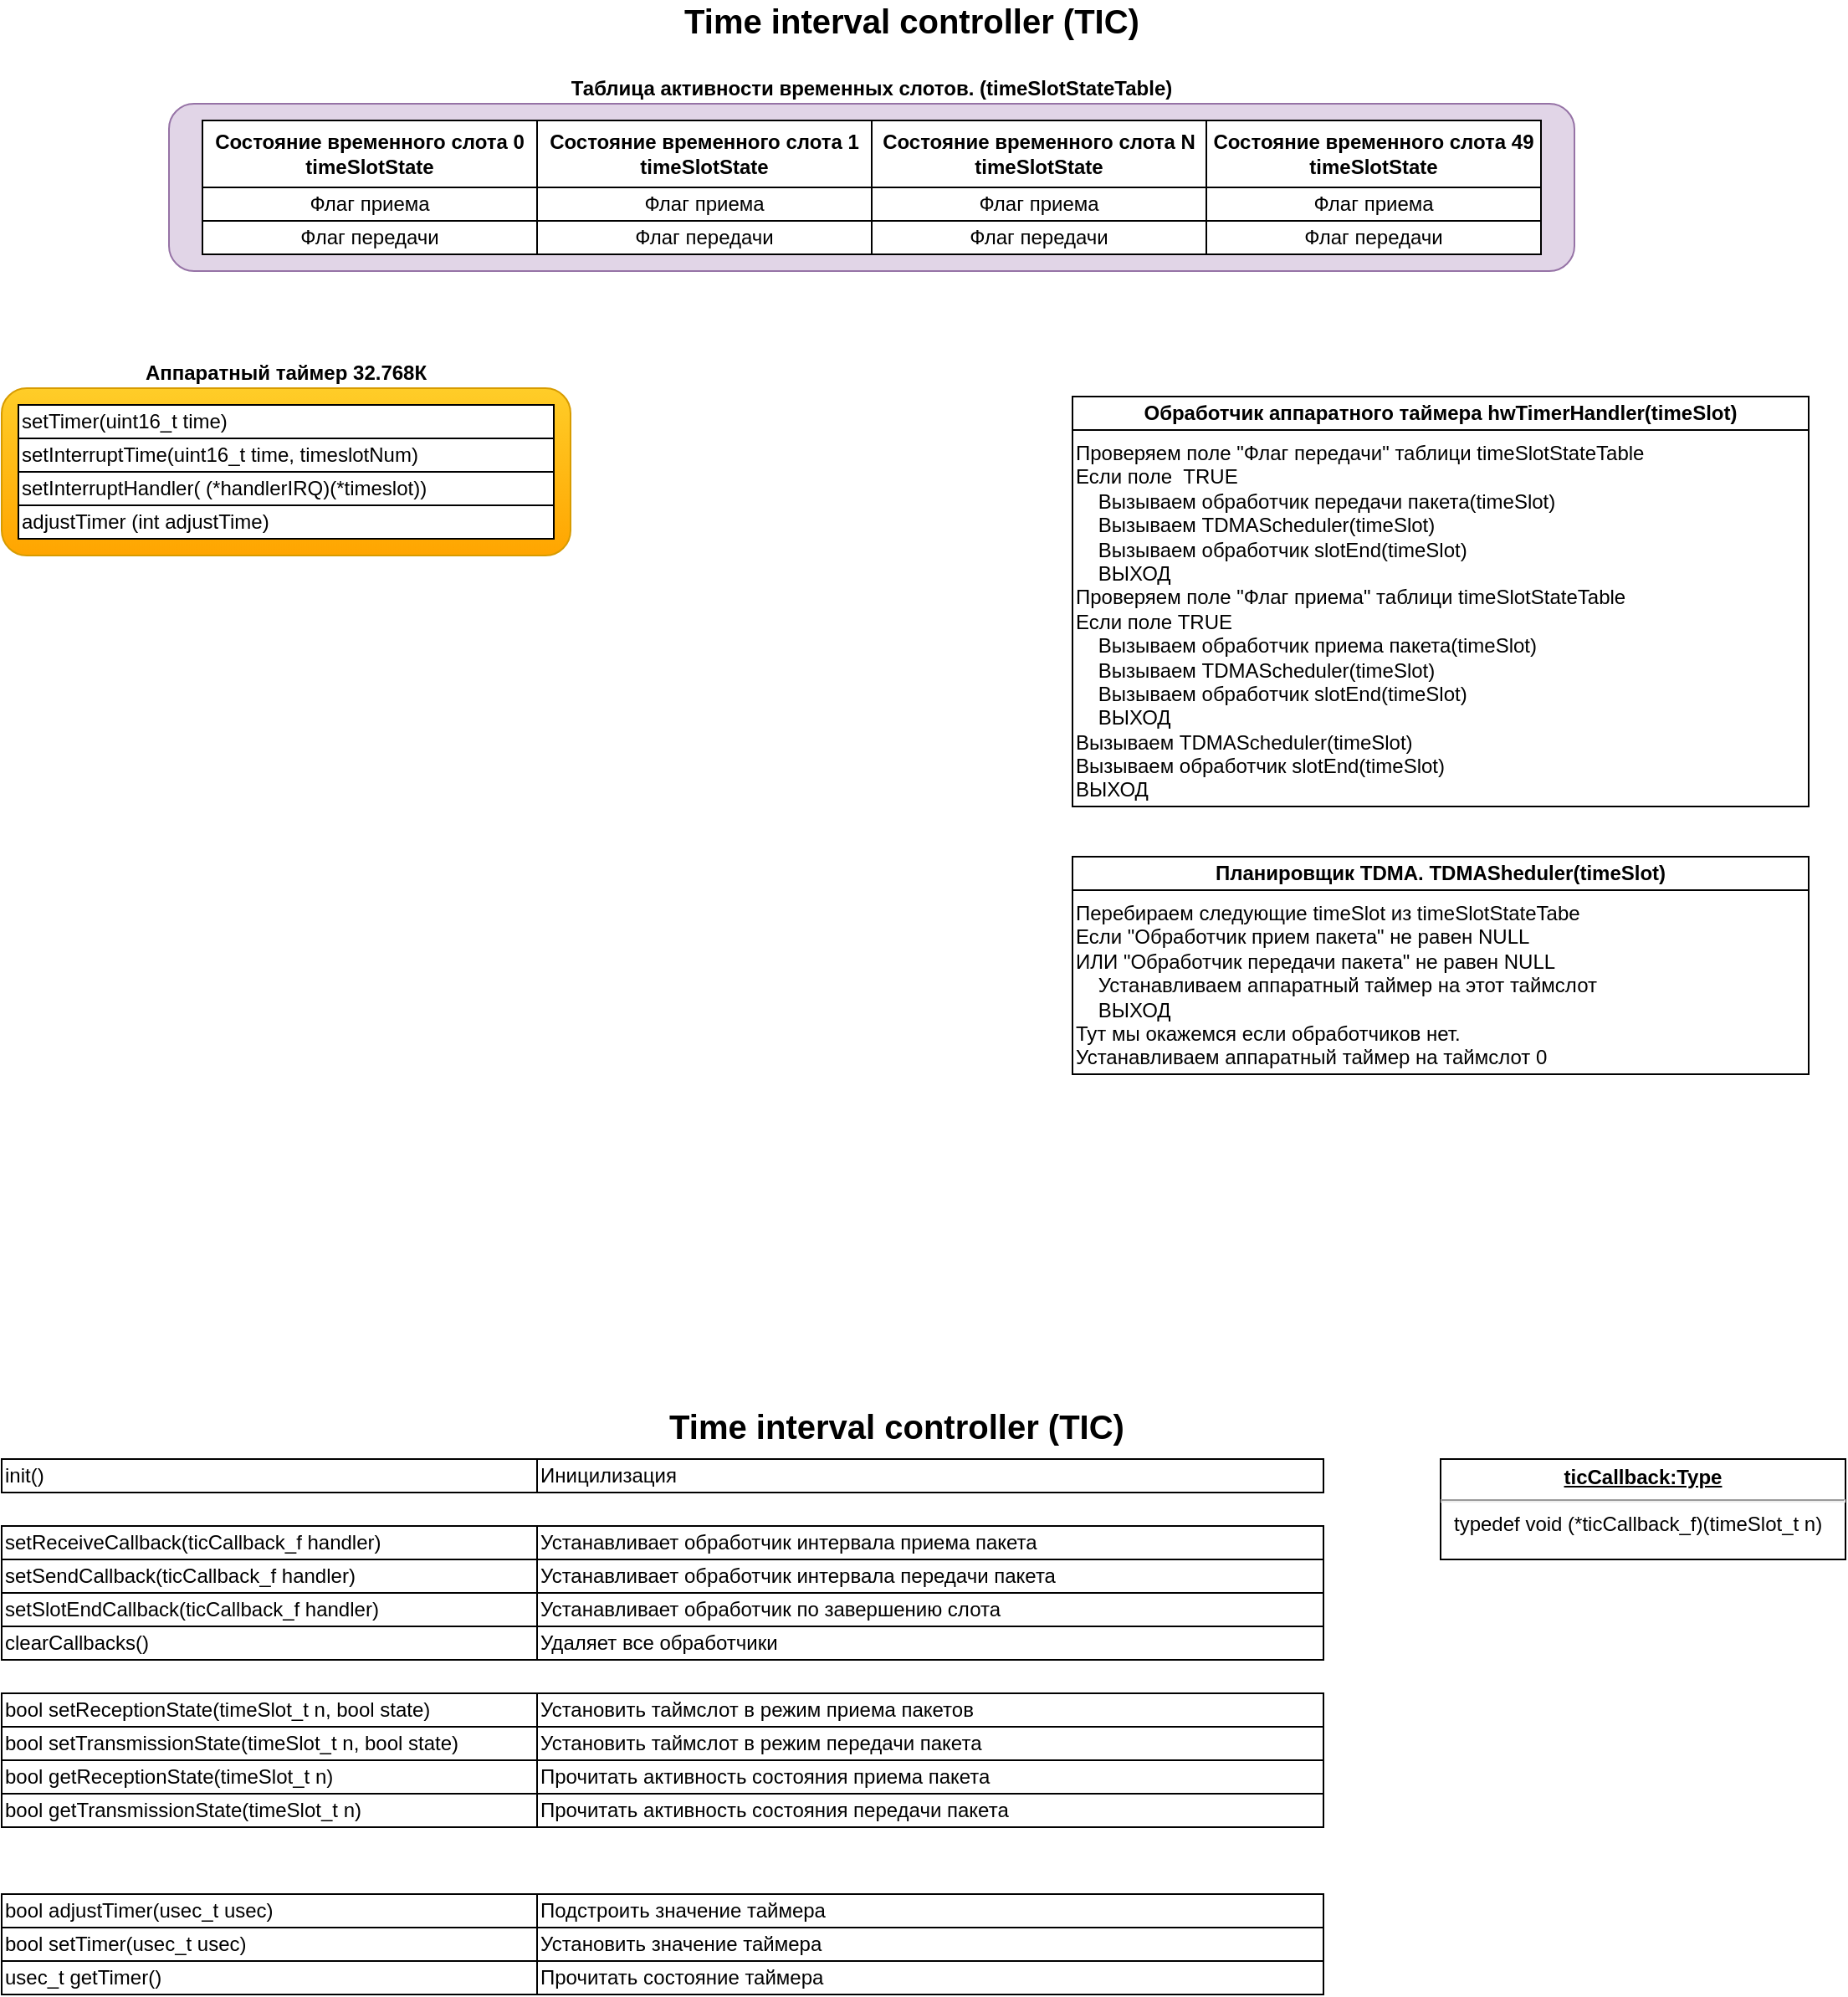 <mxfile version="11.1.4" type="device"><diagram id="ev5yzsFX4c5ESg60DOfK" name="tic"><mxGraphModel dx="2031" dy="1166" grid="1" gridSize="10" guides="1" tooltips="1" connect="1" arrows="1" fold="1" page="1" pageScale="1" pageWidth="1169" pageHeight="827" math="0" shadow="0"><root><mxCell id="0"/><mxCell id="1" parent="0"/><mxCell id="YqoHjG7Kyheove6cSrJL-31" value="Аппаратный таймер 32.768К" style="rounded=1;whiteSpace=wrap;html=1;fontSize=12;verticalAlign=bottom;labelPosition=center;verticalLabelPosition=top;align=center;fontStyle=1;labelBackgroundColor=#ffffff;fillColor=#ffcd28;strokeColor=#d79b00;gradientColor=#ffa500;" parent="1" vertex="1"><mxGeometry x="40" y="240" width="340" height="100" as="geometry"/></mxCell><mxCell id="YqoHjG7Kyheove6cSrJL-29" value="Таблица активности временных слотов. (timeSlotStateTable)" style="rounded=1;whiteSpace=wrap;html=1;fontSize=12;verticalAlign=bottom;labelPosition=center;verticalLabelPosition=top;align=center;fontStyle=1;labelBackgroundColor=#ffffff;fillColor=#e1d5e7;strokeColor=#9673a6;" parent="1" vertex="1"><mxGeometry x="140" y="70" width="840" height="100" as="geometry"/></mxCell><mxCell id="YqoHjG7Kyheove6cSrJL-1" value="Time interval controller (TIC)" style="text;html=1;strokeColor=none;fillColor=none;align=center;verticalAlign=middle;whiteSpace=wrap;rounded=0;fontStyle=1;fontSize=20;" parent="1" vertex="1"><mxGeometry x="399" y="10" width="370" height="20" as="geometry"/></mxCell><mxCell id="YqoHjG7Kyheove6cSrJL-3" value="Состояние временного слота 0&lt;br style=&quot;font-size: 12px&quot;&gt;timeSlotState" style="rounded=0;whiteSpace=wrap;html=1;fontSize=12;fontStyle=1" parent="1" vertex="1"><mxGeometry x="160" y="80" width="200" height="40" as="geometry"/></mxCell><mxCell id="YqoHjG7Kyheove6cSrJL-7" value="Флаг приема" style="rounded=0;whiteSpace=wrap;html=1;fontSize=12;fontStyle=0" parent="1" vertex="1"><mxGeometry x="160" y="120" width="200" height="20" as="geometry"/></mxCell><mxCell id="YqoHjG7Kyheove6cSrJL-8" value="Флаг передачи" style="rounded=0;whiteSpace=wrap;html=1;fontSize=12;fontStyle=0" parent="1" vertex="1"><mxGeometry x="160" y="140" width="200" height="20" as="geometry"/></mxCell><mxCell id="YqoHjG7Kyheove6cSrJL-9" value="Состояние временного слота 1&lt;br style=&quot;font-size: 12px&quot;&gt;timeSlotState" style="rounded=0;whiteSpace=wrap;html=1;fontSize=12;fontStyle=1" parent="1" vertex="1"><mxGeometry x="360" y="80" width="200" height="40" as="geometry"/></mxCell><mxCell id="YqoHjG7Kyheove6cSrJL-10" value="Флаг приема" style="rounded=0;whiteSpace=wrap;html=1;fontSize=12;fontStyle=0" parent="1" vertex="1"><mxGeometry x="360" y="120" width="200" height="20" as="geometry"/></mxCell><mxCell id="YqoHjG7Kyheove6cSrJL-11" value="Флаг передачи" style="rounded=0;whiteSpace=wrap;html=1;fontSize=12;fontStyle=0" parent="1" vertex="1"><mxGeometry x="360" y="140" width="200" height="20" as="geometry"/></mxCell><mxCell id="YqoHjG7Kyheove6cSrJL-21" value="Состояние временного слота N&lt;br style=&quot;font-size: 12px&quot;&gt;timeSlotState" style="rounded=0;whiteSpace=wrap;html=1;fontSize=12;fontStyle=1" parent="1" vertex="1"><mxGeometry x="560" y="80" width="200" height="40" as="geometry"/></mxCell><mxCell id="YqoHjG7Kyheove6cSrJL-22" value="Флаг приема" style="rounded=0;whiteSpace=wrap;html=1;fontSize=12;fontStyle=0" parent="1" vertex="1"><mxGeometry x="560" y="120" width="200" height="20" as="geometry"/></mxCell><mxCell id="YqoHjG7Kyheove6cSrJL-23" value="Флаг передачи" style="rounded=0;whiteSpace=wrap;html=1;fontSize=12;fontStyle=0" parent="1" vertex="1"><mxGeometry x="560" y="140" width="200" height="20" as="geometry"/></mxCell><mxCell id="YqoHjG7Kyheove6cSrJL-24" value="Состояние временного слота 49&lt;br style=&quot;font-size: 12px&quot;&gt;timeSlotState" style="rounded=0;whiteSpace=wrap;html=1;fontSize=12;fontStyle=1" parent="1" vertex="1"><mxGeometry x="760" y="80" width="200" height="40" as="geometry"/></mxCell><mxCell id="YqoHjG7Kyheove6cSrJL-25" value="Флаг приема" style="rounded=0;whiteSpace=wrap;html=1;fontSize=12;fontStyle=0" parent="1" vertex="1"><mxGeometry x="760" y="120" width="200" height="20" as="geometry"/></mxCell><mxCell id="YqoHjG7Kyheove6cSrJL-26" value="Флаг передачи" style="rounded=0;whiteSpace=wrap;html=1;fontSize=12;fontStyle=0" parent="1" vertex="1"><mxGeometry x="760" y="140" width="200" height="20" as="geometry"/></mxCell><mxCell id="YqoHjG7Kyheove6cSrJL-32" value="&lt;span style=&quot;white-space: normal;&quot;&gt;setTimer(uint16_t time)&lt;/span&gt;" style="rounded=0;whiteSpace=wrap;html=1;labelBackgroundColor=none;fontSize=12;fontColor=#000000;align=left;" parent="1" vertex="1"><mxGeometry x="50" y="250" width="320" height="20" as="geometry"/></mxCell><mxCell id="YqoHjG7Kyheove6cSrJL-33" value="&lt;span&gt;setInterruptTime(uint16_t time, timeslotNum)&lt;/span&gt;" style="rounded=0;whiteSpace=wrap;html=1;labelBackgroundColor=none;fontSize=12;fontColor=#000000;align=left;" parent="1" vertex="1"><mxGeometry x="50" y="270" width="320" height="20" as="geometry"/></mxCell><mxCell id="YqoHjG7Kyheove6cSrJL-34" value="&lt;span&gt;setInterruptHandler( (*handlerIRQ)(*timeslot))&lt;/span&gt;" style="rounded=0;whiteSpace=wrap;html=1;labelBackgroundColor=none;fontSize=12;fontColor=#000000;align=left;" parent="1" vertex="1"><mxGeometry x="50" y="290" width="320" height="20" as="geometry"/></mxCell><mxCell id="YqoHjG7Kyheove6cSrJL-35" value="adjustTimer (int adjustTime)" style="rounded=0;whiteSpace=wrap;html=1;labelBackgroundColor=none;fontSize=12;fontColor=#000000;align=left;" parent="1" vertex="1"><mxGeometry x="50" y="310" width="320" height="20" as="geometry"/></mxCell><mxCell id="YqoHjG7Kyheove6cSrJL-36" value="Проверяем поле &quot;&lt;span style=&quot;text-align: center&quot;&gt;Флаг передачи&lt;/span&gt;&quot; таблици timeSlotStateTable&lt;br&gt;Если поле&amp;nbsp; TRUE&lt;br&gt;&amp;nbsp; &amp;nbsp; Вызываем обработчик передачи пакета(timeSlot)&lt;br&gt;&amp;nbsp; &amp;nbsp; Вызываем TDMAScheduler(timeSlot)&lt;br&gt;&amp;nbsp; &amp;nbsp; Вызываем обработчик slotEnd(timeSlot)&lt;br&gt;&amp;nbsp; &amp;nbsp; ВЫХОД&lt;br&gt;Проверяем поле &quot;&lt;span style=&quot;text-align: center&quot;&gt;Флаг приема&lt;/span&gt;&quot; таблици timeSlotStateTable&lt;br&gt;Если поле TRUE&lt;br&gt;&amp;nbsp; &amp;nbsp; Вызываем обработчик приема пакета(timeSlot)&lt;br&gt;&amp;nbsp; &amp;nbsp; Вызываем TDMAScheduler(timeSlot)&lt;br&gt;&amp;nbsp; &amp;nbsp; Вызываем обработчик slotEnd(timeSlot)&lt;br&gt;&amp;nbsp; &amp;nbsp; ВЫХОД&lt;br&gt;Вызываем TDMAScheduler(timeSlot)&lt;br&gt;Вызываем обработчик slotEnd(timeSlot)&lt;br&gt;ВЫХОД" style="rounded=0;whiteSpace=wrap;html=1;labelBackgroundColor=none;fontSize=12;fontColor=#000000;align=left;verticalAlign=top;" parent="1" vertex="1"><mxGeometry x="680" y="265" width="440" height="225" as="geometry"/></mxCell><mxCell id="YqoHjG7Kyheove6cSrJL-37" value="Обработчик аппаратного таймера hwTimerHandler(timeSlot)" style="rounded=0;whiteSpace=wrap;html=1;labelBackgroundColor=none;fontSize=12;fontColor=#000000;align=center;fontStyle=1" parent="1" vertex="1"><mxGeometry x="680" y="245" width="440" height="20" as="geometry"/></mxCell><mxCell id="YqoHjG7Kyheove6cSrJL-38" value="Перебираем следующие timeSlot из timeSlotStateTabe&lt;br&gt;Если &quot;Обработчик прием пакета&quot; не равен NULL&lt;br&gt;ИЛИ &quot;Обработчик передачи пакета&quot; не равен NULL&amp;nbsp;&lt;br&gt;&amp;nbsp; &amp;nbsp; Устанавливаем аппаратный таймер на этот таймслот&lt;br&gt;&amp;nbsp; &amp;nbsp; ВЫХОД&lt;br&gt;Тут мы окажемся если обработчиков нет.&lt;br&gt;Устанавливаем аппаратный таймер на таймслот 0" style="rounded=0;whiteSpace=wrap;html=1;labelBackgroundColor=none;fontSize=12;fontColor=#000000;align=left;verticalAlign=top;" parent="1" vertex="1"><mxGeometry x="680" y="540" width="440" height="110" as="geometry"/></mxCell><mxCell id="YqoHjG7Kyheove6cSrJL-39" value="Планировщик TDMA. TDMASheduler(timeSlot)" style="rounded=0;whiteSpace=wrap;html=1;labelBackgroundColor=none;fontSize=12;fontColor=#000000;align=center;fontStyle=1" parent="1" vertex="1"><mxGeometry x="680" y="520" width="440" height="20" as="geometry"/></mxCell><mxCell id="YqoHjG7Kyheove6cSrJL-41" value="setReceiveCallback(ticCallback_f handler)" style="rounded=0;whiteSpace=wrap;html=1;labelBackgroundColor=none;fontSize=12;fontColor=#000000;align=left;" parent="1" vertex="1"><mxGeometry x="40" y="920" width="320" height="20" as="geometry"/></mxCell><mxCell id="YqoHjG7Kyheove6cSrJL-44" value="Устанавливает обработчик интервала приема пакета" style="rounded=0;whiteSpace=wrap;html=1;labelBackgroundColor=none;fontSize=12;fontColor=#000000;align=left;" parent="1" vertex="1"><mxGeometry x="360" y="920" width="470" height="20" as="geometry"/></mxCell><mxCell id="YqoHjG7Kyheove6cSrJL-45" value="Time interval controller (TIC)" style="text;html=1;strokeColor=none;fillColor=none;align=center;verticalAlign=middle;whiteSpace=wrap;rounded=0;fontStyle=1;fontSize=20;" parent="1" vertex="1"><mxGeometry x="390" y="850" width="370" height="20" as="geometry"/></mxCell><mxCell id="YqoHjG7Kyheove6cSrJL-46" value="setSlotEndCallback(ticCallback_f handler)" style="rounded=0;whiteSpace=wrap;html=1;labelBackgroundColor=none;fontSize=12;fontColor=#000000;align=left;" parent="1" vertex="1"><mxGeometry x="40" y="960" width="320" height="20" as="geometry"/></mxCell><mxCell id="YqoHjG7Kyheove6cSrJL-47" value="Устанавливает обработчик по завершению слота" style="rounded=0;whiteSpace=wrap;html=1;labelBackgroundColor=none;fontSize=12;fontColor=#000000;align=left;" parent="1" vertex="1"><mxGeometry x="360" y="960" width="470" height="20" as="geometry"/></mxCell><mxCell id="YqoHjG7Kyheove6cSrJL-48" value="setSendCallback(ticCallback_f handler)" style="rounded=0;whiteSpace=wrap;html=1;labelBackgroundColor=none;fontSize=12;fontColor=#000000;align=left;" parent="1" vertex="1"><mxGeometry x="40" y="940" width="320" height="20" as="geometry"/></mxCell><mxCell id="YqoHjG7Kyheove6cSrJL-49" value="Устанавливает обработчик интервала передачи пакета" style="rounded=0;whiteSpace=wrap;html=1;labelBackgroundColor=none;fontSize=12;fontColor=#000000;align=left;" parent="1" vertex="1"><mxGeometry x="360" y="940" width="470" height="20" as="geometry"/></mxCell><mxCell id="YqoHjG7Kyheove6cSrJL-57" value="bool setReceptionState(timeSlot_t n, bool state)" style="rounded=0;whiteSpace=wrap;html=1;labelBackgroundColor=none;fontSize=12;fontColor=#000000;align=left;" parent="1" vertex="1"><mxGeometry x="40" y="1020" width="320" height="20" as="geometry"/></mxCell><mxCell id="YqoHjG7Kyheove6cSrJL-58" value="Установить таймслот в режим приема пакетов" style="rounded=0;whiteSpace=wrap;html=1;labelBackgroundColor=none;fontSize=12;fontColor=#000000;align=left;" parent="1" vertex="1"><mxGeometry x="360" y="1020" width="470" height="20" as="geometry"/></mxCell><mxCell id="YqoHjG7Kyheove6cSrJL-59" value="bool getReceptionState(timeSlot_t n)" style="rounded=0;whiteSpace=wrap;html=1;labelBackgroundColor=none;fontSize=12;fontColor=#000000;align=left;" parent="1" vertex="1"><mxGeometry x="40" y="1060" width="320" height="20" as="geometry"/></mxCell><mxCell id="YqoHjG7Kyheove6cSrJL-60" value="Прочитать активность состояния приема пакета" style="rounded=0;whiteSpace=wrap;html=1;labelBackgroundColor=none;fontSize=12;fontColor=#000000;align=left;" parent="1" vertex="1"><mxGeometry x="360" y="1060" width="470" height="20" as="geometry"/></mxCell><mxCell id="YqoHjG7Kyheove6cSrJL-61" value="bool setTransmissionState(timeSlot_t n, bool state)" style="rounded=0;whiteSpace=wrap;html=1;labelBackgroundColor=none;fontSize=12;fontColor=#000000;align=left;" parent="1" vertex="1"><mxGeometry x="40" y="1040" width="320" height="20" as="geometry"/></mxCell><mxCell id="YqoHjG7Kyheove6cSrJL-62" value="Установить таймслот в режим передачи пакета" style="rounded=0;whiteSpace=wrap;html=1;labelBackgroundColor=none;fontSize=12;fontColor=#000000;align=left;" parent="1" vertex="1"><mxGeometry x="360" y="1040" width="470" height="20" as="geometry"/></mxCell><mxCell id="YqoHjG7Kyheove6cSrJL-63" value="bool getTransmissionState(timeSlot_t n)" style="rounded=0;whiteSpace=wrap;html=1;labelBackgroundColor=none;fontSize=12;fontColor=#000000;align=left;" parent="1" vertex="1"><mxGeometry x="40" y="1080" width="320" height="20" as="geometry"/></mxCell><mxCell id="YqoHjG7Kyheove6cSrJL-64" value="Прочитать активность состояния передачи пакета" style="rounded=0;whiteSpace=wrap;html=1;labelBackgroundColor=none;fontSize=12;fontColor=#000000;align=left;" parent="1" vertex="1"><mxGeometry x="360" y="1080" width="470" height="20" as="geometry"/></mxCell><mxCell id="YqoHjG7Kyheove6cSrJL-69" value="&lt;span style=&quot;white-space: normal&quot;&gt;bool adjustTimer(usec_t&amp;nbsp;usec)&lt;/span&gt;" style="rounded=0;whiteSpace=wrap;html=1;labelBackgroundColor=none;fontSize=12;fontColor=#000000;align=left;" parent="1" vertex="1"><mxGeometry x="40" y="1140" width="320" height="20" as="geometry"/></mxCell><mxCell id="YqoHjG7Kyheove6cSrJL-70" value="Подстроить значение таймера" style="rounded=0;whiteSpace=wrap;html=1;labelBackgroundColor=none;fontSize=12;fontColor=#000000;align=left;" parent="1" vertex="1"><mxGeometry x="360" y="1140" width="470" height="20" as="geometry"/></mxCell><mxCell id="YqoHjG7Kyheove6cSrJL-71" value="&lt;span style=&quot;white-space: normal&quot;&gt;usec_t&amp;nbsp;getTimer()&lt;/span&gt;" style="rounded=0;whiteSpace=wrap;html=1;labelBackgroundColor=none;fontSize=12;fontColor=#000000;align=left;" parent="1" vertex="1"><mxGeometry x="40" y="1180" width="320" height="20" as="geometry"/></mxCell><mxCell id="YqoHjG7Kyheove6cSrJL-72" value="Прочитать состояние таймера" style="rounded=0;whiteSpace=wrap;html=1;labelBackgroundColor=none;fontSize=12;fontColor=#000000;align=left;" parent="1" vertex="1"><mxGeometry x="360" y="1180" width="470" height="20" as="geometry"/></mxCell><mxCell id="YqoHjG7Kyheove6cSrJL-73" value="&lt;span style=&quot;white-space: normal&quot;&gt;bool setTimer(usec_t&amp;nbsp;usec)&lt;/span&gt;" style="rounded=0;whiteSpace=wrap;html=1;labelBackgroundColor=none;fontSize=12;fontColor=#000000;align=left;" parent="1" vertex="1"><mxGeometry x="40" y="1160" width="320" height="20" as="geometry"/></mxCell><mxCell id="YqoHjG7Kyheove6cSrJL-74" value="Установить значение таймера" style="rounded=0;whiteSpace=wrap;html=1;labelBackgroundColor=none;fontSize=12;fontColor=#000000;align=left;" parent="1" vertex="1"><mxGeometry x="360" y="1160" width="470" height="20" as="geometry"/></mxCell><mxCell id="YqoHjG7Kyheove6cSrJL-86" value="&lt;p style=&quot;margin: 0px ; margin-top: 4px ; text-align: center ; text-decoration: underline&quot;&gt;&lt;b&gt;ticCallback:Type&lt;/b&gt;&lt;/p&gt;&lt;hr&gt;&lt;p style=&quot;margin: 0px ; margin-left: 8px&quot;&gt;typedef void (*ticCallback_f)(timeSlot_t n)&lt;/p&gt;" style="verticalAlign=top;align=left;overflow=fill;fontSize=12;fontFamily=Helvetica;html=1;" parent="1" vertex="1"><mxGeometry x="900" y="880" width="242" height="60" as="geometry"/></mxCell><mxCell id="YqoHjG7Kyheove6cSrJL-87" value="init()" style="rounded=0;whiteSpace=wrap;html=1;labelBackgroundColor=none;fontSize=12;fontColor=#000000;align=left;" parent="1" vertex="1"><mxGeometry x="40" y="880" width="320" height="20" as="geometry"/></mxCell><mxCell id="YqoHjG7Kyheove6cSrJL-88" value="Иницилизация" style="rounded=0;whiteSpace=wrap;html=1;labelBackgroundColor=none;fontSize=12;fontColor=#000000;align=left;" parent="1" vertex="1"><mxGeometry x="360" y="880" width="470" height="20" as="geometry"/></mxCell><mxCell id="Y0yihYiDvg1NwAACig07-1" value="clearCallbacks()" style="rounded=0;whiteSpace=wrap;html=1;labelBackgroundColor=none;fontSize=12;fontColor=#000000;align=left;" parent="1" vertex="1"><mxGeometry x="40" y="980" width="320" height="20" as="geometry"/></mxCell><mxCell id="Y0yihYiDvg1NwAACig07-2" value="Удаляет все обработчики" style="rounded=0;whiteSpace=wrap;html=1;labelBackgroundColor=none;fontSize=12;fontColor=#000000;align=left;" parent="1" vertex="1"><mxGeometry x="360" y="980" width="470" height="20" as="geometry"/></mxCell></root></mxGraphModel></diagram><diagram id="jTF5z0hmbNWFRCQOeZIh" name="mac"><mxGraphModel dx="1422" dy="816" grid="1" gridSize="10" guides="1" tooltips="1" connect="1" arrows="1" fold="1" page="1" pageScale="1" pageWidth="1169" pageHeight="827" math="0" shadow="0"><root><mxCell id="kTQL8XVrdTNkWr-OMu1i-0"/><mxCell id="kTQL8XVrdTNkWr-OMu1i-1" parent="kTQL8XVrdTNkWr-OMu1i-0"/><mxCell id="cFDLjdvefdsuOZNf0WBs-1" value="TIC" style="rounded=1;whiteSpace=wrap;html=1;fillColor=#fff2cc;strokeColor=#d6b656;labelPosition=center;verticalLabelPosition=top;align=center;verticalAlign=bottom;" parent="kTQL8XVrdTNkWr-OMu1i-1" vertex="1"><mxGeometry x="60" y="400" width="230" height="150" as="geometry"/></mxCell><mxCell id="G9PrtDLhhgiPu2dIQGdB-0" value="Состояние слотов. (slotStateTable)" style="rounded=1;whiteSpace=wrap;html=1;fontSize=12;verticalAlign=bottom;labelPosition=center;verticalLabelPosition=top;align=center;fontStyle=1;labelBackgroundColor=#ffffff;fillColor=#e1d5e7;strokeColor=#9673a6;" parent="kTQL8XVrdTNkWr-OMu1i-1" vertex="1"><mxGeometry x="20" y="40" width="640" height="220" as="geometry"/></mxCell><mxCell id="G9PrtDLhhgiPu2dIQGdB-1" value="Media access control (MAC)" style="text;html=1;strokeColor=none;fillColor=none;align=center;verticalAlign=middle;whiteSpace=wrap;rounded=0;fontStyle=1;fontSize=20;" parent="kTQL8XVrdTNkWr-OMu1i-1" vertex="1"><mxGeometry x="399" y="10" width="370" height="20" as="geometry"/></mxCell><mxCell id="G9PrtDLhhgiPu2dIQGdB-14" value="Состояние слота&amp;nbsp; 0&lt;br style=&quot;font-size: 12px&quot;&gt;slotState" style="rounded=0;whiteSpace=wrap;html=1;fontSize=12;fontStyle=1" parent="kTQL8XVrdTNkWr-OMu1i-1" vertex="1"><mxGeometry x="40" y="50" width="200" height="40" as="geometry"/></mxCell><mxCell id="G9PrtDLhhgiPu2dIQGdB-15" value="Канал радиопередатчика" style="rounded=0;whiteSpace=wrap;html=1;fontSize=12;fontStyle=0" parent="kTQL8XVrdTNkWr-OMu1i-1" vertex="1"><mxGeometry x="60" y="150" width="180" height="20" as="geometry"/></mxCell><mxCell id="G9PrtDLhhgiPu2dIQGdB-16" value="Указатель на пакет framePart" style="rounded=0;whiteSpace=wrap;html=1;fontSize=12;fontStyle=0" parent="kTQL8XVrdTNkWr-OMu1i-1" vertex="1"><mxGeometry x="60" y="170" width="180" height="20" as="geometry"/></mxCell><mxCell id="G9PrtDLhhgiPu2dIQGdB-17" value="Флаг &quot;Есть данные&quot;" style="rounded=0;whiteSpace=wrap;html=1;fontSize=12;fontStyle=0" parent="kTQL8XVrdTNkWr-OMu1i-1" vertex="1"><mxGeometry x="60" y="110" width="180" height="20" as="geometry"/></mxCell><mxCell id="G9PrtDLhhgiPu2dIQGdB-19" value="Количество попыток передачи" style="rounded=0;whiteSpace=wrap;html=1;fontSize=12;fontStyle=0" parent="kTQL8XVrdTNkWr-OMu1i-1" vertex="1"><mxGeometry x="60" y="130" width="180" height="20" as="geometry"/></mxCell><mxCell id="XenS3fD3yWPQ7APfdKR5-0" value="mac_setReceiveCallback(ticCallback_f handler)" style="rounded=0;whiteSpace=wrap;html=1;labelBackgroundColor=none;fontSize=12;fontColor=#000000;align=left;" parent="kTQL8XVrdTNkWr-OMu1i-1" vertex="1"><mxGeometry x="40" y="920" width="320" height="20" as="geometry"/></mxCell><mxCell id="XenS3fD3yWPQ7APfdKR5-1" value="Устанавливает обработчик интервала приема пакета" style="rounded=0;whiteSpace=wrap;html=1;labelBackgroundColor=none;fontSize=12;fontColor=#000000;align=left;" parent="kTQL8XVrdTNkWr-OMu1i-1" vertex="1"><mxGeometry x="440" y="920" width="470" height="20" as="geometry"/></mxCell><mxCell id="XenS3fD3yWPQ7APfdKR5-2" value="Media access control (MAC)" style="text;html=1;strokeColor=none;fillColor=none;align=center;verticalAlign=middle;whiteSpace=wrap;rounded=0;fontStyle=1;fontSize=20;" parent="kTQL8XVrdTNkWr-OMu1i-1" vertex="1"><mxGeometry x="470" y="850" width="370" height="20" as="geometry"/></mxCell><mxCell id="XenS3fD3yWPQ7APfdKR5-3" value="mac_clearCallbacks()" style="rounded=0;whiteSpace=wrap;html=1;labelBackgroundColor=none;fontSize=12;fontColor=#000000;align=left;" parent="kTQL8XVrdTNkWr-OMu1i-1" vertex="1"><mxGeometry x="40" y="960" width="320" height="20" as="geometry"/></mxCell><mxCell id="XenS3fD3yWPQ7APfdKR5-4" value="Удаляет все обработчики" style="rounded=0;whiteSpace=wrap;html=1;labelBackgroundColor=none;fontSize=12;fontColor=#000000;align=left;" parent="kTQL8XVrdTNkWr-OMu1i-1" vertex="1"><mxGeometry x="440" y="960" width="470" height="20" as="geometry"/></mxCell><mxCell id="XenS3fD3yWPQ7APfdKR5-5" value="mac_setSendCallback(ticCallback_f handler)" style="rounded=0;whiteSpace=wrap;html=1;labelBackgroundColor=none;fontSize=12;fontColor=#000000;align=left;" parent="kTQL8XVrdTNkWr-OMu1i-1" vertex="1"><mxGeometry x="40" y="940" width="320" height="20" as="geometry"/></mxCell><mxCell id="XenS3fD3yWPQ7APfdKR5-6" value="Устанавливает обработчик интервала передачи пакета" style="rounded=0;whiteSpace=wrap;html=1;labelBackgroundColor=none;fontSize=12;fontColor=#000000;align=left;" parent="kTQL8XVrdTNkWr-OMu1i-1" vertex="1"><mxGeometry x="440" y="940" width="470" height="20" as="geometry"/></mxCell><mxCell id="XenS3fD3yWPQ7APfdKR5-7" value="mac_openReceiveSlot(timeSlot n, uint8_t ch)" style="rounded=0;whiteSpace=wrap;html=1;labelBackgroundColor=none;fontSize=12;fontColor=#000000;align=left;" parent="kTQL8XVrdTNkWr-OMu1i-1" vertex="1"><mxGeometry x="40" y="1000" width="320" height="20" as="geometry"/></mxCell><mxCell id="XenS3fD3yWPQ7APfdKR5-8" value="Разрешает прием пакетов в заданный слот и заданном канале." style="rounded=0;whiteSpace=wrap;html=1;labelBackgroundColor=none;fontSize=12;fontColor=#000000;align=left;" parent="kTQL8XVrdTNkWr-OMu1i-1" vertex="1"><mxGeometry x="440" y="1000" width="470" height="20" as="geometry"/></mxCell><mxCell id="XenS3fD3yWPQ7APfdKR5-9" value="bool mac_getReceivedPacket(framePart* framePart)" style="rounded=0;whiteSpace=wrap;html=1;labelBackgroundColor=none;fontSize=12;fontColor=#000000;align=left;" parent="kTQL8XVrdTNkWr-OMu1i-1" vertex="1"><mxGeometry x="40" y="1110" width="320" height="20" as="geometry"/></mxCell><mxCell id="XenS3fD3yWPQ7APfdKR5-10" value="Возвращает указатель на последний принятый пакет. FALSE если пакетов нет" style="rounded=0;whiteSpace=wrap;html=1;labelBackgroundColor=none;fontSize=12;fontColor=#000000;align=left;" parent="kTQL8XVrdTNkWr-OMu1i-1" vertex="1"><mxGeometry x="440" y="1110" width="470" height="20" as="geometry"/></mxCell><mxCell id="XenS3fD3yWPQ7APfdKR5-11" value="bool mac_send(framePacket* framePacket, timeSlot n, &lt;br&gt;uint8_t ch, uint8_t attempts)" style="rounded=0;whiteSpace=wrap;html=1;labelBackgroundColor=none;fontSize=12;fontColor=#000000;align=left;" parent="kTQL8XVrdTNkWr-OMu1i-1" vertex="1"><mxGeometry x="40" y="1060" width="320" height="40" as="geometry"/></mxCell><mxCell id="XenS3fD3yWPQ7APfdKR5-12" value="Устанавлевает пакет для передачи в слот n, канале ch, количеством попыток attempts.Если тайм слот еще занят возвращает FALSE." style="rounded=0;whiteSpace=wrap;html=1;labelBackgroundColor=none;fontSize=12;fontColor=#000000;align=left;" parent="kTQL8XVrdTNkWr-OMu1i-1" vertex="1"><mxGeometry x="440" y="1060" width="470" height="40" as="geometry"/></mxCell><mxCell id="XenS3fD3yWPQ7APfdKR5-13" value="" style="rounded=0;whiteSpace=wrap;html=1;labelBackgroundColor=none;fontSize=12;fontColor=#000000;align=left;" parent="kTQL8XVrdTNkWr-OMu1i-1" vertex="1"><mxGeometry x="40" y="1130" width="320" height="20" as="geometry"/></mxCell><mxCell id="XenS3fD3yWPQ7APfdKR5-14" value="" style="rounded=0;whiteSpace=wrap;html=1;labelBackgroundColor=none;fontSize=12;fontColor=#000000;align=left;" parent="kTQL8XVrdTNkWr-OMu1i-1" vertex="1"><mxGeometry x="440" y="1130" width="470" height="20" as="geometry"/></mxCell><mxCell id="XenS3fD3yWPQ7APfdKR5-15" value="" style="rounded=0;whiteSpace=wrap;html=1;labelBackgroundColor=none;fontSize=12;fontColor=#000000;align=left;" parent="kTQL8XVrdTNkWr-OMu1i-1" vertex="1"><mxGeometry x="40" y="1160" width="320" height="20" as="geometry"/></mxCell><mxCell id="XenS3fD3yWPQ7APfdKR5-16" value="" style="rounded=0;whiteSpace=wrap;html=1;labelBackgroundColor=none;fontSize=12;fontColor=#000000;align=left;" parent="kTQL8XVrdTNkWr-OMu1i-1" vertex="1"><mxGeometry x="440" y="1160" width="470" height="20" as="geometry"/></mxCell><mxCell id="XenS3fD3yWPQ7APfdKR5-17" value="" style="rounded=0;whiteSpace=wrap;html=1;labelBackgroundColor=none;fontSize=12;fontColor=#000000;align=left;" parent="kTQL8XVrdTNkWr-OMu1i-1" vertex="1"><mxGeometry x="40" y="1200" width="320" height="20" as="geometry"/></mxCell><mxCell id="XenS3fD3yWPQ7APfdKR5-18" value="" style="rounded=0;whiteSpace=wrap;html=1;labelBackgroundColor=none;fontSize=12;fontColor=#000000;align=left;" parent="kTQL8XVrdTNkWr-OMu1i-1" vertex="1"><mxGeometry x="440" y="1200" width="470" height="20" as="geometry"/></mxCell><mxCell id="XenS3fD3yWPQ7APfdKR5-19" value="" style="rounded=0;whiteSpace=wrap;html=1;labelBackgroundColor=none;fontSize=12;fontColor=#000000;align=left;" parent="kTQL8XVrdTNkWr-OMu1i-1" vertex="1"><mxGeometry x="40" y="1180" width="320" height="20" as="geometry"/></mxCell><mxCell id="XenS3fD3yWPQ7APfdKR5-20" value="" style="rounded=0;whiteSpace=wrap;html=1;labelBackgroundColor=none;fontSize=12;fontColor=#000000;align=left;" parent="kTQL8XVrdTNkWr-OMu1i-1" vertex="1"><mxGeometry x="440" y="1180" width="470" height="20" as="geometry"/></mxCell><mxCell id="XenS3fD3yWPQ7APfdKR5-22" value="init()" style="rounded=0;whiteSpace=wrap;html=1;labelBackgroundColor=none;fontSize=12;fontColor=#000000;align=left;" parent="kTQL8XVrdTNkWr-OMu1i-1" vertex="1"><mxGeometry x="40" y="880" width="320" height="20" as="geometry"/></mxCell><mxCell id="XenS3fD3yWPQ7APfdKR5-23" value="Иницилизация" style="rounded=0;whiteSpace=wrap;html=1;labelBackgroundColor=none;fontSize=12;fontColor=#000000;align=left;" parent="kTQL8XVrdTNkWr-OMu1i-1" vertex="1"><mxGeometry x="440" y="880" width="470" height="20" as="geometry"/></mxCell><mxCell id="XenS3fD3yWPQ7APfdKR5-24" value="Процедура обработки события приема пакета TIC&lt;br&gt;Если флаг &quot;Прием разрешен&quot; равен FALSE&lt;br&gt;&amp;nbsp; &amp;nbsp; Запрещаем TIC обработку. setTransmissionState(timeSlot,FALSE)&lt;br&gt;&amp;nbsp; &amp;nbsp; ВЫХОД&lt;br&gt;Включить радиопередатчик, выставить частоту канала приема&lt;br&gt;Ждать приема не более 2-3 мс(?)&lt;br&gt;Если пакета не пришло&lt;br&gt;&amp;nbsp; &amp;nbsp; Выключить радио, ВЫХОД&lt;br&gt;Если проверка NETID разрешена&lt;br&gt;&amp;nbsp; &amp;nbsp; Если&amp;nbsp; NETID не равен нашей сети&lt;br&gt;&amp;nbsp; &amp;nbsp; &amp;nbsp; &amp;nbsp; Уничтожаем, выключаем радио, ВЫХОД&lt;br&gt;Если версия протокола не равна нашей версии&lt;br&gt;&amp;nbsp; &amp;nbsp; Уничтожаем, выключаем радио, ВЫХОД&lt;br&gt;Если PPDU TYPE&amp;nbsp; = WP&lt;br&gt;&amp;nbsp; &amp;nbsp; Если размер пакета меньше 26 байт&lt;br&gt;&amp;nbsp; &amp;nbsp; &amp;nbsp; &amp;nbsp; Уничтожаем, выключаем радио, ВЫХОД&amp;nbsp;&lt;br&gt;&amp;nbsp; &amp;nbsp;Если поле DST не соответсвует адресу узла&lt;br&gt;&amp;nbsp; &amp;nbsp; &amp;nbsp; &amp;nbsp; Уничтожаем, выключаем радио, ВЫХОД&lt;br&gt;&amp;nbsp; &amp;nbsp;Если поле DLEN не равно размер PPDU - 26 (размер DATA неверен)&lt;br&gt;&amp;nbsp; &amp;nbsp; &amp;nbsp; &amp;nbsp; Уничтожаем, выключаем радио, ВЫХОД&lt;br&gt;&amp;nbsp; &amp;nbsp;Передаем пакет ACK&lt;br&gt;&amp;nbsp; &amp;nbsp;Выключаем радио&lt;br&gt;&amp;nbsp; &amp;nbsp;Вызов обработчика приема пакета. macReceiveCallBack(*PPDU, timeSlot)&lt;br&gt;&amp;nbsp; &amp;nbsp;ВЫХОД" style="rounded=0;whiteSpace=wrap;html=1;labelBackgroundColor=none;fontSize=12;fontColor=#000000;align=left;verticalAlign=top;" parent="kTQL8XVrdTNkWr-OMu1i-1" vertex="1"><mxGeometry x="514.5" y="1692" width="440" height="420" as="geometry"/></mxCell><mxCell id="XenS3fD3yWPQ7APfdKR5-25" value="Обработчик ticCallback_f receiveHandler(timeSlot)" style="rounded=0;whiteSpace=wrap;html=1;labelBackgroundColor=none;fontSize=12;fontColor=#000000;align=center;fontStyle=1" parent="kTQL8XVrdTNkWr-OMu1i-1" vertex="1"><mxGeometry x="514.833" y="1672" width="440" height="20" as="geometry"/></mxCell><mxCell id="XenS3fD3yWPQ7APfdKR5-26" value="Процедура обработки события передачи пакета TIC&lt;br&gt;Если флаг &quot;Есть данные&quot; = FALSE&lt;br&gt;&amp;nbsp; &amp;nbsp; Запрещаем TIC обработку. setTransmissionState(timeSlot, FALSE)&lt;br&gt;&amp;nbsp; &amp;nbsp; ВЫХОД&lt;br&gt;Включить радиопередатчик, выставить частоту канала передачи&lt;br&gt;Если PPDU TYPE = WP&lt;br&gt;&amp;nbsp; &amp;nbsp; Начать передачу&lt;br&gt;&amp;nbsp; &amp;nbsp; Если передача не удалась (контроль CCA)&lt;br&gt;&amp;nbsp; &amp;nbsp; &amp;nbsp; &amp;nbsp; Количество попыток - 1&lt;br&gt;&amp;nbsp; &amp;nbsp; &amp;nbsp; &amp;nbsp; &amp;nbsp;Если количество попыток = 0&lt;br&gt;&amp;nbsp; &amp;nbsp; &amp;nbsp; &amp;nbsp; &amp;nbsp; &amp;nbsp; &amp;nbsp;Уничтожаем пакет, флаг &quot;Есть данные&quot; = FALSE&lt;br&gt;&amp;nbsp; &amp;nbsp; &amp;nbsp; &amp;nbsp; &amp;nbsp; &amp;nbsp; &amp;nbsp;Запрещаем TIC обработку. setTransmissionState(timeSlot, FALSE)&lt;br&gt;&amp;nbsp; &amp;nbsp; &amp;nbsp; &amp;nbsp; &amp;nbsp;Выключаем радио, ВЫХОД&lt;br&gt;&amp;nbsp; &amp;nbsp; Прием пакета в течении 1 мс(?)&lt;br&gt;&amp;nbsp; &amp;nbsp; Если приняли ACK&lt;br&gt;&amp;nbsp; &amp;nbsp; &amp;nbsp; &amp;nbsp; Уничтожаем пакет, флаг &quot;Есть данные&quot; = FALSE&lt;br&gt;&amp;nbsp; &amp;nbsp; &amp;nbsp; &amp;nbsp; Запрещаем TIC обработку. setTransmissionState(timeSlot, FALSE)&lt;br&gt;&amp;nbsp; &amp;nbsp; &amp;nbsp; &amp;nbsp; Выключаем радио, ВЫХОД&lt;br&gt;&amp;nbsp; &amp;nbsp;Если не приняли ACK&lt;br&gt;&amp;nbsp; &amp;nbsp; &amp;nbsp; &amp;nbsp;Количество попыток - 1&lt;br&gt;&amp;nbsp; &amp;nbsp; &amp;nbsp; &amp;nbsp; &amp;nbsp; &amp;nbsp; &amp;nbsp;Если количество попыток = 0&lt;br&gt;&amp;nbsp; &amp;nbsp; &amp;nbsp; &amp;nbsp; &amp;nbsp; &amp;nbsp; &amp;nbsp; &amp;nbsp; &amp;nbsp;Уничтожаем пакет, флаг &quot;Есть данные&quot; = FALSE&lt;br&gt;&amp;nbsp; &amp;nbsp; &amp;nbsp; &amp;nbsp; &amp;nbsp; &amp;nbsp; &amp;nbsp; &amp;nbsp; &amp;nbsp;Запрещаем TIC обработку. setTransmissionState(timeSlot, FALSE)&lt;br&gt;&amp;nbsp; &amp;nbsp; &amp;nbsp; &amp;nbsp; &amp;nbsp; &amp;nbsp; &amp;nbsp;Выключаем радио, ВЫХОД&lt;br&gt;ЕСЛИ PPDU TYPE = SYNC&lt;br&gt;&amp;nbsp; &amp;nbsp; Заполнить поля HOUR, MIN, SEC, USEC = 0x80000000&lt;br&gt;&amp;nbsp; &amp;nbsp; Начать передачу специальной функцией&lt;br&gt;&amp;nbsp; &amp;nbsp; Если передача не удалась&lt;br&gt;&amp;nbsp; &amp;nbsp; &amp;nbsp; &amp;nbsp; Количество попыток - 1&lt;br&gt;&amp;nbsp; &amp;nbsp; &amp;nbsp; &amp;nbsp; &amp;nbsp; &amp;nbsp; Если количество попыток = 0&lt;br&gt;&amp;nbsp; &amp;nbsp; &amp;nbsp; &amp;nbsp; &amp;nbsp; &amp;nbsp; &amp;nbsp; &amp;nbsp; &amp;nbsp;Уничтожаем пакет, флаг &quot;Есть данные&quot; = FALSE&lt;br&gt;&amp;nbsp; &amp;nbsp; &amp;nbsp; &amp;nbsp; &amp;nbsp; &amp;nbsp; &amp;nbsp; &amp;nbsp; &amp;nbsp;Запрещаем TIC обработку. setTransmissionState(timeSlot, FALSE)&lt;br&gt;&amp;nbsp; &amp;nbsp; Если передача удалась&lt;br&gt;&amp;nbsp; &amp;nbsp; &amp;nbsp; &amp;nbsp; Уничтожаем пакет, флаг &quot;Есть данные&quot; = FALSE&lt;br&gt;&amp;nbsp; &amp;nbsp; &amp;nbsp; &amp;nbsp; Запрещаем TIC обработку. setTransmissionState(timeSlot, FALSE)&lt;br&gt;&amp;nbsp; &amp;nbsp; &amp;nbsp; &amp;nbsp; Выключаем радио, ВЫХОД&lt;br&gt;Если PPDU TYPE = WP BRADCAST&lt;br&gt;&amp;nbsp; &amp;nbsp; Начать передачу&lt;br&gt;&amp;nbsp; &amp;nbsp; Если передача не удалась (контроль CCA)&lt;br&gt;&amp;nbsp; &amp;nbsp; &amp;nbsp; &amp;nbsp; Количество попыток - 1&lt;br&gt;&amp;nbsp; &amp;nbsp; &amp;nbsp; &amp;nbsp; &amp;nbsp;Если количество попыток = 0&lt;br&gt;&amp;nbsp; &amp;nbsp; &amp;nbsp; &amp;nbsp; &amp;nbsp; &amp;nbsp; &amp;nbsp;Уничтожаем пакет, флаг &quot;Есть данные&quot; = FALSE&lt;br&gt;&amp;nbsp; &amp;nbsp; &amp;nbsp; &amp;nbsp; &amp;nbsp; &amp;nbsp; &amp;nbsp;Запрещаем TIC обработку. setTransmissionState(timeSlot, FALSE)&lt;br&gt;&amp;nbsp; &amp;nbsp; &amp;nbsp; &amp;nbsp; &amp;nbsp;Выключаем радио, ВЫХОД" style="rounded=0;whiteSpace=wrap;html=1;labelBackgroundColor=none;fontSize=12;fontColor=#000000;align=left;verticalAlign=top;" parent="kTQL8XVrdTNkWr-OMu1i-1" vertex="1"><mxGeometry x="40.5" y="1690" width="440" height="652" as="geometry"/></mxCell><mxCell id="XenS3fD3yWPQ7APfdKR5-27" value="Обработчик ticCallback_f sendHandler(timeSlot)" style="rounded=0;whiteSpace=wrap;html=1;labelBackgroundColor=none;fontSize=12;fontColor=#000000;align=center;fontStyle=1" parent="kTQL8XVrdTNkWr-OMu1i-1" vertex="1"><mxGeometry x="40" y="1672" width="440" height="20" as="geometry"/></mxCell><mxCell id="G6PTq8I1wzEAF6VSyKRk-0" value="&lt;i&gt;Состояние передачи&lt;/i&gt;" style="rounded=0;whiteSpace=wrap;html=1;fontSize=12;fontStyle=0;fillColor=#fff2cc;strokeColor=#d6b656;" parent="kTQL8XVrdTNkWr-OMu1i-1" vertex="1"><mxGeometry x="40" y="90" width="200" height="20" as="geometry"/></mxCell><mxCell id="G6PTq8I1wzEAF6VSyKRk-1" value="Канал радиопередатчика" style="rounded=0;whiteSpace=wrap;html=1;fontSize=12;fontStyle=0" parent="kTQL8XVrdTNkWr-OMu1i-1" vertex="1"><mxGeometry x="60" y="230" width="180" height="20" as="geometry"/></mxCell><mxCell id="G6PTq8I1wzEAF6VSyKRk-2" value="Указатель на пакет framePart" style="rounded=0;whiteSpace=wrap;html=1;fontSize=12;fontStyle=0" parent="kTQL8XVrdTNkWr-OMu1i-1" vertex="1"><mxGeometry x="680" y="120" width="180" height="20" as="geometry"/></mxCell><mxCell id="G6PTq8I1wzEAF6VSyKRk-3" value="Флаг &quot;Прием разрешен&quot;" style="rounded=0;whiteSpace=wrap;html=1;fontSize=12;fontStyle=0" parent="kTQL8XVrdTNkWr-OMu1i-1" vertex="1"><mxGeometry x="60" y="210" width="180" height="20" as="geometry"/></mxCell><mxCell id="G6PTq8I1wzEAF6VSyKRk-5" value="&lt;i&gt;Состояние приема&lt;/i&gt;" style="rounded=0;whiteSpace=wrap;html=1;fontSize=12;fontStyle=0;fillColor=#ffe6cc;strokeColor=#d79b00;" parent="kTQL8XVrdTNkWr-OMu1i-1" vertex="1"><mxGeometry x="40" y="190" width="200" height="20" as="geometry"/></mxCell><mxCell id="G6PTq8I1wzEAF6VSyKRk-7" value="Состояние слота&amp;nbsp; N&lt;br style=&quot;font-size: 12px&quot;&gt;slotState" style="rounded=0;whiteSpace=wrap;html=1;fontSize=12;fontStyle=1" parent="kTQL8XVrdTNkWr-OMu1i-1" vertex="1"><mxGeometry x="240" y="50" width="200" height="40" as="geometry"/></mxCell><mxCell id="G6PTq8I1wzEAF6VSyKRk-8" value="Канал радиопередатчика" style="rounded=0;whiteSpace=wrap;html=1;fontSize=12;fontStyle=0" parent="kTQL8XVrdTNkWr-OMu1i-1" vertex="1"><mxGeometry x="260" y="150" width="180" height="20" as="geometry"/></mxCell><mxCell id="G6PTq8I1wzEAF6VSyKRk-9" value="Указатель на пакет framePart" style="rounded=0;whiteSpace=wrap;html=1;fontSize=12;fontStyle=0" parent="kTQL8XVrdTNkWr-OMu1i-1" vertex="1"><mxGeometry x="260" y="170" width="180" height="20" as="geometry"/></mxCell><mxCell id="G6PTq8I1wzEAF6VSyKRk-10" value="Флаг &quot;Есть данные&quot;" style="rounded=0;whiteSpace=wrap;html=1;fontSize=12;fontStyle=0" parent="kTQL8XVrdTNkWr-OMu1i-1" vertex="1"><mxGeometry x="260" y="110" width="180" height="20" as="geometry"/></mxCell><mxCell id="G6PTq8I1wzEAF6VSyKRk-11" value="Количество попыток передачи" style="rounded=0;whiteSpace=wrap;html=1;fontSize=12;fontStyle=0" parent="kTQL8XVrdTNkWr-OMu1i-1" vertex="1"><mxGeometry x="260" y="130" width="180" height="20" as="geometry"/></mxCell><mxCell id="G6PTq8I1wzEAF6VSyKRk-12" value="&lt;i&gt;Состояние передачи&lt;/i&gt;" style="rounded=0;whiteSpace=wrap;html=1;fontSize=12;fontStyle=0;fillColor=#fff2cc;strokeColor=#d6b656;" parent="kTQL8XVrdTNkWr-OMu1i-1" vertex="1"><mxGeometry x="240" y="90" width="200" height="20" as="geometry"/></mxCell><mxCell id="G6PTq8I1wzEAF6VSyKRk-13" value="Канал радиопередатчика" style="rounded=0;whiteSpace=wrap;html=1;fontSize=12;fontStyle=0" parent="kTQL8XVrdTNkWr-OMu1i-1" vertex="1"><mxGeometry x="260" y="230" width="180" height="20" as="geometry"/></mxCell><mxCell id="G6PTq8I1wzEAF6VSyKRk-15" value="Флаг &quot;Прием разрешен&quot;" style="rounded=0;whiteSpace=wrap;html=1;fontSize=12;fontStyle=0" parent="kTQL8XVrdTNkWr-OMu1i-1" vertex="1"><mxGeometry x="260" y="210" width="180" height="20" as="geometry"/></mxCell><mxCell id="G6PTq8I1wzEAF6VSyKRk-16" value="&lt;i&gt;Состояние приема&lt;/i&gt;" style="rounded=0;whiteSpace=wrap;html=1;fontSize=12;fontStyle=0;fillColor=#ffe6cc;strokeColor=#d79b00;" parent="kTQL8XVrdTNkWr-OMu1i-1" vertex="1"><mxGeometry x="240" y="190" width="200" height="20" as="geometry"/></mxCell><mxCell id="G6PTq8I1wzEAF6VSyKRk-18" value="Состояние слота&amp;nbsp; 49&lt;br style=&quot;font-size: 12px&quot;&gt;slotState" style="rounded=0;whiteSpace=wrap;html=1;fontSize=12;fontStyle=1" parent="kTQL8XVrdTNkWr-OMu1i-1" vertex="1"><mxGeometry x="440" y="50" width="200" height="40" as="geometry"/></mxCell><mxCell id="G6PTq8I1wzEAF6VSyKRk-19" value="Канал радиопередатчика" style="rounded=0;whiteSpace=wrap;html=1;fontSize=12;fontStyle=0" parent="kTQL8XVrdTNkWr-OMu1i-1" vertex="1"><mxGeometry x="460" y="150" width="180" height="20" as="geometry"/></mxCell><mxCell id="G6PTq8I1wzEAF6VSyKRk-20" value="Указатель на пакет framePart" style="rounded=0;whiteSpace=wrap;html=1;fontSize=12;fontStyle=0" parent="kTQL8XVrdTNkWr-OMu1i-1" vertex="1"><mxGeometry x="460" y="170" width="180" height="20" as="geometry"/></mxCell><mxCell id="G6PTq8I1wzEAF6VSyKRk-21" value="Флаг &quot;Есть данные&quot;" style="rounded=0;whiteSpace=wrap;html=1;fontSize=12;fontStyle=0" parent="kTQL8XVrdTNkWr-OMu1i-1" vertex="1"><mxGeometry x="460" y="110" width="180" height="20" as="geometry"/></mxCell><mxCell id="G6PTq8I1wzEAF6VSyKRk-22" value="Количество попыток передачи" style="rounded=0;whiteSpace=wrap;html=1;fontSize=12;fontStyle=0" parent="kTQL8XVrdTNkWr-OMu1i-1" vertex="1"><mxGeometry x="460" y="130" width="180" height="20" as="geometry"/></mxCell><mxCell id="G6PTq8I1wzEAF6VSyKRk-23" value="&lt;i&gt;Состояние передачи&lt;/i&gt;" style="rounded=0;whiteSpace=wrap;html=1;fontSize=12;fontStyle=0;fillColor=#fff2cc;strokeColor=#d6b656;" parent="kTQL8XVrdTNkWr-OMu1i-1" vertex="1"><mxGeometry x="440" y="90" width="200" height="20" as="geometry"/></mxCell><mxCell id="G6PTq8I1wzEAF6VSyKRk-24" value="Канал радиопередатчика" style="rounded=0;whiteSpace=wrap;html=1;fontSize=12;fontStyle=0" parent="kTQL8XVrdTNkWr-OMu1i-1" vertex="1"><mxGeometry x="460" y="230" width="180" height="20" as="geometry"/></mxCell><mxCell id="G6PTq8I1wzEAF6VSyKRk-26" value="Флаг &quot;Прием разрешен&quot;" style="rounded=0;whiteSpace=wrap;html=1;fontSize=12;fontStyle=0" parent="kTQL8XVrdTNkWr-OMu1i-1" vertex="1"><mxGeometry x="460" y="210" width="180" height="20" as="geometry"/></mxCell><mxCell id="G6PTq8I1wzEAF6VSyKRk-27" value="&lt;i&gt;Состояние приема&lt;/i&gt;" style="rounded=0;whiteSpace=wrap;html=1;fontSize=12;fontStyle=0;fillColor=#ffe6cc;strokeColor=#d79b00;" parent="kTQL8XVrdTNkWr-OMu1i-1" vertex="1"><mxGeometry x="440" y="190" width="200" height="20" as="geometry"/></mxCell><mxCell id="KKls2-CwPZRyZCGBa5cy-0" value="ticReceiveCallback(timeSlot)" style="rounded=0;whiteSpace=wrap;html=1;fontStyle=1" parent="kTQL8XVrdTNkWr-OMu1i-1" vertex="1"><mxGeometry x="80" y="460" width="190" height="40" as="geometry"/></mxCell><mxCell id="cFDLjdvefdsuOZNf0WBs-0" value="ticSendCallback(timeSlot)" style="rounded=0;whiteSpace=wrap;html=1;fontStyle=1" parent="kTQL8XVrdTNkWr-OMu1i-1" vertex="1"><mxGeometry x="80" y="500" width="190" height="40" as="geometry"/></mxCell><mxCell id="cFDLjdvefdsuOZNf0WBs-2" value="MAC" style="rounded=1;whiteSpace=wrap;html=1;fillColor=#dae8fc;strokeColor=#6c8ebf;labelPosition=center;verticalLabelPosition=top;align=center;verticalAlign=bottom;" parent="kTQL8XVrdTNkWr-OMu1i-1" vertex="1"><mxGeometry x="360" y="450" width="530" height="100" as="geometry"/></mxCell><mxCell id="luKB57z9fvVvesJ81aFb-4" style="edgeStyle=orthogonalEdgeStyle;rounded=0;orthogonalLoop=1;jettySize=auto;html=1;exitX=1;exitY=0.5;exitDx=0;exitDy=0;entryX=0;entryY=0.5;entryDx=0;entryDy=0;" parent="kTQL8XVrdTNkWr-OMu1i-1" source="cFDLjdvefdsuOZNf0WBs-3" target="luKB57z9fvVvesJ81aFb-3" edge="1"><mxGeometry relative="1" as="geometry"/></mxCell><mxCell id="cFDLjdvefdsuOZNf0WBs-3" value="macReceiveHandler(timeSlot)" style="rounded=0;whiteSpace=wrap;html=1;fontStyle=1" parent="kTQL8XVrdTNkWr-OMu1i-1" vertex="1"><mxGeometry x="380" y="460" width="190" height="40" as="geometry"/></mxCell><mxCell id="cFDLjdvefdsuOZNf0WBs-4" value="macSendHandler(timeSlot)" style="rounded=0;whiteSpace=wrap;html=1;fontStyle=1" parent="kTQL8XVrdTNkWr-OMu1i-1" vertex="1"><mxGeometry x="380" y="500" width="190" height="40" as="geometry"/></mxCell><mxCell id="cFDLjdvefdsuOZNf0WBs-13" style="edgeStyle=orthogonalEdgeStyle;rounded=0;orthogonalLoop=1;jettySize=auto;html=1;exitX=1;exitY=0.5;exitDx=0;exitDy=0;entryX=0;entryY=0.5;entryDx=0;entryDy=0;" parent="kTQL8XVrdTNkWr-OMu1i-1" source="KKls2-CwPZRyZCGBa5cy-0" target="cFDLjdvefdsuOZNf0WBs-3" edge="1"><mxGeometry relative="1" as="geometry"/></mxCell><mxCell id="cFDLjdvefdsuOZNf0WBs-14" style="edgeStyle=orthogonalEdgeStyle;rounded=0;orthogonalLoop=1;jettySize=auto;html=1;exitX=1;exitY=0.5;exitDx=0;exitDy=0;entryX=0;entryY=0.5;entryDx=0;entryDy=0;" parent="kTQL8XVrdTNkWr-OMu1i-1" source="cFDLjdvefdsuOZNf0WBs-0" target="cFDLjdvefdsuOZNf0WBs-4" edge="1"><mxGeometry relative="1" as="geometry"/></mxCell><mxCell id="luKB57z9fvVvesJ81aFb-1" value="Принятый пакет&lt;br style=&quot;font-size: 12px&quot;&gt;receivedPacket" style="rounded=0;whiteSpace=wrap;html=1;fontSize=12;fontStyle=1" parent="kTQL8XVrdTNkWr-OMu1i-1" vertex="1"><mxGeometry x="680" y="80" width="180" height="40" as="geometry"/></mxCell><mxCell id="luKB57z9fvVvesJ81aFb-2" value="timeSlot принятого пакета" style="rounded=0;whiteSpace=wrap;html=1;fontSize=12;fontStyle=0" parent="kTQL8XVrdTNkWr-OMu1i-1" vertex="1"><mxGeometry x="680" y="140" width="180" height="20" as="geometry"/></mxCell><mxCell id="luKB57z9fvVvesJ81aFb-8" style="edgeStyle=orthogonalEdgeStyle;rounded=0;orthogonalLoop=1;jettySize=auto;html=1;exitX=0.5;exitY=0;exitDx=0;exitDy=0;entryX=0.5;entryY=1;entryDx=0;entryDy=0;" parent="kTQL8XVrdTNkWr-OMu1i-1" source="luKB57z9fvVvesJ81aFb-3" target="luKB57z9fvVvesJ81aFb-7" edge="1"><mxGeometry relative="1" as="geometry"/></mxCell><mxCell id="luKB57z9fvVvesJ81aFb-3" value="macReceiveCallback(*framePart, timeSlot)" style="rounded=0;whiteSpace=wrap;html=1;fontStyle=1" parent="kTQL8XVrdTNkWr-OMu1i-1" vertex="1"><mxGeometry x="610" y="460" width="250" height="40" as="geometry"/></mxCell><mxCell id="luKB57z9fvVvesJ81aFb-7" value="LLC" style="rounded=1;whiteSpace=wrap;html=1;fillColor=#dae8fc;strokeColor=#6c8ebf;labelPosition=center;verticalLabelPosition=top;align=center;verticalAlign=bottom;" parent="kTQL8XVrdTNkWr-OMu1i-1" vertex="1"><mxGeometry x="582.5" y="295" width="305" height="110" as="geometry"/></mxCell><mxCell id="KZfHzdaD0IJ5bOEvbOFD-2" style="edgeStyle=orthogonalEdgeStyle;rounded=0;orthogonalLoop=1;jettySize=auto;html=1;exitX=1;exitY=0.5;exitDx=0;exitDy=0;entryX=0;entryY=0.5;entryDx=0;entryDy=0;" parent="kTQL8XVrdTNkWr-OMu1i-1" source="KZfHzdaD0IJ5bOEvbOFD-1" target="luKB57z9fvVvesJ81aFb-7" edge="1"><mxGeometry relative="1" as="geometry"/></mxCell><mxCell id="KZfHzdaD0IJ5bOEvbOFD-1" value="&lt;span style=&quot;text-align: left; white-space: nowrap;&quot;&gt;ticSlotEndCallback(timeSlot)&lt;/span&gt;" style="rounded=0;whiteSpace=wrap;html=1;fontStyle=1" parent="kTQL8XVrdTNkWr-OMu1i-1" vertex="1"><mxGeometry x="80" y="420" width="190" height="40" as="geometry"/></mxCell><mxCell id="voFSR_M72Q_aXTWtSSOm-0" value="Пакет framePart создаеться malloc." style="text;html=1;resizable=0;points=[];autosize=1;align=left;verticalAlign=top;spacingTop=-4;" parent="kTQL8XVrdTNkWr-OMu1i-1" vertex="1"><mxGeometry x="890" y="118" width="210" height="20" as="geometry"/></mxCell><mxCell id="5B7R4dZvVw2lf7LlwJYp-0" value="macSendHandler должен еще заполнять пакеты sync.&lt;br&gt;Нужно подумать кто будет заполнять. MAC или протокол SYNC." style="text;html=1;strokeColor=none;fillColor=none;align=center;verticalAlign=middle;whiteSpace=wrap;rounded=0;" parent="kTQL8XVrdTNkWr-OMu1i-1" vertex="1"><mxGeometry x="150" y="600" width="330" height="120" as="geometry"/></mxCell><mxCell id="jKQ29guY3HSui1J1h2eP-1" value="mac_closeReceiveSlot(timeSlot n)" style="rounded=0;whiteSpace=wrap;html=1;labelBackgroundColor=none;fontSize=12;fontColor=#000000;align=left;" parent="kTQL8XVrdTNkWr-OMu1i-1" vertex="1"><mxGeometry x="40" y="1020" width="320" height="20" as="geometry"/></mxCell><mxCell id="jKQ29guY3HSui1J1h2eP-2" value="Запрещает прием пакетов в заданный слот&amp;nbsp;" style="rounded=0;whiteSpace=wrap;html=1;labelBackgroundColor=none;fontSize=12;fontColor=#000000;align=left;" parent="kTQL8XVrdTNkWr-OMu1i-1" vertex="1"><mxGeometry x="440" y="1020" width="470" height="20" as="geometry"/></mxCell></root></mxGraphModel></diagram><diagram id="VzlYeI2CA7RQpBkxsZyg" name="LLC"><mxGraphModel dx="3377" dy="2323" grid="1" gridSize="10" guides="1" tooltips="1" connect="1" arrows="1" fold="1" page="1" pageScale="1" pageWidth="1169" pageHeight="827" math="0" shadow="0"><root><mxCell id="ni-CQ3E-PwQnI9Karbo5-0"/><mxCell id="ni-CQ3E-PwQnI9Karbo5-1" parent="ni-CQ3E-PwQnI9Karbo5-0"/><mxCell id="39pajpjapuy7R70vie_a-4" value="Выдение рабочего времени для&lt;br&gt;внутренних нужд протоколов" style="rounded=1;whiteSpace=wrap;html=1;labelPosition=center;verticalLabelPosition=top;align=center;verticalAlign=bottom;" parent="ni-CQ3E-PwQnI9Karbo5-1" vertex="1"><mxGeometry x="325" y="440" width="210" height="93" as="geometry"/></mxCell><mxCell id="YpsWSJomV5QHDobw1hOO-0" value="Link logic control(LLC)" style="text;html=1;strokeColor=none;fillColor=none;align=center;verticalAlign=middle;whiteSpace=wrap;rounded=0;fontStyle=1;fontSize=20;" parent="ni-CQ3E-PwQnI9Karbo5-1" vertex="1"><mxGeometry x="399" y="10" width="370" height="20" as="geometry"/></mxCell><mxCell id="g7zE_IcVKbGAmxCXovuj-5" style="edgeStyle=orthogonalEdgeStyle;rounded=0;orthogonalLoop=1;jettySize=auto;html=1;exitX=0.5;exitY=1;exitDx=0;exitDy=0;entryX=0.5;entryY=0;entryDx=0;entryDy=0;" parent="ni-CQ3E-PwQnI9Karbo5-1" source="NTcWYqCOf2IBqWM_4YBt-1" target="g7zE_IcVKbGAmxCXovuj-2" edge="1"><mxGeometry relative="1" as="geometry"/></mxCell><mxCell id="NTcWYqCOf2IBqWM_4YBt-1" value="&lt;span style=&quot;text-align: left ; white-space: nowrap&quot;&gt;licSlotEndHandler(timeSlot)&lt;/span&gt;" style="rounded=0;whiteSpace=wrap;html=1;fontStyle=1" parent="ni-CQ3E-PwQnI9Karbo5-1" vertex="1"><mxGeometry x="80" y="400" width="200" height="40" as="geometry"/></mxCell><mxCell id="1uReOcQCGI3s9cRb2Nrq-0" value="&lt;div style=&quot;text-align: left&quot;&gt;&lt;span&gt;SYNCTimeAllocHandler()&lt;/span&gt;&lt;/div&gt;" style="rounded=0;whiteSpace=wrap;html=1;fontStyle=1" parent="ni-CQ3E-PwQnI9Karbo5-1" vertex="1"><mxGeometry x="335" y="453" width="190" height="20" as="geometry"/></mxCell><mxCell id="39pajpjapuy7R70vie_a-0" value="&lt;div style=&quot;text-align: left&quot;&gt;&lt;span&gt;WPTimeAllocHandler()&lt;/span&gt;&lt;/div&gt;" style="rounded=0;whiteSpace=wrap;html=1;fontStyle=1" parent="ni-CQ3E-PwQnI9Karbo5-1" vertex="1"><mxGeometry x="335" y="473" width="190" height="20" as="geometry"/></mxCell><mxCell id="Fnt7_YWVqpcmLKZuH0fn-0" value="Список задач отправки. sendTaskList" style="rounded=1;whiteSpace=wrap;html=1;fontSize=12;verticalAlign=bottom;labelPosition=center;verticalLabelPosition=top;align=center;fontStyle=1;labelBackgroundColor=#ffffff;fillColor=#e1d5e7;strokeColor=#9673a6;" parent="ni-CQ3E-PwQnI9Karbo5-1" vertex="1"><mxGeometry x="90" y="90" width="220" height="90" as="geometry"/></mxCell><mxCell id="XsmYjsjk2k4754xK7mck-0" value="Указатель на пакет framePart" style="rounded=0;whiteSpace=wrap;html=1;fontSize=12;fontStyle=0" parent="ni-CQ3E-PwQnI9Karbo5-1" vertex="1"><mxGeometry x="440" y="160" width="180" height="20" as="geometry"/></mxCell><mxCell id="XsmYjsjk2k4754xK7mck-1" value="Задача отправки&lt;br&gt;sendTask" style="rounded=0;whiteSpace=wrap;html=1;fontSize=12;fontStyle=1" parent="ni-CQ3E-PwQnI9Karbo5-1" vertex="1"><mxGeometry x="440" y="80" width="180" height="40" as="geometry"/></mxCell><mxCell id="XsmYjsjk2k4754xK7mck-2" value="Номер временного слота" style="rounded=0;whiteSpace=wrap;html=1;fontSize=12;fontStyle=0" parent="ni-CQ3E-PwQnI9Karbo5-1" vertex="1"><mxGeometry x="440" y="180" width="180" height="20" as="geometry"/></mxCell><mxCell id="XsmYjsjk2k4754xK7mck-3" value="Канал радиопередатчика" style="rounded=0;whiteSpace=wrap;html=1;fontSize=12;fontStyle=0" parent="ni-CQ3E-PwQnI9Karbo5-1" vertex="1"><mxGeometry x="440" y="200" width="180" height="20" as="geometry"/></mxCell><mxCell id="g7zE_IcVKbGAmxCXovuj-6" style="edgeStyle=orthogonalEdgeStyle;rounded=0;orthogonalLoop=1;jettySize=auto;html=1;exitX=1;exitY=0.5;exitDx=0;exitDy=0;entryX=0;entryY=0.5;entryDx=0;entryDy=0;" parent="ni-CQ3E-PwQnI9Karbo5-1" source="g7zE_IcVKbGAmxCXovuj-2" target="39pajpjapuy7R70vie_a-4" edge="1"><mxGeometry relative="1" as="geometry"/></mxCell><mxCell id="g7zE_IcVKbGAmxCXovuj-2" value="&lt;span style=&quot;text-align: left ; white-space: nowrap&quot;&gt;licSendTaskListScheduler()&lt;/span&gt;" style="rounded=0;whiteSpace=wrap;html=1;fontStyle=1" parent="ni-CQ3E-PwQnI9Karbo5-1" vertex="1"><mxGeometry x="80" y="480" width="200" height="40" as="geometry"/></mxCell><mxCell id="g7zE_IcVKbGAmxCXovuj-8" value="Указатель sendTaskLast" style="rounded=0;whiteSpace=wrap;html=1;fontSize=12;fontStyle=0" parent="ni-CQ3E-PwQnI9Karbo5-1" vertex="1"><mxGeometry x="440" y="120" width="180" height="20" as="geometry"/></mxCell><mxCell id="g7zE_IcVKbGAmxCXovuj-9" value="Указатель sendTaskNext" style="rounded=0;whiteSpace=wrap;html=1;fontSize=12;fontStyle=0" parent="ni-CQ3E-PwQnI9Karbo5-1" vertex="1"><mxGeometry x="440" y="140" width="180" height="20" as="geometry"/></mxCell><mxCell id="g7zE_IcVKbGAmxCXovuj-13" style="edgeStyle=orthogonalEdgeStyle;rounded=0;orthogonalLoop=1;jettySize=auto;html=1;exitX=0.5;exitY=1;exitDx=0;exitDy=0;entryX=0.5;entryY=0;entryDx=0;entryDy=0;" parent="ni-CQ3E-PwQnI9Karbo5-1" source="g7zE_IcVKbGAmxCXovuj-10" target="g7zE_IcVKbGAmxCXovuj-11" edge="1"><mxGeometry relative="1" as="geometry"/></mxCell><mxCell id="g7zE_IcVKbGAmxCXovuj-10" value="sendTask 1" style="rounded=0;whiteSpace=wrap;html=1;fontSize=12;fontStyle=0" parent="ni-CQ3E-PwQnI9Karbo5-1" vertex="1"><mxGeometry x="110" y="100" width="180" height="20" as="geometry"/></mxCell><mxCell id="g7zE_IcVKbGAmxCXovuj-11" value="sendTask N" style="rounded=0;whiteSpace=wrap;html=1;fontSize=12;fontStyle=0" parent="ni-CQ3E-PwQnI9Karbo5-1" vertex="1"><mxGeometry x="110" y="140" width="180" height="20" as="geometry"/></mxCell><mxCell id="UGug5Trekgp3GQGi1Vcf-0" value="Составляет расписание на базе списка задач отправки сообщений&lt;br&gt;Перебор всех элементов списка sendTaskList&lt;br&gt;&amp;nbsp; &amp;nbsp; Если временной слот MAC&amp;nbsp; содержит данных для передачи&lt;br&gt;&amp;nbsp; &amp;nbsp; {getTransmissionState(timeSlot_t n)&amp;nbsp; = TRUE}&lt;br&gt;&amp;nbsp; &amp;nbsp; &amp;nbsp; &amp;nbsp; Выбор следующего элемента списка&lt;br&gt;&amp;nbsp; &amp;nbsp; Добавляем данные для передачи во временной слот&lt;br&gt;&amp;nbsp; &amp;nbsp; Удаляем элемент списка&lt;br&gt;ВЫХОД" style="rounded=0;whiteSpace=wrap;html=1;labelBackgroundColor=none;fontSize=12;fontColor=#000000;align=left;verticalAlign=top;" parent="ni-CQ3E-PwQnI9Karbo5-1" vertex="1"><mxGeometry x="25" y="1713.333" width="440" height="120" as="geometry"/></mxCell><mxCell id="UGug5Trekgp3GQGi1Vcf-1" value="&lt;span style=&quot;text-align: left ; white-space: nowrap&quot;&gt;licSendTaskListScheduler()&lt;/span&gt;" style="rounded=0;whiteSpace=wrap;html=1;labelBackgroundColor=none;fontSize=12;fontColor=#000000;align=center;fontStyle=1" parent="ni-CQ3E-PwQnI9Karbo5-1" vertex="1"><mxGeometry x="24.833" y="1693.333" width="440" height="20" as="geometry"/></mxCell><mxCell id="hze46iw8cFy1sftBA8dp-0" style="edgeStyle=orthogonalEdgeStyle;rounded=0;orthogonalLoop=1;jettySize=auto;html=1;exitX=1;exitY=0.5;exitDx=0;exitDy=0;entryX=0;entryY=0.403;entryDx=0;entryDy=0;entryPerimeter=0;" parent="ni-CQ3E-PwQnI9Karbo5-1" source="cmqH1L6amKAne8J7Z3bw-0" target="AJDgTM7Ev7BBkVdgUjIY-7" edge="1"><mxGeometry relative="1" as="geometry"><mxPoint x="330" y="620" as="targetPoint"/></mxGeometry></mxCell><mxCell id="cmqH1L6amKAne8J7Z3bw-0" value="&lt;span style=&quot;text-align: left ; white-space: nowrap&quot;&gt;licReceiveHandler(framePart*, timeSlot)&lt;/span&gt;" style="rounded=0;whiteSpace=wrap;html=1;fontStyle=1" parent="ni-CQ3E-PwQnI9Karbo5-1" vertex="1"><mxGeometry x="80" y="600" width="240" height="40" as="geometry"/></mxCell><mxCell id="AJDgTM7Ev7BBkVdgUjIY-7" value="Передача принятого пакета&amp;nbsp;&lt;br&gt;протоколу в поле PPDU TYPE" style="rounded=1;whiteSpace=wrap;html=1;labelPosition=center;verticalLabelPosition=top;align=center;verticalAlign=bottom;" parent="ni-CQ3E-PwQnI9Karbo5-1" vertex="1"><mxGeometry x="355" y="620" width="305" height="100" as="geometry"/></mxCell><mxCell id="AJDgTM7Ev7BBkVdgUjIY-9" value="&lt;div style=&quot;text-align: left&quot;&gt;SYNCReceiveHandler(framePart*, timeSlot)&lt;br&gt;&lt;/div&gt;" style="rounded=0;whiteSpace=wrap;html=1;fontStyle=1" parent="ni-CQ3E-PwQnI9Karbo5-1" vertex="1"><mxGeometry x="365" y="640" width="285" height="20" as="geometry"/></mxCell><mxCell id="AJDgTM7Ev7BBkVdgUjIY-10" value="&lt;div style=&quot;text-align: left&quot;&gt;WPReceiveHandler(framePart*, timeSlot)&lt;br&gt;&lt;/div&gt;" style="rounded=0;whiteSpace=wrap;html=1;fontStyle=1" parent="ni-CQ3E-PwQnI9Karbo5-1" vertex="1"><mxGeometry x="365" y="660" width="285" height="20" as="geometry"/></mxCell><mxCell id="m1d58gOmC8U4SZhdUFF8-0" value="init()" style="rounded=0;whiteSpace=wrap;html=1;labelBackgroundColor=none;fontSize=12;fontColor=#000000;align=left;" parent="ni-CQ3E-PwQnI9Karbo5-1" vertex="1"><mxGeometry x="40" y="880" width="320" height="20" as="geometry"/></mxCell><mxCell id="m1d58gOmC8U4SZhdUFF8-1" value="Иницилизация" style="rounded=0;whiteSpace=wrap;html=1;labelBackgroundColor=none;fontSize=12;fontColor=#000000;align=left;" parent="ni-CQ3E-PwQnI9Karbo5-1" vertex="1"><mxGeometry x="440" y="880" width="470" height="20" as="geometry"/></mxCell><mxCell id="m1d58gOmC8U4SZhdUFF8-2" value="LLC_addTask(framePart* framePart, timeSlot_t n, &lt;br&gt;uint8_t ch)" style="rounded=0;whiteSpace=wrap;html=1;labelBackgroundColor=none;fontSize=12;fontColor=#000000;align=left;" parent="ni-CQ3E-PwQnI9Karbo5-1" vertex="1"><mxGeometry x="40" y="920" width="320" height="40" as="geometry"/></mxCell><mxCell id="m1d58gOmC8U4SZhdUFF8-3" value="Добавить задачу передачи пакета" style="rounded=0;whiteSpace=wrap;html=1;labelBackgroundColor=none;fontSize=12;fontColor=#000000;align=left;" parent="ni-CQ3E-PwQnI9Karbo5-1" vertex="1"><mxGeometry x="440" y="920" width="470" height="40" as="geometry"/></mxCell></root></mxGraphModel></diagram><diagram id="tpV6l9gxjaUXT2qFShbd" name="framePart"><mxGraphModel dx="1673" dy="960" grid="1" gridSize="10" guides="1" tooltips="1" connect="1" arrows="1" fold="1" page="1" pageScale="1" pageWidth="1169" pageHeight="827" math="0" shadow="0"><root><mxCell id="H1Rac1IBMhalnSQAgSZI-0"/><mxCell id="H1Rac1IBMhalnSQAgSZI-1" parent="H1Rac1IBMhalnSQAgSZI-0"/><mxCell id="AkWQ2krxuLwm4LQWV_hX-2" value="APPLICATION" style="rounded=1;whiteSpace=wrap;html=1;fillColor=#d5e8d4;strokeColor=#82b366;labelPosition=center;verticalLabelPosition=top;align=left;verticalAlign=bottom;" vertex="1" parent="H1Rac1IBMhalnSQAgSZI-1"><mxGeometry x="1168.5" y="840" width="331" height="125" as="geometry"/></mxCell><mxCell id="H1Rac1IBMhalnSQAgSZI-3" value="LEN" style="rounded=0;whiteSpace=wrap;html=1;align=left;" parent="H1Rac1IBMhalnSQAgSZI-1" vertex="1"><mxGeometry x="160" y="80" width="120" height="20" as="geometry"/></mxCell><mxCell id="H1Rac1IBMhalnSQAgSZI-46" value="uint8_t" style="rounded=0;whiteSpace=wrap;html=1;align=left;" parent="H1Rac1IBMhalnSQAgSZI-1" vertex="1"><mxGeometry x="40" y="80" width="120" height="20" as="geometry"/></mxCell><mxCell id="H1Rac1IBMhalnSQAgSZI-47" value="PPDU TYPE" style="rounded=0;whiteSpace=wrap;html=1;align=left;" parent="H1Rac1IBMhalnSQAgSZI-1" vertex="1"><mxGeometry x="160" y="100" width="120" height="20" as="geometry"/></mxCell><mxCell id="H1Rac1IBMhalnSQAgSZI-48" value="struct" style="rounded=0;whiteSpace=wrap;html=1;align=left;" parent="H1Rac1IBMhalnSQAgSZI-1" vertex="1"><mxGeometry x="40" y="100" width="120" height="20" as="geometry"/></mxCell><mxCell id="H1Rac1IBMhalnSQAgSZI-49" value="MPDU_TYPE:4" style="rounded=0;whiteSpace=wrap;html=1;align=left;" parent="H1Rac1IBMhalnSQAgSZI-1" vertex="1"><mxGeometry x="160" y="120" width="120" height="20" as="geometry"/></mxCell><mxCell id="H1Rac1IBMhalnSQAgSZI-50" value="PVERSION:4" style="rounded=0;whiteSpace=wrap;html=1;align=left;" parent="H1Rac1IBMhalnSQAgSZI-1" vertex="1"><mxGeometry x="160" y="140" width="120" height="20" as="geometry"/></mxCell><mxCell id="H1Rac1IBMhalnSQAgSZI-53" value="NETID" style="rounded=0;whiteSpace=wrap;html=1;align=left;" parent="H1Rac1IBMhalnSQAgSZI-1" vertex="1"><mxGeometry x="160" y="160" width="120" height="20" as="geometry"/></mxCell><mxCell id="H1Rac1IBMhalnSQAgSZI-54" value="uint8_t" style="rounded=0;whiteSpace=wrap;html=1;align=left;" parent="H1Rac1IBMhalnSQAgSZI-1" vertex="1"><mxGeometry x="40" y="160" width="120" height="20" as="geometry"/></mxCell><mxCell id="H1Rac1IBMhalnSQAgSZI-55" value="NODE_DST" style="rounded=0;whiteSpace=wrap;html=1;align=left;" parent="H1Rac1IBMhalnSQAgSZI-1" vertex="1"><mxGeometry x="160" y="180" width="120" height="20" as="geometry"/></mxCell><mxCell id="H1Rac1IBMhalnSQAgSZI-56" value="uint8_t[8]" style="rounded=0;whiteSpace=wrap;html=1;align=left;" parent="H1Rac1IBMhalnSQAgSZI-1" vertex="1"><mxGeometry x="40" y="180" width="120" height="20" as="geometry"/></mxCell><mxCell id="H1Rac1IBMhalnSQAgSZI-57" value="PPDU_HEADER_S" style="rounded=0;whiteSpace=wrap;html=1;fillColor=#e1d5e7;strokeColor=#9673a6;" parent="H1Rac1IBMhalnSQAgSZI-1" vertex="1"><mxGeometry x="40" y="60" width="240" height="20" as="geometry"/></mxCell><mxCell id="H1Rac1IBMhalnSQAgSZI-58" value="MPDU_LEN" style="rounded=0;whiteSpace=wrap;html=1;align=left;" parent="H1Rac1IBMhalnSQAgSZI-1" vertex="1"><mxGeometry x="160" y="200" width="120" height="20" as="geometry"/></mxCell><mxCell id="H1Rac1IBMhalnSQAgSZI-59" value="uint8_t" style="rounded=0;whiteSpace=wrap;html=1;align=left;" parent="H1Rac1IBMhalnSQAgSZI-1" vertex="1"><mxGeometry x="40" y="200" width="120" height="20" as="geometry"/></mxCell><mxCell id="H1Rac1IBMhalnSQAgSZI-60" value="FCS1" style="rounded=0;whiteSpace=wrap;html=1;align=left;" parent="H1Rac1IBMhalnSQAgSZI-1" vertex="1"><mxGeometry x="160" y="260" width="120" height="20" as="geometry"/></mxCell><mxCell id="H1Rac1IBMhalnSQAgSZI-61" value="uint8_t" style="rounded=0;whiteSpace=wrap;html=1;align=left;" parent="H1Rac1IBMhalnSQAgSZI-1" vertex="1"><mxGeometry x="40" y="260" width="120" height="20" as="geometry"/></mxCell><mxCell id="H1Rac1IBMhalnSQAgSZI-70" value="PPDU_FOOTER_S" style="rounded=0;whiteSpace=wrap;html=1;fillColor=#e1d5e7;strokeColor=#9673a6;" parent="H1Rac1IBMhalnSQAgSZI-1" vertex="1"><mxGeometry x="40" y="240" width="240" height="20" as="geometry"/></mxCell><mxCell id="H1Rac1IBMhalnSQAgSZI-73" value="FCS2" style="rounded=0;whiteSpace=wrap;html=1;align=left;" parent="H1Rac1IBMhalnSQAgSZI-1" vertex="1"><mxGeometry x="160" y="280" width="120" height="20" as="geometry"/></mxCell><mxCell id="H1Rac1IBMhalnSQAgSZI-74" value="uint8_t" style="rounded=0;whiteSpace=wrap;html=1;align=left;" parent="H1Rac1IBMhalnSQAgSZI-1" vertex="1"><mxGeometry x="40" y="280" width="120" height="20" as="geometry"/></mxCell><mxCell id="H1Rac1IBMhalnSQAgSZI-75" value="framePart_s" style="rounded=0;whiteSpace=wrap;html=1;fillColor=#f8cecc;strokeColor=#b85450;" parent="H1Rac1IBMhalnSQAgSZI-1" vertex="1"><mxGeometry x="320" y="60" width="160" height="20" as="geometry"/></mxCell><mxCell id="H1Rac1IBMhalnSQAgSZI-76" value="next" style="rounded=0;whiteSpace=wrap;html=1;align=left;" parent="H1Rac1IBMhalnSQAgSZI-1" vertex="1"><mxGeometry x="400" y="80" width="80" height="20" as="geometry"/></mxCell><mxCell id="H1Rac1IBMhalnSQAgSZI-77" value="framePart_s*" style="rounded=0;whiteSpace=wrap;html=1;align=left;" parent="H1Rac1IBMhalnSQAgSZI-1" vertex="1"><mxGeometry x="320" y="80" width="80" height="20" as="geometry"/></mxCell><mxCell id="H1Rac1IBMhalnSQAgSZI-78" value="last" style="rounded=0;whiteSpace=wrap;html=1;align=left;" parent="H1Rac1IBMhalnSQAgSZI-1" vertex="1"><mxGeometry x="400" y="100" width="80" height="20" as="geometry"/></mxCell><mxCell id="H1Rac1IBMhalnSQAgSZI-79" value="framePart_s*" style="rounded=0;whiteSpace=wrap;html=1;align=left;" parent="H1Rac1IBMhalnSQAgSZI-1" vertex="1"><mxGeometry x="320" y="100" width="80" height="20" as="geometry"/></mxCell><mxCell id="H1Rac1IBMhalnSQAgSZI-80" value="type" style="rounded=0;whiteSpace=wrap;html=1;align=left;" parent="H1Rac1IBMhalnSQAgSZI-1" vertex="1"><mxGeometry x="400" y="120" width="80" height="20" as="geometry"/></mxCell><mxCell id="H1Rac1IBMhalnSQAgSZI-81" value="framePart_e" style="rounded=0;whiteSpace=wrap;html=1;align=left;" parent="H1Rac1IBMhalnSQAgSZI-1" vertex="1"><mxGeometry x="320" y="120" width="80" height="20" as="geometry"/></mxCell><mxCell id="H1Rac1IBMhalnSQAgSZI-82" value="part_len" style="rounded=0;whiteSpace=wrap;html=1;align=left;" parent="H1Rac1IBMhalnSQAgSZI-1" vertex="1"><mxGeometry x="400" y="140" width="80" height="20" as="geometry"/></mxCell><mxCell id="H1Rac1IBMhalnSQAgSZI-83" value="uint8_t&amp;nbsp;" style="rounded=0;whiteSpace=wrap;html=1;align=left;" parent="H1Rac1IBMhalnSQAgSZI-1" vertex="1"><mxGeometry x="320" y="140" width="80" height="20" as="geometry"/></mxCell><mxCell id="H1Rac1IBMhalnSQAgSZI-84" value="part_data" style="rounded=0;whiteSpace=wrap;html=1;align=left;" parent="H1Rac1IBMhalnSQAgSZI-1" vertex="1"><mxGeometry x="400" y="160" width="80" height="20" as="geometry"/></mxCell><mxCell id="H1Rac1IBMhalnSQAgSZI-85" value="uint8_t*&amp;nbsp;" style="rounded=0;whiteSpace=wrap;html=1;align=left;" parent="H1Rac1IBMhalnSQAgSZI-1" vertex="1"><mxGeometry x="320" y="160" width="80" height="20" as="geometry"/></mxCell><mxCell id="H1Rac1IBMhalnSQAgSZI-86" value="1" style="rounded=0;whiteSpace=wrap;html=1;align=left;" parent="H1Rac1IBMhalnSQAgSZI-1" vertex="1"><mxGeometry x="730" y="79.846" width="120" height="20" as="geometry"/></mxCell><mxCell id="H1Rac1IBMhalnSQAgSZI-87" value="PPDU_HEADER" style="rounded=0;whiteSpace=wrap;html=1;align=left;" parent="H1Rac1IBMhalnSQAgSZI-1" vertex="1"><mxGeometry x="610" y="79.846" width="120" height="20" as="geometry"/></mxCell><mxCell id="H1Rac1IBMhalnSQAgSZI-88" value="framePart_e" style="rounded=0;whiteSpace=wrap;html=1;fillColor=#ffe6cc;strokeColor=#d79b00;" parent="H1Rac1IBMhalnSQAgSZI-1" vertex="1"><mxGeometry x="610" y="59.846" width="240" height="20" as="geometry"/></mxCell><mxCell id="H1Rac1IBMhalnSQAgSZI-89" value="2" style="rounded=0;whiteSpace=wrap;html=1;align=left;" parent="H1Rac1IBMhalnSQAgSZI-1" vertex="1"><mxGeometry x="730" y="99.846" width="120" height="20" as="geometry"/></mxCell><mxCell id="H1Rac1IBMhalnSQAgSZI-90" value="PPDU_FOOTER" style="rounded=0;whiteSpace=wrap;html=1;align=left;" parent="H1Rac1IBMhalnSQAgSZI-1" vertex="1"><mxGeometry x="610" y="99.846" width="120" height="20" as="geometry"/></mxCell><mxCell id="H1Rac1IBMhalnSQAgSZI-92" value="3" style="rounded=0;whiteSpace=wrap;html=1;align=left;" parent="H1Rac1IBMhalnSQAgSZI-1" vertex="1"><mxGeometry x="730" y="119.846" width="120" height="20" as="geometry"/></mxCell><mxCell id="H1Rac1IBMhalnSQAgSZI-93" value="MPDU_WP" style="rounded=0;whiteSpace=wrap;html=1;align=left;" parent="H1Rac1IBMhalnSQAgSZI-1" vertex="1"><mxGeometry x="610" y="119.846" width="120" height="20" as="geometry"/></mxCell><mxCell id="H1Rac1IBMhalnSQAgSZI-97" value="4" style="rounded=0;whiteSpace=wrap;html=1;align=left;" parent="H1Rac1IBMhalnSQAgSZI-1" vertex="1"><mxGeometry x="730" y="139.846" width="120" height="20" as="geometry"/></mxCell><mxCell id="H1Rac1IBMhalnSQAgSZI-98" value="MPDU_MDATA" style="rounded=0;whiteSpace=wrap;html=1;align=left;" parent="H1Rac1IBMhalnSQAgSZI-1" vertex="1"><mxGeometry x="610" y="139.846" width="120" height="20" as="geometry"/></mxCell><mxCell id="H1Rac1IBMhalnSQAgSZI-99" value="5" style="rounded=0;whiteSpace=wrap;html=1;align=left;" parent="H1Rac1IBMhalnSQAgSZI-1" vertex="1"><mxGeometry x="730" y="159.846" width="120" height="20" as="geometry"/></mxCell><mxCell id="H1Rac1IBMhalnSQAgSZI-100" value="MPDU_MIC" style="rounded=0;whiteSpace=wrap;html=1;align=left;" parent="H1Rac1IBMhalnSQAgSZI-1" vertex="1"><mxGeometry x="610" y="159.846" width="120" height="20" as="geometry"/></mxCell><mxCell id="H1Rac1IBMhalnSQAgSZI-101" value="6" style="rounded=0;whiteSpace=wrap;html=1;align=left;" parent="H1Rac1IBMhalnSQAgSZI-1" vertex="1"><mxGeometry x="730" y="179.846" width="120" height="20" as="geometry"/></mxCell><mxCell id="H1Rac1IBMhalnSQAgSZI-102" value="RAW" style="rounded=0;whiteSpace=wrap;html=1;align=left;" parent="H1Rac1IBMhalnSQAgSZI-1" vertex="1"><mxGeometry x="610" y="179.846" width="120" height="20" as="geometry"/></mxCell><mxCell id="H1Rac1IBMhalnSQAgSZI-177" value="LEN" style="rounded=0;whiteSpace=wrap;html=1;fillColor=#dae8fc;strokeColor=#6c8ebf;" parent="H1Rac1IBMhalnSQAgSZI-1" vertex="1"><mxGeometry x="1182.282" y="110" width="70" height="40" as="geometry"/></mxCell><mxCell id="H1Rac1IBMhalnSQAgSZI-178" value="MPDU" style="rounded=0;whiteSpace=wrap;html=1;fillColor=#d5e8d4;strokeColor=#82b366;" parent="H1Rac1IBMhalnSQAgSZI-1" vertex="1"><mxGeometry x="1532.282" y="110" width="70" height="40" as="geometry"/></mxCell><mxCell id="H1Rac1IBMhalnSQAgSZI-179" value="FCS1" style="rounded=0;whiteSpace=wrap;html=1;fillColor=#dae8fc;strokeColor=#6c8ebf;" parent="H1Rac1IBMhalnSQAgSZI-1" vertex="1"><mxGeometry x="1602.282" y="110" width="70" height="40" as="geometry"/></mxCell><mxCell id="H1Rac1IBMhalnSQAgSZI-180" value="FCS2" style="rounded=0;whiteSpace=wrap;html=1;fillColor=#dae8fc;strokeColor=#6c8ebf;" parent="H1Rac1IBMhalnSQAgSZI-1" vertex="1"><mxGeometry x="1672.282" y="110" width="70" height="40" as="geometry"/></mxCell><mxCell id="H1Rac1IBMhalnSQAgSZI-181" value="PPDU" style="rounded=0;whiteSpace=wrap;html=1;fillColor=#e1d5e7;strokeColor=#9673a6;" parent="H1Rac1IBMhalnSQAgSZI-1" vertex="1"><mxGeometry x="1182" y="70" width="558" height="20" as="geometry"/></mxCell><mxCell id="H1Rac1IBMhalnSQAgSZI-182" value="PORT" style="rounded=0;whiteSpace=wrap;html=1;" parent="H1Rac1IBMhalnSQAgSZI-1" vertex="1"><mxGeometry x="1322.282" y="390" width="80" height="40" as="geometry"/></mxCell><mxCell id="H1Rac1IBMhalnSQAgSZI-183" value="MDATA" style="rounded=0;whiteSpace=wrap;html=1;fillColor=#d5e8d4;strokeColor=#82b366;" parent="H1Rac1IBMhalnSQAgSZI-1" vertex="1"><mxGeometry x="1472.282" y="390" width="120" height="40" as="geometry"/></mxCell><mxCell id="H1Rac1IBMhalnSQAgSZI-184" value="MPDU: WP (wireless packet)" style="rounded=0;whiteSpace=wrap;html=1;fillColor=#e1d5e7;strokeColor=#9673a6;" parent="H1Rac1IBMhalnSQAgSZI-1" vertex="1"><mxGeometry x="1182" y="350" width="288" height="20" as="geometry"/></mxCell><mxCell id="H1Rac1IBMhalnSQAgSZI-185" value="1" style="rounded=0;whiteSpace=wrap;html=1;fillColor=#dae8fc;strokeColor=#6c8ebf;" parent="H1Rac1IBMhalnSQAgSZI-1" vertex="1"><mxGeometry x="1182.282" y="90" width="70" height="20" as="geometry"/></mxCell><mxCell id="H1Rac1IBMhalnSQAgSZI-186" value="1" style="rounded=0;whiteSpace=wrap;html=1;fillColor=#dae8fc;strokeColor=#6c8ebf;" parent="H1Rac1IBMhalnSQAgSZI-1" vertex="1"><mxGeometry x="1602.282" y="90" width="70" height="20" as="geometry"/></mxCell><mxCell id="H1Rac1IBMhalnSQAgSZI-187" value="1" style="rounded=0;whiteSpace=wrap;html=1;fillColor=#dae8fc;strokeColor=#6c8ebf;" parent="H1Rac1IBMhalnSQAgSZI-1" vertex="1"><mxGeometry x="1672.282" y="90" width="70" height="20" as="geometry"/></mxCell><mxCell id="H1Rac1IBMhalnSQAgSZI-188" value="1" style="rounded=0;whiteSpace=wrap;html=1;" parent="H1Rac1IBMhalnSQAgSZI-1" vertex="1"><mxGeometry x="1322.282" y="370" width="80" height="20" as="geometry"/></mxCell><mxCell id="H1Rac1IBMhalnSQAgSZI-189" value="1" style="rounded=0;whiteSpace=wrap;html=1;" parent="H1Rac1IBMhalnSQAgSZI-1" vertex="1"><mxGeometry x="1252.282" y="370" width="70" height="20" as="geometry"/></mxCell><mxCell id="H1Rac1IBMhalnSQAgSZI-190" value="ETX" style="rounded=0;whiteSpace=wrap;html=1;" parent="H1Rac1IBMhalnSQAgSZI-1" vertex="1"><mxGeometry x="1252.282" y="390" width="70" height="40" as="geometry"/></mxCell><mxCell id="H1Rac1IBMhalnSQAgSZI-191" value="MDLEN" style="rounded=0;whiteSpace=wrap;html=1;" parent="H1Rac1IBMhalnSQAgSZI-1" vertex="1"><mxGeometry x="1402.282" y="390" width="70" height="40" as="geometry"/></mxCell><mxCell id="H1Rac1IBMhalnSQAgSZI-192" value="1" style="rounded=0;whiteSpace=wrap;html=1;" parent="H1Rac1IBMhalnSQAgSZI-1" vertex="1"><mxGeometry x="1402.282" y="370" width="70" height="20" as="geometry"/></mxCell><mxCell id="H1Rac1IBMhalnSQAgSZI-193" value="MDLEN" style="rounded=0;whiteSpace=wrap;html=1;" parent="H1Rac1IBMhalnSQAgSZI-1" vertex="1"><mxGeometry x="1472.282" y="370" width="120" height="20" as="geometry"/></mxCell><mxCell id="H1Rac1IBMhalnSQAgSZI-194" value="MIC" style="rounded=0;whiteSpace=wrap;html=1;" parent="H1Rac1IBMhalnSQAgSZI-1" vertex="1"><mxGeometry x="1592.282" y="390" width="80" height="40" as="geometry"/></mxCell><mxCell id="H1Rac1IBMhalnSQAgSZI-195" value="4" style="rounded=0;whiteSpace=wrap;html=1;" parent="H1Rac1IBMhalnSQAgSZI-1" vertex="1"><mxGeometry x="1592.282" y="370" width="80" height="20" as="geometry"/></mxCell><mxCell id="H1Rac1IBMhalnSQAgSZI-196" value="DST - Поле получателя отсутсвует так как передача данных однонаправленная&amp;nbsp;&lt;br&gt;и получаетелем всегда является шлюз&lt;br&gt;SRC - отправитель, адресс узла создавшего пакет. При пересылке поле не меняется&lt;br&gt;ETX - растояние до маршрутизатора. Определено протоколом маршрутизации. Это поле заполнятся значением каждого узла при пересылке&lt;br&gt;PORT - номер порта потребителя пакета данных&lt;br&gt;MIC - Цифровая подпись пакета с данными&lt;br&gt;MDLEN - Размер данных полезной нагрузки&lt;br&gt;MDATA - Данные&amp;nbsp;&amp;nbsp;&lt;br&gt;Задача протокола доставить пакет до узла с ETH = 0" style="text;html=1;strokeColor=none;fillColor=none;align=left;verticalAlign=top;whiteSpace=wrap;rounded=0;" parent="H1Rac1IBMhalnSQAgSZI-1" vertex="1"><mxGeometry x="1822.282" y="350" width="470" height="140" as="geometry"/></mxCell><mxCell id="H1Rac1IBMhalnSQAgSZI-197" value="MPDU: ACK" style="rounded=0;whiteSpace=wrap;html=1;fillColor=#e1d5e7;strokeColor=#9673a6;" parent="H1Rac1IBMhalnSQAgSZI-1" vertex="1"><mxGeometry x="1183.282" y="610" width="140" height="20" as="geometry"/></mxCell><mxCell id="H1Rac1IBMhalnSQAgSZI-198" value="0" style="rounded=0;whiteSpace=wrap;html=1;" parent="H1Rac1IBMhalnSQAgSZI-1" vertex="1"><mxGeometry x="1183.282" y="630" width="140" height="20" as="geometry"/></mxCell><mxCell id="H1Rac1IBMhalnSQAgSZI-199" value="Для подтверждения принятого пакета отсылаеться PPDU с типом ACK.&amp;nbsp;&lt;br&gt;Поле NODE DST содержит адрес узла который подтвеждает получение&lt;br&gt;MPDU LEN = 0" style="text;html=1;strokeColor=none;fillColor=none;align=left;verticalAlign=top;whiteSpace=wrap;rounded=0;" parent="H1Rac1IBMhalnSQAgSZI-1" vertex="1"><mxGeometry x="1823.282" y="590" width="470" height="60" as="geometry"/></mxCell><mxCell id="H1Rac1IBMhalnSQAgSZI-200" value="Encryption" style="rounded=0;whiteSpace=wrap;html=1;fillColor=#f8cecc;strokeColor=#b85450;" parent="H1Rac1IBMhalnSQAgSZI-1" vertex="1"><mxGeometry x="1472.282" y="450" width="122" height="20" as="geometry"/></mxCell><mxCell id="H1Rac1IBMhalnSQAgSZI-201" value="Authentification" style="rounded=0;whiteSpace=wrap;html=1;fillColor=#ffe6cc;strokeColor=#d79b00;" parent="H1Rac1IBMhalnSQAgSZI-1" vertex="1"><mxGeometry x="1180" y="430" width="410" height="20" as="geometry"/></mxCell><mxCell id="H1Rac1IBMhalnSQAgSZI-202" value="HOUR" style="rounded=0;whiteSpace=wrap;html=1;" parent="H1Rac1IBMhalnSQAgSZI-1" vertex="1"><mxGeometry x="1252.282" y="730" width="70" height="40" as="geometry"/></mxCell><mxCell id="H1Rac1IBMhalnSQAgSZI-203" value="MPDU: Sync" style="rounded=0;whiteSpace=wrap;html=1;fillColor=#e1d5e7;strokeColor=#9673a6;" parent="H1Rac1IBMhalnSQAgSZI-1" vertex="1"><mxGeometry x="1182.282" y="690" width="351" height="20" as="geometry"/></mxCell><mxCell id="H1Rac1IBMhalnSQAgSZI-204" value="1" style="rounded=0;whiteSpace=wrap;html=1;" parent="H1Rac1IBMhalnSQAgSZI-1" vertex="1"><mxGeometry x="1252.282" y="710" width="70" height="20" as="geometry"/></mxCell><mxCell id="H1Rac1IBMhalnSQAgSZI-205" value="MIN" style="rounded=0;whiteSpace=wrap;html=1;" parent="H1Rac1IBMhalnSQAgSZI-1" vertex="1"><mxGeometry x="1322.282" y="730" width="70" height="40" as="geometry"/></mxCell><mxCell id="H1Rac1IBMhalnSQAgSZI-206" value="1" style="rounded=0;whiteSpace=wrap;html=1;" parent="H1Rac1IBMhalnSQAgSZI-1" vertex="1"><mxGeometry x="1322.282" y="710" width="70" height="20" as="geometry"/></mxCell><mxCell id="H1Rac1IBMhalnSQAgSZI-207" value="SEC" style="rounded=0;whiteSpace=wrap;html=1;" parent="H1Rac1IBMhalnSQAgSZI-1" vertex="1"><mxGeometry x="1392.282" y="730" width="70" height="40" as="geometry"/></mxCell><mxCell id="H1Rac1IBMhalnSQAgSZI-208" value="1" style="rounded=0;whiteSpace=wrap;html=1;" parent="H1Rac1IBMhalnSQAgSZI-1" vertex="1"><mxGeometry x="1392.282" y="710" width="70" height="20" as="geometry"/></mxCell><mxCell id="H1Rac1IBMhalnSQAgSZI-209" value="USEC" style="rounded=0;whiteSpace=wrap;html=1;" parent="H1Rac1IBMhalnSQAgSZI-1" vertex="1"><mxGeometry x="1462.282" y="730" width="70" height="40" as="geometry"/></mxCell><mxCell id="H1Rac1IBMhalnSQAgSZI-210" value="4" style="rounded=0;whiteSpace=wrap;html=1;" parent="H1Rac1IBMhalnSQAgSZI-1" vertex="1"><mxGeometry x="1462.282" y="710" width="70" height="20" as="geometry"/></mxCell><mxCell id="H1Rac1IBMhalnSQAgSZI-211" value="ETX - растояние до маршрутизатора. Синхронизация с узлами чей ETX меньше&lt;br&gt;HOUR - часы&lt;br&gt;MIN - минуты&lt;br&gt;SEC- секунды&lt;br&gt;USEC - количество микросекунд прошедших от начала временного слота номер 0&lt;br&gt;Пакеты типа PPDU TYPE = Sync при передаче автозаполняет.&lt;br&gt;Радиоинтерфейс содержит процедуру передачи с обратным вызовом при начале&amp;nbsp;&lt;br&gt;SFD. Обратный вызов заставляет MAC заполнить поля времени." style="text;html=1;strokeColor=none;fillColor=none;align=left;verticalAlign=top;whiteSpace=wrap;rounded=0;" parent="H1Rac1IBMhalnSQAgSZI-1" vertex="1"><mxGeometry x="1833.282" y="690" width="470" height="120" as="geometry"/></mxCell><mxCell id="H1Rac1IBMhalnSQAgSZI-212" value="ETX" style="rounded=0;whiteSpace=wrap;html=1;" parent="H1Rac1IBMhalnSQAgSZI-1" vertex="1"><mxGeometry x="1182.282" y="730.038" width="70" height="40" as="geometry"/></mxCell><mxCell id="H1Rac1IBMhalnSQAgSZI-213" value="1" style="rounded=0;whiteSpace=wrap;html=1;" parent="H1Rac1IBMhalnSQAgSZI-1" vertex="1"><mxGeometry x="1182.282" y="710.038" width="70" height="20" as="geometry"/></mxCell><mxCell id="H1Rac1IBMhalnSQAgSZI-214" value="MPDU TYPE" style="rounded=0;whiteSpace=wrap;html=1;" parent="H1Rac1IBMhalnSQAgSZI-1" vertex="1"><mxGeometry x="1462.282" y="230" width="280" height="40" as="geometry"/></mxCell><mxCell id="H1Rac1IBMhalnSQAgSZI-215" value="PPDU Type" style="rounded=0;whiteSpace=wrap;html=1;fillColor=#e1d5e7;strokeColor=#9673a6;" parent="H1Rac1IBMhalnSQAgSZI-1" vertex="1"><mxGeometry x="1182.282" y="190" width="560" height="20" as="geometry"/></mxCell><mxCell id="H1Rac1IBMhalnSQAgSZI-216" value="7" style="rounded=0;whiteSpace=wrap;html=1;" parent="H1Rac1IBMhalnSQAgSZI-1" vertex="1"><mxGeometry x="1182.282" y="210" width="70" height="20" as="geometry"/></mxCell><mxCell id="H1Rac1IBMhalnSQAgSZI-217" value="6" style="rounded=0;whiteSpace=wrap;html=1;" parent="H1Rac1IBMhalnSQAgSZI-1" vertex="1"><mxGeometry x="1252.282" y="210" width="70" height="20" as="geometry"/></mxCell><mxCell id="H1Rac1IBMhalnSQAgSZI-218" value="5" style="rounded=0;whiteSpace=wrap;html=1;" parent="H1Rac1IBMhalnSQAgSZI-1" vertex="1"><mxGeometry x="1322.282" y="210" width="70" height="20" as="geometry"/></mxCell><mxCell id="H1Rac1IBMhalnSQAgSZI-219" value="4" style="rounded=0;whiteSpace=wrap;html=1;" parent="H1Rac1IBMhalnSQAgSZI-1" vertex="1"><mxGeometry x="1392.282" y="210" width="70" height="20" as="geometry"/></mxCell><mxCell id="H1Rac1IBMhalnSQAgSZI-220" value="3" style="rounded=0;whiteSpace=wrap;html=1;" parent="H1Rac1IBMhalnSQAgSZI-1" vertex="1"><mxGeometry x="1462.282" y="210" width="70" height="20" as="geometry"/></mxCell><mxCell id="H1Rac1IBMhalnSQAgSZI-221" value="2" style="rounded=0;whiteSpace=wrap;html=1;" parent="H1Rac1IBMhalnSQAgSZI-1" vertex="1"><mxGeometry x="1532.282" y="210" width="70" height="20" as="geometry"/></mxCell><mxCell id="H1Rac1IBMhalnSQAgSZI-222" value="1" style="rounded=0;whiteSpace=wrap;html=1;" parent="H1Rac1IBMhalnSQAgSZI-1" vertex="1"><mxGeometry x="1602.282" y="210" width="70" height="20" as="geometry"/></mxCell><mxCell id="H1Rac1IBMhalnSQAgSZI-223" value="0" style="rounded=0;whiteSpace=wrap;html=1;" parent="H1Rac1IBMhalnSQAgSZI-1" vertex="1"><mxGeometry x="1672.282" y="210" width="70" height="20" as="geometry"/></mxCell><mxCell id="H1Rac1IBMhalnSQAgSZI-224" value="PVERSION" style="rounded=0;whiteSpace=wrap;html=1;" parent="H1Rac1IBMhalnSQAgSZI-1" vertex="1"><mxGeometry x="1182.282" y="230" width="280" height="40" as="geometry"/></mxCell><mxCell id="H1Rac1IBMhalnSQAgSZI-225" value="SRC" style="rounded=0;whiteSpace=wrap;html=1;" parent="H1Rac1IBMhalnSQAgSZI-1" vertex="1"><mxGeometry x="1182.282" y="390" width="70" height="40" as="geometry"/></mxCell><mxCell id="H1Rac1IBMhalnSQAgSZI-226" value="8" style="rounded=0;whiteSpace=wrap;html=1;" parent="H1Rac1IBMhalnSQAgSZI-1" vertex="1"><mxGeometry x="1182.282" y="370" width="70" height="20" as="geometry"/></mxCell><mxCell id="H1Rac1IBMhalnSQAgSZI-227" value="PPDU&lt;br&gt;TYPE" style="rounded=0;whiteSpace=wrap;html=1;" parent="H1Rac1IBMhalnSQAgSZI-1" vertex="1"><mxGeometry x="1252.282" y="110" width="70" height="40" as="geometry"/></mxCell><mxCell id="H1Rac1IBMhalnSQAgSZI-228" value="1" style="rounded=0;whiteSpace=wrap;html=1;" parent="H1Rac1IBMhalnSQAgSZI-1" vertex="1"><mxGeometry x="1252.282" y="90" width="70" height="20" as="geometry"/></mxCell><mxCell id="H1Rac1IBMhalnSQAgSZI-229" value="NETID" style="rounded=0;whiteSpace=wrap;html=1;" parent="H1Rac1IBMhalnSQAgSZI-1" vertex="1"><mxGeometry x="1322.282" y="109.759" width="70" height="40" as="geometry"/></mxCell><mxCell id="H1Rac1IBMhalnSQAgSZI-230" value="1" style="rounded=0;whiteSpace=wrap;html=1;" parent="H1Rac1IBMhalnSQAgSZI-1" vertex="1"><mxGeometry x="1322.282" y="89.759" width="70" height="20" as="geometry"/></mxCell><mxCell id="H1Rac1IBMhalnSQAgSZI-231" value="NODE&lt;br&gt;DST" style="rounded=0;whiteSpace=wrap;html=1;" parent="H1Rac1IBMhalnSQAgSZI-1" vertex="1"><mxGeometry x="1392.282" y="109.759" width="70" height="40" as="geometry"/></mxCell><mxCell id="H1Rac1IBMhalnSQAgSZI-232" value="8" style="rounded=0;whiteSpace=wrap;html=1;" parent="H1Rac1IBMhalnSQAgSZI-1" vertex="1"><mxGeometry x="1392.282" y="89.759" width="70" height="20" as="geometry"/></mxCell><mxCell id="H1Rac1IBMhalnSQAgSZI-233" value="" style="endArrow=none;html=1;dashed=1;dashPattern=1 1;strokeWidth=4;" parent="H1Rac1IBMhalnSQAgSZI-1" edge="1"><mxGeometry width="50" height="50" relative="1" as="geometry"><mxPoint x="1182.282" y="310" as="sourcePoint"/><mxPoint x="2282.282" y="310" as="targetPoint"/></mxGeometry></mxCell><mxCell id="H1Rac1IBMhalnSQAgSZI-234" value="&lt;span style=&quot;white-space: nowrap&quot;&gt;Пакет физического уровня кодирования. Поля FCS1,2 заменяются на значения RSSI&lt;br&gt;и флага контроля CRC.&amp;nbsp;&lt;/span&gt;&lt;span style=&quot;white-space: nowrap&quot;&gt;Поле LEN не входит в контрольную сумму!! &lt;br&gt;PPDU TYPE кодирует тип содержимого пакет и версию протокола.&lt;/span&gt;&lt;br style=&quot;white-space: nowrap&quot;&gt;&lt;span style=&quot;white-space: nowrap&quot;&gt;Поле NETID информирует о принадлежности пакета к определенной сети. &lt;br&gt;Для изначальной синхронизацией с&amp;nbsp;&lt;/span&gt;&lt;span style=&quot;white-space: nowrap&quot;&gt;сетью, узел принимает все доступные пакеты &lt;br&gt;не зависимов от значения NETID. NODE DST - mac адрес узла которому &lt;br&gt;&lt;/span&gt;&lt;span style=&quot;white-space: nowrap&quot;&gt;предназначен пакет.&amp;nbsp;&lt;br&gt;NODE DST 0xFF..FF ШВС&lt;br&gt;MPDU TYPE WP broadcast ШВC&lt;/span&gt;" style="text;html=1;strokeColor=none;fillColor=none;align=left;verticalAlign=top;rounded=0;whiteSpace=wrap;" parent="H1Rac1IBMhalnSQAgSZI-1" vertex="1"><mxGeometry x="1812.282" y="70" width="480" height="140" as="geometry"/></mxCell><mxCell id="H1Rac1IBMhalnSQAgSZI-235" value="&lt;span style=&quot;font-size: 23px&quot;&gt;&lt;b&gt;Структура пакетов&lt;/b&gt;&lt;/span&gt;" style="text;html=1;strokeColor=none;fillColor=none;align=center;verticalAlign=middle;whiteSpace=wrap;rounded=0;" parent="H1Rac1IBMhalnSQAgSZI-1" vertex="1"><mxGeometry x="1592" y="15" width="220" height="25" as="geometry"/></mxCell><mxCell id="H1Rac1IBMhalnSQAgSZI-236" value="PPDU_HEADER" style="rounded=0;whiteSpace=wrap;html=1;fillColor=#e1d5e7;strokeColor=#9673a6;" parent="H1Rac1IBMhalnSQAgSZI-1" vertex="1"><mxGeometry x="1182" y="50" width="348" height="20" as="geometry"/></mxCell><mxCell id="H1Rac1IBMhalnSQAgSZI-237" value="PPDU_FOOTER" style="rounded=0;whiteSpace=wrap;html=1;fillColor=#e1d5e7;strokeColor=#9673a6;" parent="H1Rac1IBMhalnSQAgSZI-1" vertex="1"><mxGeometry x="1601" y="50" width="137" height="20" as="geometry"/></mxCell><mxCell id="H1Rac1IBMhalnSQAgSZI-253" value="MPDU: MIC" style="rounded=0;whiteSpace=wrap;html=1;fillColor=#e1d5e7;strokeColor=#9673a6;" parent="H1Rac1IBMhalnSQAgSZI-1" vertex="1"><mxGeometry x="1590" y="350" width="80" height="20" as="geometry"/></mxCell><mxCell id="H1Rac1IBMhalnSQAgSZI-255" value="MPDU LEN" style="rounded=0;whiteSpace=wrap;html=1;" parent="H1Rac1IBMhalnSQAgSZI-1" vertex="1"><mxGeometry x="1462.282" y="109.759" width="70" height="40" as="geometry"/></mxCell><mxCell id="H1Rac1IBMhalnSQAgSZI-256" value="1" style="rounded=0;whiteSpace=wrap;html=1;" parent="H1Rac1IBMhalnSQAgSZI-1" vertex="1"><mxGeometry x="1462.282" y="89.759" width="70" height="20" as="geometry"/></mxCell><mxCell id="H1Rac1IBMhalnSQAgSZI-257" value="MPDU: MDATA" style="rounded=0;whiteSpace=wrap;html=1;fillColor=#e1d5e7;strokeColor=#9673a6;" parent="H1Rac1IBMhalnSQAgSZI-1" vertex="1"><mxGeometry x="1470" y="350" width="120" height="20" as="geometry"/></mxCell><mxCell id="H1Rac1IBMhalnSQAgSZI-258" value="framePart_s" style="rounded=0;whiteSpace=wrap;html=1;fillColor=#f8cecc;strokeColor=#b85450;" parent="H1Rac1IBMhalnSQAgSZI-1" vertex="1"><mxGeometry x="40.077" y="360" width="160" height="20" as="geometry"/></mxCell><mxCell id="H1Rac1IBMhalnSQAgSZI-259" value="next" style="rounded=0;whiteSpace=wrap;html=1;align=left;" parent="H1Rac1IBMhalnSQAgSZI-1" vertex="1"><mxGeometry x="120.077" y="380" width="80" height="20" as="geometry"/></mxCell><mxCell id="H1Rac1IBMhalnSQAgSZI-260" value="framePart_s*" style="rounded=0;whiteSpace=wrap;html=1;align=left;" parent="H1Rac1IBMhalnSQAgSZI-1" vertex="1"><mxGeometry x="40.077" y="380" width="80" height="20" as="geometry"/></mxCell><mxCell id="H1Rac1IBMhalnSQAgSZI-261" value="last = 0" style="rounded=0;whiteSpace=wrap;html=1;align=left;" parent="H1Rac1IBMhalnSQAgSZI-1" vertex="1"><mxGeometry x="120.077" y="400" width="80" height="20" as="geometry"/></mxCell><mxCell id="H1Rac1IBMhalnSQAgSZI-262" value="framePart_s*" style="rounded=0;whiteSpace=wrap;html=1;align=left;" parent="H1Rac1IBMhalnSQAgSZI-1" vertex="1"><mxGeometry x="40.077" y="400" width="80" height="20" as="geometry"/></mxCell><mxCell id="H1Rac1IBMhalnSQAgSZI-263" value="HEADER" style="rounded=0;whiteSpace=wrap;html=1;align=left;" parent="H1Rac1IBMhalnSQAgSZI-1" vertex="1"><mxGeometry x="120.077" y="420" width="80" height="20" as="geometry"/></mxCell><mxCell id="H1Rac1IBMhalnSQAgSZI-264" value="framePart_e" style="rounded=0;whiteSpace=wrap;html=1;align=left;" parent="H1Rac1IBMhalnSQAgSZI-1" vertex="1"><mxGeometry x="40.077" y="420" width="80" height="20" as="geometry"/></mxCell><mxCell id="H1Rac1IBMhalnSQAgSZI-265" value="part_len" style="rounded=0;whiteSpace=wrap;html=1;align=left;" parent="H1Rac1IBMhalnSQAgSZI-1" vertex="1"><mxGeometry x="120.077" y="440" width="80" height="20" as="geometry"/></mxCell><mxCell id="H1Rac1IBMhalnSQAgSZI-266" value="uint8_t&amp;nbsp;" style="rounded=0;whiteSpace=wrap;html=1;align=left;" parent="H1Rac1IBMhalnSQAgSZI-1" vertex="1"><mxGeometry x="40.077" y="440" width="80" height="20" as="geometry"/></mxCell><mxCell id="H1Rac1IBMhalnSQAgSZI-267" value="part_data" style="rounded=0;whiteSpace=wrap;html=1;align=left;" parent="H1Rac1IBMhalnSQAgSZI-1" vertex="1"><mxGeometry x="120.077" y="460" width="80" height="20" as="geometry"/></mxCell><mxCell id="H1Rac1IBMhalnSQAgSZI-268" value="uint8_t*&amp;nbsp;" style="rounded=0;whiteSpace=wrap;html=1;align=left;" parent="H1Rac1IBMhalnSQAgSZI-1" vertex="1"><mxGeometry x="40.077" y="460" width="80" height="20" as="geometry"/></mxCell><mxCell id="H1Rac1IBMhalnSQAgSZI-269" value="framePart_s" style="rounded=0;whiteSpace=wrap;html=1;fillColor=#f8cecc;strokeColor=#b85450;" parent="H1Rac1IBMhalnSQAgSZI-1" vertex="1"><mxGeometry x="230.077" y="360" width="160" height="20" as="geometry"/></mxCell><mxCell id="H1Rac1IBMhalnSQAgSZI-270" value="next" style="rounded=0;whiteSpace=wrap;html=1;align=left;" parent="H1Rac1IBMhalnSQAgSZI-1" vertex="1"><mxGeometry x="310.077" y="380" width="80" height="20" as="geometry"/></mxCell><mxCell id="H1Rac1IBMhalnSQAgSZI-271" value="framePart_s*" style="rounded=0;whiteSpace=wrap;html=1;align=left;" parent="H1Rac1IBMhalnSQAgSZI-1" vertex="1"><mxGeometry x="230.077" y="380" width="80" height="20" as="geometry"/></mxCell><mxCell id="H1Rac1IBMhalnSQAgSZI-272" value="last" style="rounded=0;whiteSpace=wrap;html=1;align=left;" parent="H1Rac1IBMhalnSQAgSZI-1" vertex="1"><mxGeometry x="310.077" y="400" width="80" height="20" as="geometry"/></mxCell><mxCell id="H1Rac1IBMhalnSQAgSZI-273" value="framePart_s*" style="rounded=0;whiteSpace=wrap;html=1;align=left;" parent="H1Rac1IBMhalnSQAgSZI-1" vertex="1"><mxGeometry x="230.077" y="400" width="80" height="20" as="geometry"/></mxCell><mxCell id="H1Rac1IBMhalnSQAgSZI-274" value="WP" style="rounded=0;whiteSpace=wrap;html=1;align=left;" parent="H1Rac1IBMhalnSQAgSZI-1" vertex="1"><mxGeometry x="310.077" y="420" width="80" height="20" as="geometry"/></mxCell><mxCell id="H1Rac1IBMhalnSQAgSZI-275" value="framePart_e" style="rounded=0;whiteSpace=wrap;html=1;align=left;" parent="H1Rac1IBMhalnSQAgSZI-1" vertex="1"><mxGeometry x="230.077" y="420" width="80" height="20" as="geometry"/></mxCell><mxCell id="H1Rac1IBMhalnSQAgSZI-276" value="part_len" style="rounded=0;whiteSpace=wrap;html=1;align=left;" parent="H1Rac1IBMhalnSQAgSZI-1" vertex="1"><mxGeometry x="310.077" y="440" width="80" height="20" as="geometry"/></mxCell><mxCell id="H1Rac1IBMhalnSQAgSZI-277" value="uint8_t&amp;nbsp;" style="rounded=0;whiteSpace=wrap;html=1;align=left;" parent="H1Rac1IBMhalnSQAgSZI-1" vertex="1"><mxGeometry x="230.077" y="440" width="80" height="20" as="geometry"/></mxCell><mxCell id="H1Rac1IBMhalnSQAgSZI-278" value="part_data" style="rounded=0;whiteSpace=wrap;html=1;align=left;" parent="H1Rac1IBMhalnSQAgSZI-1" vertex="1"><mxGeometry x="310.077" y="460" width="80" height="20" as="geometry"/></mxCell><mxCell id="H1Rac1IBMhalnSQAgSZI-279" value="uint8_t*&amp;nbsp;" style="rounded=0;whiteSpace=wrap;html=1;align=left;" parent="H1Rac1IBMhalnSQAgSZI-1" vertex="1"><mxGeometry x="230.077" y="460" width="80" height="20" as="geometry"/></mxCell><mxCell id="H1Rac1IBMhalnSQAgSZI-282" value="" style="endArrow=classic;startArrow=classic;html=1;exitX=1;exitY=0.5;exitDx=0;exitDy=0;" parent="H1Rac1IBMhalnSQAgSZI-1" source="H1Rac1IBMhalnSQAgSZI-258" edge="1"><mxGeometry width="50" height="50" relative="1" as="geometry"><mxPoint x="200" y="420" as="sourcePoint"/><mxPoint x="230" y="370" as="targetPoint"/></mxGeometry></mxCell><mxCell id="H1Rac1IBMhalnSQAgSZI-283" value="framePart_s" style="rounded=0;whiteSpace=wrap;html=1;fillColor=#f8cecc;strokeColor=#b85450;" parent="H1Rac1IBMhalnSQAgSZI-1" vertex="1"><mxGeometry x="420.077" y="360" width="160" height="20" as="geometry"/></mxCell><mxCell id="H1Rac1IBMhalnSQAgSZI-284" value="next" style="rounded=0;whiteSpace=wrap;html=1;align=left;" parent="H1Rac1IBMhalnSQAgSZI-1" vertex="1"><mxGeometry x="500.077" y="380" width="80" height="20" as="geometry"/></mxCell><mxCell id="H1Rac1IBMhalnSQAgSZI-285" value="framePart_s*" style="rounded=0;whiteSpace=wrap;html=1;align=left;" parent="H1Rac1IBMhalnSQAgSZI-1" vertex="1"><mxGeometry x="420.077" y="380" width="80" height="20" as="geometry"/></mxCell><mxCell id="H1Rac1IBMhalnSQAgSZI-286" value="last" style="rounded=0;whiteSpace=wrap;html=1;align=left;" parent="H1Rac1IBMhalnSQAgSZI-1" vertex="1"><mxGeometry x="500.077" y="400" width="80" height="20" as="geometry"/></mxCell><mxCell id="H1Rac1IBMhalnSQAgSZI-287" value="framePart_s*" style="rounded=0;whiteSpace=wrap;html=1;align=left;" parent="H1Rac1IBMhalnSQAgSZI-1" vertex="1"><mxGeometry x="420.077" y="400" width="80" height="20" as="geometry"/></mxCell><mxCell id="H1Rac1IBMhalnSQAgSZI-288" value="MDATA" style="rounded=0;whiteSpace=wrap;html=1;align=left;" parent="H1Rac1IBMhalnSQAgSZI-1" vertex="1"><mxGeometry x="500.077" y="420" width="80" height="20" as="geometry"/></mxCell><mxCell id="H1Rac1IBMhalnSQAgSZI-289" value="framePart_e" style="rounded=0;whiteSpace=wrap;html=1;align=left;" parent="H1Rac1IBMhalnSQAgSZI-1" vertex="1"><mxGeometry x="420.077" y="420" width="80" height="20" as="geometry"/></mxCell><mxCell id="H1Rac1IBMhalnSQAgSZI-290" value="part_len" style="rounded=0;whiteSpace=wrap;html=1;align=left;" parent="H1Rac1IBMhalnSQAgSZI-1" vertex="1"><mxGeometry x="500.077" y="440" width="80" height="20" as="geometry"/></mxCell><mxCell id="H1Rac1IBMhalnSQAgSZI-291" value="uint8_t&amp;nbsp;" style="rounded=0;whiteSpace=wrap;html=1;align=left;" parent="H1Rac1IBMhalnSQAgSZI-1" vertex="1"><mxGeometry x="420.077" y="440" width="80" height="20" as="geometry"/></mxCell><mxCell id="H1Rac1IBMhalnSQAgSZI-292" value="part_data" style="rounded=0;whiteSpace=wrap;html=1;align=left;" parent="H1Rac1IBMhalnSQAgSZI-1" vertex="1"><mxGeometry x="500.077" y="460" width="80" height="20" as="geometry"/></mxCell><mxCell id="H1Rac1IBMhalnSQAgSZI-293" value="uint8_t*&amp;nbsp;" style="rounded=0;whiteSpace=wrap;html=1;align=left;" parent="H1Rac1IBMhalnSQAgSZI-1" vertex="1"><mxGeometry x="420.077" y="460" width="80" height="20" as="geometry"/></mxCell><mxCell id="H1Rac1IBMhalnSQAgSZI-294" value="" style="endArrow=classic;startArrow=classic;html=1;exitX=1;exitY=0.5;exitDx=0;exitDy=0;" parent="H1Rac1IBMhalnSQAgSZI-1" edge="1"><mxGeometry width="50" height="50" relative="1" as="geometry"><mxPoint x="390.077" y="370" as="sourcePoint"/><mxPoint x="420" y="370" as="targetPoint"/></mxGeometry></mxCell><mxCell id="H1Rac1IBMhalnSQAgSZI-295" value="framePart_s" style="rounded=0;whiteSpace=wrap;html=1;fillColor=#f8cecc;strokeColor=#b85450;" parent="H1Rac1IBMhalnSQAgSZI-1" vertex="1"><mxGeometry x="610.077" y="360" width="160" height="20" as="geometry"/></mxCell><mxCell id="H1Rac1IBMhalnSQAgSZI-296" value="next" style="rounded=0;whiteSpace=wrap;html=1;align=left;" parent="H1Rac1IBMhalnSQAgSZI-1" vertex="1"><mxGeometry x="690.077" y="380" width="80" height="20" as="geometry"/></mxCell><mxCell id="H1Rac1IBMhalnSQAgSZI-297" value="framePart_s*" style="rounded=0;whiteSpace=wrap;html=1;align=left;" parent="H1Rac1IBMhalnSQAgSZI-1" vertex="1"><mxGeometry x="610.077" y="380" width="80" height="20" as="geometry"/></mxCell><mxCell id="H1Rac1IBMhalnSQAgSZI-298" value="last" style="rounded=0;whiteSpace=wrap;html=1;align=left;" parent="H1Rac1IBMhalnSQAgSZI-1" vertex="1"><mxGeometry x="690.077" y="400" width="80" height="20" as="geometry"/></mxCell><mxCell id="H1Rac1IBMhalnSQAgSZI-299" value="framePart_s*" style="rounded=0;whiteSpace=wrap;html=1;align=left;" parent="H1Rac1IBMhalnSQAgSZI-1" vertex="1"><mxGeometry x="610.077" y="400" width="80" height="20" as="geometry"/></mxCell><mxCell id="H1Rac1IBMhalnSQAgSZI-300" value="MIC" style="rounded=0;whiteSpace=wrap;html=1;align=left;" parent="H1Rac1IBMhalnSQAgSZI-1" vertex="1"><mxGeometry x="690.077" y="420" width="80" height="20" as="geometry"/></mxCell><mxCell id="H1Rac1IBMhalnSQAgSZI-301" value="framePart_e" style="rounded=0;whiteSpace=wrap;html=1;align=left;" parent="H1Rac1IBMhalnSQAgSZI-1" vertex="1"><mxGeometry x="610.077" y="420" width="80" height="20" as="geometry"/></mxCell><mxCell id="H1Rac1IBMhalnSQAgSZI-302" value="part_len" style="rounded=0;whiteSpace=wrap;html=1;align=left;" parent="H1Rac1IBMhalnSQAgSZI-1" vertex="1"><mxGeometry x="690.077" y="440" width="80" height="20" as="geometry"/></mxCell><mxCell id="H1Rac1IBMhalnSQAgSZI-303" value="uint8_t&amp;nbsp;" style="rounded=0;whiteSpace=wrap;html=1;align=left;" parent="H1Rac1IBMhalnSQAgSZI-1" vertex="1"><mxGeometry x="610.077" y="440" width="80" height="20" as="geometry"/></mxCell><mxCell id="H1Rac1IBMhalnSQAgSZI-304" value="part_data" style="rounded=0;whiteSpace=wrap;html=1;align=left;" parent="H1Rac1IBMhalnSQAgSZI-1" vertex="1"><mxGeometry x="690.077" y="460" width="80" height="20" as="geometry"/></mxCell><mxCell id="H1Rac1IBMhalnSQAgSZI-305" value="uint8_t*&amp;nbsp;" style="rounded=0;whiteSpace=wrap;html=1;align=left;" parent="H1Rac1IBMhalnSQAgSZI-1" vertex="1"><mxGeometry x="610.077" y="460" width="80" height="20" as="geometry"/></mxCell><mxCell id="H1Rac1IBMhalnSQAgSZI-306" value="" style="endArrow=classic;startArrow=classic;html=1;exitX=1;exitY=0.5;exitDx=0;exitDy=0;" parent="H1Rac1IBMhalnSQAgSZI-1" edge="1"><mxGeometry width="50" height="50" relative="1" as="geometry"><mxPoint x="580.077" y="370" as="sourcePoint"/><mxPoint x="610" y="370" as="targetPoint"/></mxGeometry></mxCell><mxCell id="H1Rac1IBMhalnSQAgSZI-307" value="framePart_s" style="rounded=0;whiteSpace=wrap;html=1;fillColor=#f8cecc;strokeColor=#b85450;" parent="H1Rac1IBMhalnSQAgSZI-1" vertex="1"><mxGeometry x="800.077" y="360" width="160" height="20" as="geometry"/></mxCell><mxCell id="H1Rac1IBMhalnSQAgSZI-308" value="next" style="rounded=0;whiteSpace=wrap;html=1;align=left;" parent="H1Rac1IBMhalnSQAgSZI-1" vertex="1"><mxGeometry x="880.077" y="380" width="80" height="20" as="geometry"/></mxCell><mxCell id="H1Rac1IBMhalnSQAgSZI-309" value="framePart_s*" style="rounded=0;whiteSpace=wrap;html=1;align=left;" parent="H1Rac1IBMhalnSQAgSZI-1" vertex="1"><mxGeometry x="800.077" y="380" width="80" height="20" as="geometry"/></mxCell><mxCell id="H1Rac1IBMhalnSQAgSZI-310" value="last" style="rounded=0;whiteSpace=wrap;html=1;align=left;" parent="H1Rac1IBMhalnSQAgSZI-1" vertex="1"><mxGeometry x="880.077" y="400" width="80" height="20" as="geometry"/></mxCell><mxCell id="H1Rac1IBMhalnSQAgSZI-311" value="framePart_s*" style="rounded=0;whiteSpace=wrap;html=1;align=left;" parent="H1Rac1IBMhalnSQAgSZI-1" vertex="1"><mxGeometry x="800.077" y="400" width="80" height="20" as="geometry"/></mxCell><mxCell id="H1Rac1IBMhalnSQAgSZI-312" value="FOOTER" style="rounded=0;whiteSpace=wrap;html=1;align=left;" parent="H1Rac1IBMhalnSQAgSZI-1" vertex="1"><mxGeometry x="880.077" y="420" width="80" height="20" as="geometry"/></mxCell><mxCell id="H1Rac1IBMhalnSQAgSZI-313" value="framePart_e" style="rounded=0;whiteSpace=wrap;html=1;align=left;" parent="H1Rac1IBMhalnSQAgSZI-1" vertex="1"><mxGeometry x="800.077" y="420" width="80" height="20" as="geometry"/></mxCell><mxCell id="H1Rac1IBMhalnSQAgSZI-314" value="part_len" style="rounded=0;whiteSpace=wrap;html=1;align=left;" parent="H1Rac1IBMhalnSQAgSZI-1" vertex="1"><mxGeometry x="880.077" y="440" width="80" height="20" as="geometry"/></mxCell><mxCell id="H1Rac1IBMhalnSQAgSZI-315" value="uint8_t&amp;nbsp;" style="rounded=0;whiteSpace=wrap;html=1;align=left;" parent="H1Rac1IBMhalnSQAgSZI-1" vertex="1"><mxGeometry x="800.077" y="440" width="80" height="20" as="geometry"/></mxCell><mxCell id="H1Rac1IBMhalnSQAgSZI-316" value="part_data" style="rounded=0;whiteSpace=wrap;html=1;align=left;" parent="H1Rac1IBMhalnSQAgSZI-1" vertex="1"><mxGeometry x="880.077" y="460" width="80" height="20" as="geometry"/></mxCell><mxCell id="H1Rac1IBMhalnSQAgSZI-317" value="uint8_t*&amp;nbsp;" style="rounded=0;whiteSpace=wrap;html=1;align=left;" parent="H1Rac1IBMhalnSQAgSZI-1" vertex="1"><mxGeometry x="800.077" y="460" width="80" height="20" as="geometry"/></mxCell><mxCell id="H1Rac1IBMhalnSQAgSZI-318" value="" style="endArrow=classic;startArrow=classic;html=1;exitX=1;exitY=0.5;exitDx=0;exitDy=0;" parent="H1Rac1IBMhalnSQAgSZI-1" edge="1"><mxGeometry width="50" height="50" relative="1" as="geometry"><mxPoint x="770.077" y="370" as="sourcePoint"/><mxPoint x="800" y="370" as="targetPoint"/></mxGeometry></mxCell><mxCell id="H1Rac1IBMhalnSQAgSZI-320" value="framePart_s" style="rounded=0;whiteSpace=wrap;html=1;fillColor=#f8cecc;strokeColor=#b85450;" parent="H1Rac1IBMhalnSQAgSZI-1" vertex="1"><mxGeometry x="40.077" y="520" width="160" height="20" as="geometry"/></mxCell><mxCell id="H1Rac1IBMhalnSQAgSZI-321" value="next" style="rounded=0;whiteSpace=wrap;html=1;align=left;" parent="H1Rac1IBMhalnSQAgSZI-1" vertex="1"><mxGeometry x="120.077" y="540" width="80" height="20" as="geometry"/></mxCell><mxCell id="H1Rac1IBMhalnSQAgSZI-322" value="framePart_s*" style="rounded=0;whiteSpace=wrap;html=1;align=left;" parent="H1Rac1IBMhalnSQAgSZI-1" vertex="1"><mxGeometry x="40.077" y="540" width="80" height="20" as="geometry"/></mxCell><mxCell id="H1Rac1IBMhalnSQAgSZI-323" value="last = 0" style="rounded=0;whiteSpace=wrap;html=1;align=left;" parent="H1Rac1IBMhalnSQAgSZI-1" vertex="1"><mxGeometry x="120.077" y="560" width="80" height="20" as="geometry"/></mxCell><mxCell id="H1Rac1IBMhalnSQAgSZI-324" value="framePart_s*" style="rounded=0;whiteSpace=wrap;html=1;align=left;" parent="H1Rac1IBMhalnSQAgSZI-1" vertex="1"><mxGeometry x="40.077" y="560" width="80" height="20" as="geometry"/></mxCell><mxCell id="H1Rac1IBMhalnSQAgSZI-325" value="HEADER" style="rounded=0;whiteSpace=wrap;html=1;align=left;" parent="H1Rac1IBMhalnSQAgSZI-1" vertex="1"><mxGeometry x="120.077" y="580" width="80" height="20" as="geometry"/></mxCell><mxCell id="H1Rac1IBMhalnSQAgSZI-326" value="framePart_e" style="rounded=0;whiteSpace=wrap;html=1;align=left;" parent="H1Rac1IBMhalnSQAgSZI-1" vertex="1"><mxGeometry x="40.077" y="580" width="80" height="20" as="geometry"/></mxCell><mxCell id="H1Rac1IBMhalnSQAgSZI-327" value="part_len" style="rounded=0;whiteSpace=wrap;html=1;align=left;" parent="H1Rac1IBMhalnSQAgSZI-1" vertex="1"><mxGeometry x="120.077" y="600" width="80" height="20" as="geometry"/></mxCell><mxCell id="H1Rac1IBMhalnSQAgSZI-328" value="uint8_t&amp;nbsp;" style="rounded=0;whiteSpace=wrap;html=1;align=left;" parent="H1Rac1IBMhalnSQAgSZI-1" vertex="1"><mxGeometry x="40.077" y="600" width="80" height="20" as="geometry"/></mxCell><mxCell id="H1Rac1IBMhalnSQAgSZI-329" value="part_data" style="rounded=0;whiteSpace=wrap;html=1;align=left;" parent="H1Rac1IBMhalnSQAgSZI-1" vertex="1"><mxGeometry x="120.077" y="620" width="80" height="20" as="geometry"/></mxCell><mxCell id="H1Rac1IBMhalnSQAgSZI-330" value="uint8_t*&amp;nbsp;" style="rounded=0;whiteSpace=wrap;html=1;align=left;" parent="H1Rac1IBMhalnSQAgSZI-1" vertex="1"><mxGeometry x="40.077" y="620" width="80" height="20" as="geometry"/></mxCell><mxCell id="H1Rac1IBMhalnSQAgSZI-331" value="framePart_s" style="rounded=0;whiteSpace=wrap;html=1;fillColor=#f8cecc;strokeColor=#b85450;" parent="H1Rac1IBMhalnSQAgSZI-1" vertex="1"><mxGeometry x="230.077" y="520" width="160" height="20" as="geometry"/></mxCell><mxCell id="H1Rac1IBMhalnSQAgSZI-332" value="next" style="rounded=0;whiteSpace=wrap;html=1;align=left;" parent="H1Rac1IBMhalnSQAgSZI-1" vertex="1"><mxGeometry x="310.077" y="540" width="80" height="20" as="geometry"/></mxCell><mxCell id="H1Rac1IBMhalnSQAgSZI-333" value="framePart_s*" style="rounded=0;whiteSpace=wrap;html=1;align=left;" parent="H1Rac1IBMhalnSQAgSZI-1" vertex="1"><mxGeometry x="230.077" y="540" width="80" height="20" as="geometry"/></mxCell><mxCell id="H1Rac1IBMhalnSQAgSZI-334" value="last" style="rounded=0;whiteSpace=wrap;html=1;align=left;" parent="H1Rac1IBMhalnSQAgSZI-1" vertex="1"><mxGeometry x="310.077" y="560" width="80" height="20" as="geometry"/></mxCell><mxCell id="H1Rac1IBMhalnSQAgSZI-335" value="framePart_s*" style="rounded=0;whiteSpace=wrap;html=1;align=left;" parent="H1Rac1IBMhalnSQAgSZI-1" vertex="1"><mxGeometry x="230.077" y="560" width="80" height="20" as="geometry"/></mxCell><mxCell id="H1Rac1IBMhalnSQAgSZI-336" value="SYNC" style="rounded=0;whiteSpace=wrap;html=1;align=left;" parent="H1Rac1IBMhalnSQAgSZI-1" vertex="1"><mxGeometry x="310.077" y="580" width="80" height="20" as="geometry"/></mxCell><mxCell id="H1Rac1IBMhalnSQAgSZI-337" value="framePart_e" style="rounded=0;whiteSpace=wrap;html=1;align=left;" parent="H1Rac1IBMhalnSQAgSZI-1" vertex="1"><mxGeometry x="230.077" y="580" width="80" height="20" as="geometry"/></mxCell><mxCell id="H1Rac1IBMhalnSQAgSZI-338" value="part_len" style="rounded=0;whiteSpace=wrap;html=1;align=left;" parent="H1Rac1IBMhalnSQAgSZI-1" vertex="1"><mxGeometry x="310.077" y="600" width="80" height="20" as="geometry"/></mxCell><mxCell id="H1Rac1IBMhalnSQAgSZI-339" value="uint8_t&amp;nbsp;" style="rounded=0;whiteSpace=wrap;html=1;align=left;" parent="H1Rac1IBMhalnSQAgSZI-1" vertex="1"><mxGeometry x="230.077" y="600" width="80" height="20" as="geometry"/></mxCell><mxCell id="H1Rac1IBMhalnSQAgSZI-340" value="part_data" style="rounded=0;whiteSpace=wrap;html=1;align=left;" parent="H1Rac1IBMhalnSQAgSZI-1" vertex="1"><mxGeometry x="310.077" y="620" width="80" height="20" as="geometry"/></mxCell><mxCell id="H1Rac1IBMhalnSQAgSZI-341" value="uint8_t*&amp;nbsp;" style="rounded=0;whiteSpace=wrap;html=1;align=left;" parent="H1Rac1IBMhalnSQAgSZI-1" vertex="1"><mxGeometry x="230.077" y="620" width="80" height="20" as="geometry"/></mxCell><mxCell id="H1Rac1IBMhalnSQAgSZI-342" value="" style="endArrow=classic;startArrow=classic;html=1;exitX=1;exitY=0.5;exitDx=0;exitDy=0;" parent="H1Rac1IBMhalnSQAgSZI-1" source="H1Rac1IBMhalnSQAgSZI-320" edge="1"><mxGeometry width="50" height="50" relative="1" as="geometry"><mxPoint x="200" y="580" as="sourcePoint"/><mxPoint x="230" y="530" as="targetPoint"/></mxGeometry></mxCell><mxCell id="H1Rac1IBMhalnSQAgSZI-343" value="framePart_s" style="rounded=0;whiteSpace=wrap;html=1;fillColor=#f8cecc;strokeColor=#b85450;" parent="H1Rac1IBMhalnSQAgSZI-1" vertex="1"><mxGeometry x="420.077" y="520" width="160" height="20" as="geometry"/></mxCell><mxCell id="H1Rac1IBMhalnSQAgSZI-344" value="next" style="rounded=0;whiteSpace=wrap;html=1;align=left;" parent="H1Rac1IBMhalnSQAgSZI-1" vertex="1"><mxGeometry x="500.077" y="540" width="80" height="20" as="geometry"/></mxCell><mxCell id="H1Rac1IBMhalnSQAgSZI-345" value="framePart_s*" style="rounded=0;whiteSpace=wrap;html=1;align=left;" parent="H1Rac1IBMhalnSQAgSZI-1" vertex="1"><mxGeometry x="420.077" y="540" width="80" height="20" as="geometry"/></mxCell><mxCell id="H1Rac1IBMhalnSQAgSZI-346" value="last" style="rounded=0;whiteSpace=wrap;html=1;align=left;" parent="H1Rac1IBMhalnSQAgSZI-1" vertex="1"><mxGeometry x="500.077" y="560" width="80" height="20" as="geometry"/></mxCell><mxCell id="H1Rac1IBMhalnSQAgSZI-347" value="framePart_s*" style="rounded=0;whiteSpace=wrap;html=1;align=left;" parent="H1Rac1IBMhalnSQAgSZI-1" vertex="1"><mxGeometry x="420.077" y="560" width="80" height="20" as="geometry"/></mxCell><mxCell id="H1Rac1IBMhalnSQAgSZI-348" value="FOOTER" style="rounded=0;whiteSpace=wrap;html=1;align=left;" parent="H1Rac1IBMhalnSQAgSZI-1" vertex="1"><mxGeometry x="500.077" y="580" width="80" height="20" as="geometry"/></mxCell><mxCell id="H1Rac1IBMhalnSQAgSZI-349" value="framePart_e" style="rounded=0;whiteSpace=wrap;html=1;align=left;" parent="H1Rac1IBMhalnSQAgSZI-1" vertex="1"><mxGeometry x="420.077" y="580" width="80" height="20" as="geometry"/></mxCell><mxCell id="H1Rac1IBMhalnSQAgSZI-350" value="part_len" style="rounded=0;whiteSpace=wrap;html=1;align=left;" parent="H1Rac1IBMhalnSQAgSZI-1" vertex="1"><mxGeometry x="500.077" y="600" width="80" height="20" as="geometry"/></mxCell><mxCell id="H1Rac1IBMhalnSQAgSZI-351" value="uint8_t&amp;nbsp;" style="rounded=0;whiteSpace=wrap;html=1;align=left;" parent="H1Rac1IBMhalnSQAgSZI-1" vertex="1"><mxGeometry x="420.077" y="600" width="80" height="20" as="geometry"/></mxCell><mxCell id="H1Rac1IBMhalnSQAgSZI-352" value="part_data" style="rounded=0;whiteSpace=wrap;html=1;align=left;" parent="H1Rac1IBMhalnSQAgSZI-1" vertex="1"><mxGeometry x="500.077" y="620" width="80" height="20" as="geometry"/></mxCell><mxCell id="H1Rac1IBMhalnSQAgSZI-353" value="uint8_t*&amp;nbsp;" style="rounded=0;whiteSpace=wrap;html=1;align=left;" parent="H1Rac1IBMhalnSQAgSZI-1" vertex="1"><mxGeometry x="420.077" y="620" width="80" height="20" as="geometry"/></mxCell><mxCell id="H1Rac1IBMhalnSQAgSZI-354" value="" style="endArrow=classic;startArrow=classic;html=1;exitX=1;exitY=0.5;exitDx=0;exitDy=0;" parent="H1Rac1IBMhalnSQAgSZI-1" edge="1"><mxGeometry width="50" height="50" relative="1" as="geometry"><mxPoint x="390.077" y="530" as="sourcePoint"/><mxPoint x="420" y="530" as="targetPoint"/></mxGeometry></mxCell><mxCell id="H1Rac1IBMhalnSQAgSZI-355" value="7" style="rounded=0;whiteSpace=wrap;html=1;align=left;" parent="H1Rac1IBMhalnSQAgSZI-1" vertex="1"><mxGeometry x="730" y="199.846" width="120" height="20" as="geometry"/></mxCell><mxCell id="H1Rac1IBMhalnSQAgSZI-356" value="SYNC" style="rounded=0;whiteSpace=wrap;html=1;align=left;" parent="H1Rac1IBMhalnSQAgSZI-1" vertex="1"><mxGeometry x="610" y="199.846" width="120" height="20" as="geometry"/></mxCell><mxCell id="H1Rac1IBMhalnSQAgSZI-357" value="SRC" style="rounded=0;whiteSpace=wrap;html=1;align=left;" parent="H1Rac1IBMhalnSQAgSZI-1" vertex="1"><mxGeometry x="440" y="260" width="120" height="20" as="geometry"/></mxCell><mxCell id="H1Rac1IBMhalnSQAgSZI-358" value="uint8_t[8]" style="rounded=0;whiteSpace=wrap;html=1;align=left;" parent="H1Rac1IBMhalnSQAgSZI-1" vertex="1"><mxGeometry x="320" y="260" width="120" height="20" as="geometry"/></mxCell><mxCell id="H1Rac1IBMhalnSQAgSZI-359" value="MPDU_WP" style="rounded=0;whiteSpace=wrap;html=1;fillColor=#e1d5e7;strokeColor=#9673a6;" parent="H1Rac1IBMhalnSQAgSZI-1" vertex="1"><mxGeometry x="320" y="240" width="240" height="20" as="geometry"/></mxCell><mxCell id="H1Rac1IBMhalnSQAgSZI-360" value="ETX" style="rounded=0;whiteSpace=wrap;html=1;align=left;" parent="H1Rac1IBMhalnSQAgSZI-1" vertex="1"><mxGeometry x="440" y="280" width="120" height="20" as="geometry"/></mxCell><mxCell id="H1Rac1IBMhalnSQAgSZI-361" value="uint8_t" style="rounded=0;whiteSpace=wrap;html=1;align=left;" parent="H1Rac1IBMhalnSQAgSZI-1" vertex="1"><mxGeometry x="320" y="280" width="120" height="20" as="geometry"/></mxCell><mxCell id="H1Rac1IBMhalnSQAgSZI-362" value="PORT" style="rounded=0;whiteSpace=wrap;html=1;align=left;" parent="H1Rac1IBMhalnSQAgSZI-1" vertex="1"><mxGeometry x="440" y="300" width="120" height="20" as="geometry"/></mxCell><mxCell id="H1Rac1IBMhalnSQAgSZI-363" value="uint8_t" style="rounded=0;whiteSpace=wrap;html=1;align=left;" parent="H1Rac1IBMhalnSQAgSZI-1" vertex="1"><mxGeometry x="320" y="300" width="120" height="20" as="geometry"/></mxCell><mxCell id="H1Rac1IBMhalnSQAgSZI-364" value="MDLEN" style="rounded=0;whiteSpace=wrap;html=1;align=left;" parent="H1Rac1IBMhalnSQAgSZI-1" vertex="1"><mxGeometry x="440" y="320" width="120" height="20" as="geometry"/></mxCell><mxCell id="H1Rac1IBMhalnSQAgSZI-365" value="uint8_t" style="rounded=0;whiteSpace=wrap;html=1;align=left;" parent="H1Rac1IBMhalnSQAgSZI-1" vertex="1"><mxGeometry x="320" y="320" width="120" height="20" as="geometry"/></mxCell><mxCell id="rFZggsg-K2mbIvbhfOT6-0" value="TIMESTAMP" style="rounded=0;whiteSpace=wrap;html=1;align=left;" parent="H1Rac1IBMhalnSQAgSZI-1" vertex="1"><mxGeometry x="1000" y="90" width="120" height="20" as="geometry"/></mxCell><mxCell id="rFZggsg-K2mbIvbhfOT6-1" value="uint16_t" style="rounded=0;whiteSpace=wrap;html=1;align=left;" parent="H1Rac1IBMhalnSQAgSZI-1" vertex="1"><mxGeometry x="880" y="90" width="120" height="20" as="geometry"/></mxCell><mxCell id="rFZggsg-K2mbIvbhfOT6-2" value="METADATA" style="rounded=0;whiteSpace=wrap;html=1;fillColor=#e1d5e7;strokeColor=#9673a6;" parent="H1Rac1IBMhalnSQAgSZI-1" vertex="1"><mxGeometry x="880" y="70" width="240" height="20" as="geometry"/></mxCell><mxCell id="rFZggsg-K2mbIvbhfOT6-3" value="RSSI" style="rounded=0;whiteSpace=wrap;html=1;align=left;" parent="H1Rac1IBMhalnSQAgSZI-1" vertex="1"><mxGeometry x="1000" y="110" width="120" height="20" as="geometry"/></mxCell><mxCell id="rFZggsg-K2mbIvbhfOT6-4" value="int8_t" style="rounded=0;whiteSpace=wrap;html=1;align=left;" parent="H1Rac1IBMhalnSQAgSZI-1" vertex="1"><mxGeometry x="880" y="110" width="120" height="20" as="geometry"/></mxCell><mxCell id="rFZggsg-K2mbIvbhfOT6-9" value="8" style="rounded=0;whiteSpace=wrap;html=1;align=left;" parent="H1Rac1IBMhalnSQAgSZI-1" vertex="1"><mxGeometry x="730" y="219.846" width="120" height="20" as="geometry"/></mxCell><mxCell id="rFZggsg-K2mbIvbhfOT6-10" value="METADATA" style="rounded=0;whiteSpace=wrap;html=1;align=left;" parent="H1Rac1IBMhalnSQAgSZI-1" vertex="1"><mxGeometry x="610" y="219.846" width="120" height="20" as="geometry"/></mxCell><mxCell id="rFZggsg-K2mbIvbhfOT6-11" value="framePart_s" style="rounded=0;whiteSpace=wrap;html=1;fillColor=#f8cecc;strokeColor=#b85450;" parent="H1Rac1IBMhalnSQAgSZI-1" vertex="1"><mxGeometry x="990.077" y="360" width="160" height="20" as="geometry"/></mxCell><mxCell id="rFZggsg-K2mbIvbhfOT6-12" value="next = 0" style="rounded=0;whiteSpace=wrap;html=1;align=left;" parent="H1Rac1IBMhalnSQAgSZI-1" vertex="1"><mxGeometry x="1070.077" y="380" width="80" height="20" as="geometry"/></mxCell><mxCell id="rFZggsg-K2mbIvbhfOT6-13" value="framePart_s*" style="rounded=0;whiteSpace=wrap;html=1;align=left;" parent="H1Rac1IBMhalnSQAgSZI-1" vertex="1"><mxGeometry x="990.077" y="380" width="80" height="20" as="geometry"/></mxCell><mxCell id="rFZggsg-K2mbIvbhfOT6-14" value="last" style="rounded=0;whiteSpace=wrap;html=1;align=left;" parent="H1Rac1IBMhalnSQAgSZI-1" vertex="1"><mxGeometry x="1070.077" y="400" width="80" height="20" as="geometry"/></mxCell><mxCell id="rFZggsg-K2mbIvbhfOT6-15" value="framePart_s*" style="rounded=0;whiteSpace=wrap;html=1;align=left;" parent="H1Rac1IBMhalnSQAgSZI-1" vertex="1"><mxGeometry x="990.077" y="400" width="80" height="20" as="geometry"/></mxCell><mxCell id="rFZggsg-K2mbIvbhfOT6-16" value="METADATA" style="rounded=0;whiteSpace=wrap;html=1;align=left;" parent="H1Rac1IBMhalnSQAgSZI-1" vertex="1"><mxGeometry x="1070.077" y="420" width="80" height="20" as="geometry"/></mxCell><mxCell id="rFZggsg-K2mbIvbhfOT6-17" value="framePart_e" style="rounded=0;whiteSpace=wrap;html=1;align=left;" parent="H1Rac1IBMhalnSQAgSZI-1" vertex="1"><mxGeometry x="990.077" y="420" width="80" height="20" as="geometry"/></mxCell><mxCell id="rFZggsg-K2mbIvbhfOT6-18" value="part_len" style="rounded=0;whiteSpace=wrap;html=1;align=left;" parent="H1Rac1IBMhalnSQAgSZI-1" vertex="1"><mxGeometry x="1070.077" y="440" width="80" height="20" as="geometry"/></mxCell><mxCell id="rFZggsg-K2mbIvbhfOT6-19" value="uint8_t&amp;nbsp;" style="rounded=0;whiteSpace=wrap;html=1;align=left;" parent="H1Rac1IBMhalnSQAgSZI-1" vertex="1"><mxGeometry x="990.077" y="440" width="80" height="20" as="geometry"/></mxCell><mxCell id="rFZggsg-K2mbIvbhfOT6-20" value="part_data" style="rounded=0;whiteSpace=wrap;html=1;align=left;" parent="H1Rac1IBMhalnSQAgSZI-1" vertex="1"><mxGeometry x="1070.077" y="460" width="80" height="20" as="geometry"/></mxCell><mxCell id="rFZggsg-K2mbIvbhfOT6-21" value="uint8_t*&amp;nbsp;" style="rounded=0;whiteSpace=wrap;html=1;align=left;" parent="H1Rac1IBMhalnSQAgSZI-1" vertex="1"><mxGeometry x="990.077" y="460" width="80" height="20" as="geometry"/></mxCell><mxCell id="rFZggsg-K2mbIvbhfOT6-22" value="" style="endArrow=classic;startArrow=classic;html=1;exitX=1;exitY=0.5;exitDx=0;exitDy=0;" parent="H1Rac1IBMhalnSQAgSZI-1" edge="1"><mxGeometry width="50" height="50" relative="1" as="geometry"><mxPoint x="960.077" y="370" as="sourcePoint"/><mxPoint x="990" y="370" as="targetPoint"/></mxGeometry></mxCell><mxCell id="rFZggsg-K2mbIvbhfOT6-23" value="framePart_s" style="rounded=0;whiteSpace=wrap;html=1;fillColor=#f8cecc;strokeColor=#b85450;" parent="H1Rac1IBMhalnSQAgSZI-1" vertex="1"><mxGeometry x="610.077" y="520" width="160" height="20" as="geometry"/></mxCell><mxCell id="rFZggsg-K2mbIvbhfOT6-24" value="next = 0" style="rounded=0;whiteSpace=wrap;html=1;align=left;" parent="H1Rac1IBMhalnSQAgSZI-1" vertex="1"><mxGeometry x="690.077" y="540" width="80" height="20" as="geometry"/></mxCell><mxCell id="rFZggsg-K2mbIvbhfOT6-25" value="framePart_s*" style="rounded=0;whiteSpace=wrap;html=1;align=left;" parent="H1Rac1IBMhalnSQAgSZI-1" vertex="1"><mxGeometry x="610.077" y="540" width="80" height="20" as="geometry"/></mxCell><mxCell id="rFZggsg-K2mbIvbhfOT6-26" value="last" style="rounded=0;whiteSpace=wrap;html=1;align=left;" parent="H1Rac1IBMhalnSQAgSZI-1" vertex="1"><mxGeometry x="690.077" y="560" width="80" height="20" as="geometry"/></mxCell><mxCell id="rFZggsg-K2mbIvbhfOT6-27" value="framePart_s*" style="rounded=0;whiteSpace=wrap;html=1;align=left;" parent="H1Rac1IBMhalnSQAgSZI-1" vertex="1"><mxGeometry x="610.077" y="560" width="80" height="20" as="geometry"/></mxCell><mxCell id="rFZggsg-K2mbIvbhfOT6-28" value="METADATA" style="rounded=0;whiteSpace=wrap;html=1;align=left;" parent="H1Rac1IBMhalnSQAgSZI-1" vertex="1"><mxGeometry x="690.077" y="580" width="80" height="20" as="geometry"/></mxCell><mxCell id="rFZggsg-K2mbIvbhfOT6-29" value="framePart_e" style="rounded=0;whiteSpace=wrap;html=1;align=left;" parent="H1Rac1IBMhalnSQAgSZI-1" vertex="1"><mxGeometry x="610.077" y="580" width="80" height="20" as="geometry"/></mxCell><mxCell id="rFZggsg-K2mbIvbhfOT6-30" value="part_len" style="rounded=0;whiteSpace=wrap;html=1;align=left;" parent="H1Rac1IBMhalnSQAgSZI-1" vertex="1"><mxGeometry x="690.077" y="600" width="80" height="20" as="geometry"/></mxCell><mxCell id="rFZggsg-K2mbIvbhfOT6-31" value="uint8_t&amp;nbsp;" style="rounded=0;whiteSpace=wrap;html=1;align=left;" parent="H1Rac1IBMhalnSQAgSZI-1" vertex="1"><mxGeometry x="610.077" y="600" width="80" height="20" as="geometry"/></mxCell><mxCell id="rFZggsg-K2mbIvbhfOT6-32" value="part_data" style="rounded=0;whiteSpace=wrap;html=1;align=left;" parent="H1Rac1IBMhalnSQAgSZI-1" vertex="1"><mxGeometry x="690.077" y="620" width="80" height="20" as="geometry"/></mxCell><mxCell id="rFZggsg-K2mbIvbhfOT6-33" value="uint8_t*&amp;nbsp;" style="rounded=0;whiteSpace=wrap;html=1;align=left;" parent="H1Rac1IBMhalnSQAgSZI-1" vertex="1"><mxGeometry x="610.077" y="620" width="80" height="20" as="geometry"/></mxCell><mxCell id="rFZggsg-K2mbIvbhfOT6-34" value="" style="endArrow=classic;startArrow=classic;html=1;exitX=1;exitY=0.5;exitDx=0;exitDy=0;" parent="H1Rac1IBMhalnSQAgSZI-1" edge="1"><mxGeometry width="50" height="50" relative="1" as="geometry"><mxPoint x="580.077" y="530" as="sourcePoint"/><mxPoint x="610" y="530" as="targetPoint"/></mxGeometry></mxCell><mxCell id="rFZggsg-K2mbIvbhfOT6-35" value="framePart_s" style="rounded=0;whiteSpace=wrap;html=1;fillColor=#f8cecc;strokeColor=#b85450;" parent="H1Rac1IBMhalnSQAgSZI-1" vertex="1"><mxGeometry x="40.077" y="680" width="160" height="20" as="geometry"/></mxCell><mxCell id="rFZggsg-K2mbIvbhfOT6-36" value="next" style="rounded=0;whiteSpace=wrap;html=1;align=left;" parent="H1Rac1IBMhalnSQAgSZI-1" vertex="1"><mxGeometry x="120.077" y="700" width="80" height="20" as="geometry"/></mxCell><mxCell id="rFZggsg-K2mbIvbhfOT6-37" value="framePart_s*" style="rounded=0;whiteSpace=wrap;html=1;align=left;" parent="H1Rac1IBMhalnSQAgSZI-1" vertex="1"><mxGeometry x="40.077" y="700" width="80" height="20" as="geometry"/></mxCell><mxCell id="rFZggsg-K2mbIvbhfOT6-38" value="last" style="rounded=0;whiteSpace=wrap;html=1;align=left;" parent="H1Rac1IBMhalnSQAgSZI-1" vertex="1"><mxGeometry x="120.077" y="720" width="80" height="20" as="geometry"/></mxCell><mxCell id="rFZggsg-K2mbIvbhfOT6-39" value="framePart_s*" style="rounded=0;whiteSpace=wrap;html=1;align=left;" parent="H1Rac1IBMhalnSQAgSZI-1" vertex="1"><mxGeometry x="40.077" y="720" width="80" height="20" as="geometry"/></mxCell><mxCell id="rFZggsg-K2mbIvbhfOT6-40" value="RAW" style="rounded=0;whiteSpace=wrap;html=1;align=left;" parent="H1Rac1IBMhalnSQAgSZI-1" vertex="1"><mxGeometry x="120.077" y="740" width="80" height="20" as="geometry"/></mxCell><mxCell id="rFZggsg-K2mbIvbhfOT6-41" value="framePart_e" style="rounded=0;whiteSpace=wrap;html=1;align=left;" parent="H1Rac1IBMhalnSQAgSZI-1" vertex="1"><mxGeometry x="40.077" y="740" width="80" height="20" as="geometry"/></mxCell><mxCell id="rFZggsg-K2mbIvbhfOT6-42" value="part_len" style="rounded=0;whiteSpace=wrap;html=1;align=left;" parent="H1Rac1IBMhalnSQAgSZI-1" vertex="1"><mxGeometry x="120.077" y="760" width="80" height="20" as="geometry"/></mxCell><mxCell id="rFZggsg-K2mbIvbhfOT6-43" value="uint8_t&amp;nbsp;" style="rounded=0;whiteSpace=wrap;html=1;align=left;" parent="H1Rac1IBMhalnSQAgSZI-1" vertex="1"><mxGeometry x="40.077" y="760" width="80" height="20" as="geometry"/></mxCell><mxCell id="rFZggsg-K2mbIvbhfOT6-44" value="part_data" style="rounded=0;whiteSpace=wrap;html=1;align=left;" parent="H1Rac1IBMhalnSQAgSZI-1" vertex="1"><mxGeometry x="120.077" y="780" width="80" height="20" as="geometry"/></mxCell><mxCell id="rFZggsg-K2mbIvbhfOT6-45" value="uint8_t*&amp;nbsp;" style="rounded=0;whiteSpace=wrap;html=1;align=left;" parent="H1Rac1IBMhalnSQAgSZI-1" vertex="1"><mxGeometry x="40.077" y="780" width="80" height="20" as="geometry"/></mxCell><mxCell id="rFZggsg-K2mbIvbhfOT6-46" value="framePart_s" style="rounded=0;whiteSpace=wrap;html=1;fillColor=#f8cecc;strokeColor=#b85450;" parent="H1Rac1IBMhalnSQAgSZI-1" vertex="1"><mxGeometry x="230.077" y="680" width="160" height="20" as="geometry"/></mxCell><mxCell id="rFZggsg-K2mbIvbhfOT6-47" value="next = 0" style="rounded=0;whiteSpace=wrap;html=1;align=left;" parent="H1Rac1IBMhalnSQAgSZI-1" vertex="1"><mxGeometry x="310.077" y="700" width="80" height="20" as="geometry"/></mxCell><mxCell id="rFZggsg-K2mbIvbhfOT6-48" value="framePart_s*" style="rounded=0;whiteSpace=wrap;html=1;align=left;" parent="H1Rac1IBMhalnSQAgSZI-1" vertex="1"><mxGeometry x="230.077" y="700" width="80" height="20" as="geometry"/></mxCell><mxCell id="rFZggsg-K2mbIvbhfOT6-49" value="last" style="rounded=0;whiteSpace=wrap;html=1;align=left;" parent="H1Rac1IBMhalnSQAgSZI-1" vertex="1"><mxGeometry x="310.077" y="720" width="80" height="20" as="geometry"/></mxCell><mxCell id="rFZggsg-K2mbIvbhfOT6-50" value="framePart_s*" style="rounded=0;whiteSpace=wrap;html=1;align=left;" parent="H1Rac1IBMhalnSQAgSZI-1" vertex="1"><mxGeometry x="230.077" y="720" width="80" height="20" as="geometry"/></mxCell><mxCell id="rFZggsg-K2mbIvbhfOT6-51" value="METADATA" style="rounded=0;whiteSpace=wrap;html=1;align=left;" parent="H1Rac1IBMhalnSQAgSZI-1" vertex="1"><mxGeometry x="310.077" y="740" width="80" height="20" as="geometry"/></mxCell><mxCell id="rFZggsg-K2mbIvbhfOT6-52" value="framePart_e" style="rounded=0;whiteSpace=wrap;html=1;align=left;" parent="H1Rac1IBMhalnSQAgSZI-1" vertex="1"><mxGeometry x="230.077" y="740" width="80" height="20" as="geometry"/></mxCell><mxCell id="rFZggsg-K2mbIvbhfOT6-53" value="part_len" style="rounded=0;whiteSpace=wrap;html=1;align=left;" parent="H1Rac1IBMhalnSQAgSZI-1" vertex="1"><mxGeometry x="310.077" y="760" width="80" height="20" as="geometry"/></mxCell><mxCell id="rFZggsg-K2mbIvbhfOT6-54" value="uint8_t&amp;nbsp;" style="rounded=0;whiteSpace=wrap;html=1;align=left;" parent="H1Rac1IBMhalnSQAgSZI-1" vertex="1"><mxGeometry x="230.077" y="760" width="80" height="20" as="geometry"/></mxCell><mxCell id="rFZggsg-K2mbIvbhfOT6-55" value="part_data" style="rounded=0;whiteSpace=wrap;html=1;align=left;" parent="H1Rac1IBMhalnSQAgSZI-1" vertex="1"><mxGeometry x="310.077" y="780" width="80" height="20" as="geometry"/></mxCell><mxCell id="rFZggsg-K2mbIvbhfOT6-56" value="uint8_t*&amp;nbsp;" style="rounded=0;whiteSpace=wrap;html=1;align=left;" parent="H1Rac1IBMhalnSQAgSZI-1" vertex="1"><mxGeometry x="230.077" y="780" width="80" height="20" as="geometry"/></mxCell><mxCell id="rFZggsg-K2mbIvbhfOT6-57" value="" style="endArrow=classic;startArrow=classic;html=1;exitX=1;exitY=0.5;exitDx=0;exitDy=0;" parent="H1Rac1IBMhalnSQAgSZI-1" edge="1"><mxGeometry width="50" height="50" relative="1" as="geometry"><mxPoint x="200.077" y="690" as="sourcePoint"/><mxPoint x="230" y="690" as="targetPoint"/></mxGeometry></mxCell><mxCell id="L9wBqDkhYAXJDggftENr-0" value="Методы" style="rounded=0;whiteSpace=wrap;html=1;fontSize=12;fontStyle=1" parent="H1Rac1IBMhalnSQAgSZI-1" vertex="1"><mxGeometry x="40" y="881.5" width="400" height="40" as="geometry"/></mxCell><mxCell id="L9wBqDkhYAXJDggftENr-1" value="bool FP_create(framePart*,framePart_e type)" style="rounded=0;whiteSpace=wrap;html=1;fontSize=12;fontStyle=0;align=left;" parent="H1Rac1IBMhalnSQAgSZI-1" vertex="1"><mxGeometry x="40" y="921.5" width="400" height="20" as="geometry"/></mxCell><mxCell id="L9wBqDkhYAXJDggftENr-2" value="bool FP_delete(framePart* framePart)" style="rounded=0;whiteSpace=wrap;html=1;fontSize=12;fontStyle=0;align=left;" parent="H1Rac1IBMhalnSQAgSZI-1" vertex="1"><mxGeometry x="40" y="941.5" width="400" height="20" as="geometry"/></mxCell><mxCell id="L9wBqDkhYAXJDggftENr-3" value="Создает framePart указанного типа" style="rounded=0;whiteSpace=wrap;html=1;fontSize=12;fontStyle=0;align=left;" parent="H1Rac1IBMhalnSQAgSZI-1" vertex="1"><mxGeometry x="440" y="921.538" width="300" height="20" as="geometry"/></mxCell><mxCell id="L9wBqDkhYAXJDggftENr-4" value="Описание" style="rounded=0;whiteSpace=wrap;html=1;fontSize=12;fontStyle=1" parent="H1Rac1IBMhalnSQAgSZI-1" vertex="1"><mxGeometry x="440" y="881.538" width="300" height="40" as="geometry"/></mxCell><mxCell id="L9wBqDkhYAXJDggftENr-5" value="Удаляет указаный framePart и связывает соседей" style="rounded=0;whiteSpace=wrap;html=1;fontSize=12;fontStyle=0;align=left;" parent="H1Rac1IBMhalnSQAgSZI-1" vertex="1"><mxGeometry x="440" y="941.538" width="300" height="20" as="geometry"/></mxCell><mxCell id="L9wBqDkhYAXJDggftENr-6" value="bool FP_getHeadChain(framePart* framePart)" style="rounded=0;whiteSpace=wrap;html=1;fontSize=12;fontStyle=0;align=left;" parent="H1Rac1IBMhalnSQAgSZI-1" vertex="1"><mxGeometry x="40" y="961.5" width="400" height="20" as="geometry"/></mxCell><mxCell id="L9wBqDkhYAXJDggftENr-7" value="bool FP_getTrailChain(framePart* framePart)" style="rounded=0;whiteSpace=wrap;html=1;fontSize=12;fontStyle=0;align=left;" parent="H1Rac1IBMhalnSQAgSZI-1" vertex="1"><mxGeometry x="40" y="981.5" width="400" height="20" as="geometry"/></mxCell><mxCell id="L9wBqDkhYAXJDggftENr-8" value="Возвращает указатель на начало цепочки" style="rounded=0;whiteSpace=wrap;html=1;fontSize=12;fontStyle=0;align=left;" parent="H1Rac1IBMhalnSQAgSZI-1" vertex="1"><mxGeometry x="440" y="961.538" width="300" height="20" as="geometry"/></mxCell><mxCell id="L9wBqDkhYAXJDggftENr-9" value="Возвращает указатель на конец цепочки" style="rounded=0;whiteSpace=wrap;html=1;fontSize=12;fontStyle=0;align=left;" parent="H1Rac1IBMhalnSQAgSZI-1" vertex="1"><mxGeometry x="440" y="981.538" width="300" height="20" as="geometry"/></mxCell><mxCell id="L9wBqDkhYAXJDggftENr-22" value="void FP_getPartLen(framePart* framePart, uint8_t* part_len)" style="rounded=0;whiteSpace=wrap;html=1;fontSize=12;fontStyle=0;align=left;" parent="H1Rac1IBMhalnSQAgSZI-1" vertex="1"><mxGeometry x="40" y="1001.5" width="400" height="20" as="geometry"/></mxCell><mxCell id="L9wBqDkhYAXJDggftENr-23" value="&lt;span style=&quot;white-space: normal&quot;&gt;void FP_getPartData(framePart* framePart, uint8_t* part_data)&lt;/span&gt;" style="rounded=0;whiteSpace=wrap;html=1;fontSize=12;fontStyle=0;align=left;" parent="H1Rac1IBMhalnSQAgSZI-1" vertex="1"><mxGeometry x="40" y="1021.5" width="400" height="20" as="geometry"/></mxCell><mxCell id="L9wBqDkhYAXJDggftENr-24" value="Возвращает размер данных" style="rounded=0;whiteSpace=wrap;html=1;fontSize=12;fontStyle=0;align=left;" parent="H1Rac1IBMhalnSQAgSZI-1" vertex="1"><mxGeometry x="440" y="1001.538" width="300" height="20" as="geometry"/></mxCell><mxCell id="L9wBqDkhYAXJDggftENr-25" value="Возвращает указатель на данные" style="rounded=0;whiteSpace=wrap;html=1;fontSize=12;fontStyle=0;align=left;" parent="H1Rac1IBMhalnSQAgSZI-1" vertex="1"><mxGeometry x="440" y="1021.538" width="300" height="20" as="geometry"/></mxCell><mxCell id="L9wBqDkhYAXJDggftENr-26" value="void FP_addNext(framePart* framePart, framePart* nextPart)" style="rounded=0;whiteSpace=wrap;html=1;fontSize=12;fontStyle=0;align=left;" parent="H1Rac1IBMhalnSQAgSZI-1" vertex="1"><mxGeometry x="40" y="1041.5" width="400" height="20" as="geometry"/></mxCell><mxCell id="L9wBqDkhYAXJDggftENr-27" value="&lt;span style=&quot;white-space: normal&quot;&gt;void FP_addLast(framePart* framePart, framePart* lastPart)&lt;/span&gt;" style="rounded=0;whiteSpace=wrap;html=1;fontSize=12;fontStyle=0;align=left;" parent="H1Rac1IBMhalnSQAgSZI-1" vertex="1"><mxGeometry x="40" y="1061.5" width="400" height="20" as="geometry"/></mxCell><mxCell id="L9wBqDkhYAXJDggftENr-28" value="Вставляет nextPart после framePart" style="rounded=0;whiteSpace=wrap;html=1;fontSize=12;fontStyle=0;align=left;" parent="H1Rac1IBMhalnSQAgSZI-1" vertex="1"><mxGeometry x="440" y="1041.538" width="300" height="20" as="geometry"/></mxCell><mxCell id="L9wBqDkhYAXJDggftENr-29" value="&lt;span style=&quot;white-space: normal&quot;&gt;Вставляет lastPart перед framePart&lt;/span&gt;" style="rounded=0;whiteSpace=wrap;html=1;fontSize=12;fontStyle=0;align=left;" parent="H1Rac1IBMhalnSQAgSZI-1" vertex="1"><mxGeometry x="440" y="1061.538" width="300" height="20" as="geometry"/></mxCell><mxCell id="L9wBqDkhYAXJDggftENr-30" value="void FP_deleteChain(framePart* framePart)" style="rounded=0;whiteSpace=wrap;html=1;fontSize=12;fontStyle=0;align=left;" parent="H1Rac1IBMhalnSQAgSZI-1" vertex="1"><mxGeometry x="40" y="1081.5" width="400" height="20" as="geometry"/></mxCell><mxCell id="L9wBqDkhYAXJDggftENr-31" value="Удаляет всю цепочку данных" style="rounded=0;whiteSpace=wrap;html=1;fontSize=12;fontStyle=0;align=left;" parent="H1Rac1IBMhalnSQAgSZI-1" vertex="1"><mxGeometry x="440" y="1081.538" width="300" height="20" as="geometry"/></mxCell><mxCell id="BhZPnX80t5eHm8_huNzJ-0" value="TX METHOD" style="rounded=0;whiteSpace=wrap;html=1;align=left;" parent="H1Rac1IBMhalnSQAgSZI-1" vertex="1"><mxGeometry x="1000" y="130" width="120" height="20" as="geometry"/></mxCell><mxCell id="BhZPnX80t5eHm8_huNzJ-1" value="txMethod_e" style="rounded=0;whiteSpace=wrap;html=1;align=left;" parent="H1Rac1IBMhalnSQAgSZI-1" vertex="1"><mxGeometry x="880" y="130" width="120" height="20" as="geometry"/></mxCell><mxCell id="BhZPnX80t5eHm8_huNzJ-2" value="1" style="rounded=0;whiteSpace=wrap;html=1;align=left;" parent="H1Rac1IBMhalnSQAgSZI-1" vertex="1"><mxGeometry x="1000" y="219.846" width="120" height="20" as="geometry"/></mxCell><mxCell id="BhZPnX80t5eHm8_huNzJ-3" value="BROADCAST" style="rounded=0;whiteSpace=wrap;html=1;align=left;" parent="H1Rac1IBMhalnSQAgSZI-1" vertex="1"><mxGeometry x="880" y="219.846" width="120" height="20" as="geometry"/></mxCell><mxCell id="BhZPnX80t5eHm8_huNzJ-4" value="txMethod_e" style="rounded=0;whiteSpace=wrap;html=1;fillColor=#ffe6cc;strokeColor=#d79b00;" parent="H1Rac1IBMhalnSQAgSZI-1" vertex="1"><mxGeometry x="880" y="199.846" width="240" height="20" as="geometry"/></mxCell><mxCell id="BhZPnX80t5eHm8_huNzJ-5" value="2" style="rounded=0;whiteSpace=wrap;html=1;align=left;" parent="H1Rac1IBMhalnSQAgSZI-1" vertex="1"><mxGeometry x="1000" y="239.846" width="120" height="20" as="geometry"/></mxCell><mxCell id="BhZPnX80t5eHm8_huNzJ-6" value="UNICAST" style="rounded=0;whiteSpace=wrap;html=1;align=left;" parent="H1Rac1IBMhalnSQAgSZI-1" vertex="1"><mxGeometry x="880" y="239.846" width="120" height="20" as="geometry"/></mxCell><mxCell id="BhZPnX80t5eHm8_huNzJ-7" value="3" style="rounded=0;whiteSpace=wrap;html=1;align=left;" parent="H1Rac1IBMhalnSQAgSZI-1" vertex="1"><mxGeometry x="1000" y="259.846" width="120" height="20" as="geometry"/></mxCell><mxCell id="BhZPnX80t5eHm8_huNzJ-8" value="CALLBACK" style="rounded=0;whiteSpace=wrap;html=1;align=left;" parent="H1Rac1IBMhalnSQAgSZI-1" vertex="1"><mxGeometry x="880" y="259.846" width="120" height="20" as="geometry"/></mxCell><mxCell id="BhZPnX80t5eHm8_huNzJ-9" value="SFD_CALLBACK" style="rounded=0;whiteSpace=wrap;html=1;align=left;" parent="H1Rac1IBMhalnSQAgSZI-1" vertex="1"><mxGeometry x="1000" y="150" width="120" height="20" as="geometry"/></mxCell><mxCell id="BhZPnX80t5eHm8_huNzJ-10" value="void* (framePart)" style="rounded=0;whiteSpace=wrap;html=1;align=left;" parent="H1Rac1IBMhalnSQAgSZI-1" vertex="1"><mxGeometry x="880" y="150" width="120" height="20" as="geometry"/></mxCell><mxCell id="AkWQ2krxuLwm4LQWV_hX-0" value="WP PROTOCOL" style="rounded=1;whiteSpace=wrap;html=1;fillColor=#d5e8d4;strokeColor=#82b366;labelPosition=center;verticalLabelPosition=top;align=left;verticalAlign=bottom;" vertex="1" parent="H1Rac1IBMhalnSQAgSZI-1"><mxGeometry x="1168.5" y="991.5" width="510" height="120" as="geometry"/></mxCell><mxCell id="AkWQ2krxuLwm4LQWV_hX-9" style="edgeStyle=orthogonalEdgeStyle;rounded=0;orthogonalLoop=1;jettySize=auto;html=1;exitX=1;exitY=0.5;exitDx=0;exitDy=0;entryX=0;entryY=0.5;entryDx=0;entryDy=0;endArrow=classic;endFill=1;strokeWidth=2;" edge="1" parent="H1Rac1IBMhalnSQAgSZI-1" source="AkWQ2krxuLwm4LQWV_hX-1" target="AkWQ2krxuLwm4LQWV_hX-8"><mxGeometry relative="1" as="geometry"/></mxCell><mxCell id="AkWQ2krxuLwm4LQWV_hX-1" value="&lt;span style=&quot;text-align: left ; white-space: normal&quot;&gt;MDATA&lt;/span&gt;" style="rounded=0;whiteSpace=wrap;html=1;align=center;gradientColor=#97d077;fillColor=#d5e8d4;strokeColor=#82b366;" vertex="1" parent="H1Rac1IBMhalnSQAgSZI-1"><mxGeometry x="1183" y="856" width="58" height="18" as="geometry"/></mxCell><mxCell id="AkWQ2krxuLwm4LQWV_hX-4" value="&lt;span style=&quot;text-align: left ; white-space: normal&quot;&gt;PORT = 56&lt;/span&gt;" style="rounded=0;whiteSpace=wrap;html=1;align=center;gradientColor=#b3b3b3;fillColor=#f5f5f5;strokeColor=#666666;" vertex="1" parent="H1Rac1IBMhalnSQAgSZI-1"><mxGeometry x="1356" y="856" width="120" height="18" as="geometry"/></mxCell><mxCell id="AkWQ2krxuLwm4LQWV_hX-5" value="Приложение создает framePart с типом MDATA и METADATA передает его протоколу WP с указанием номера порта.&lt;span style=&quot;font-family: &amp;#34;helvetica&amp;#34; , &amp;#34;arial&amp;#34; , sans-serif ; font-size: 0px ; white-space: nowrap&quot;&gt;%3CmxGraphModel%3E%3Croot%3E%3CmxCell%20id%3D%220%22%2F%3E%3CmxCell%20id%3D%221%22%20parent%3D%220%22%2F%3E%3CmxCell%20id%3D%222%22%20value%3D%22%26lt%3Bspan%20style%3D%26quot%3Btext-align%3A%20left%20%3B%20white-space%3A%20normal%26quot%3B%26gt%3BMPDU_MDATA%26lt%3B%2Fspan%26gt%3B%22%20style%3D%22rounded%3D0%3BwhiteSpace%3Dwrap%3Bhtml%3D1%3Balign%3Dcenter%3BgradientColor%3D%23ffd966%3BfillColor%3D%23fff2cc%3BstrokeColor%3D%23d6b656%3B%22%20vertex%3D%221%22%20parent%3D%221%22%3E%3CmxGeometry%20x%3D%221210%22%20y%3D%22999%22%20width%3D%22120%22%20height%3D%2218%22%20as%3D%22geometry%22%2F%3E%3C%2FmxCell%3E%3C%2Froot%3E%3C%2FmxGraphModel%3EMMPfe&lt;/span&gt;" style="rounded=0;whiteSpace=wrap;html=1;align=left;" vertex="1" parent="H1Rac1IBMhalnSQAgSZI-1"><mxGeometry x="1182.5" y="883" width="283" height="72" as="geometry"/></mxCell><mxCell id="AkWQ2krxuLwm4LQWV_hX-6" value="&lt;span style=&quot;text-align: left ; white-space: normal&quot;&gt;MDATA&lt;/span&gt;" style="rounded=0;whiteSpace=wrap;html=1;align=center;gradientColor=#97d077;fillColor=#d5e8d4;strokeColor=#82b366;" vertex="1" parent="H1Rac1IBMhalnSQAgSZI-1"><mxGeometry x="1270.5" y="1008.5" width="59" height="18" as="geometry"/></mxCell><mxCell id="AkWQ2krxuLwm4LQWV_hX-7" value="&lt;span style=&quot;text-align: left ; white-space: normal&quot;&gt;WP&lt;/span&gt;" style="rounded=0;whiteSpace=wrap;html=1;align=center;gradientColor=#ffd966;fillColor=#fff2cc;strokeColor=#d6b656;" vertex="1" parent="H1Rac1IBMhalnSQAgSZI-1"><mxGeometry x="1198.5" y="1008.5" width="56" height="18" as="geometry"/></mxCell><mxCell id="AkWQ2krxuLwm4LQWV_hX-8" value="&lt;div style=&quot;text-align: left&quot;&gt;&lt;span&gt;METADATA&lt;/span&gt;&lt;/div&gt;" style="rounded=0;whiteSpace=wrap;html=1;align=center;gradientColor=#97d077;fillColor=#d5e8d4;strokeColor=#82b366;" vertex="1" parent="H1Rac1IBMhalnSQAgSZI-1"><mxGeometry x="1270" y="856" width="71" height="18" as="geometry"/></mxCell><mxCell id="AkWQ2krxuLwm4LQWV_hX-11" value="&lt;div style=&quot;text-align: left&quot;&gt;&lt;span&gt;METADATA&lt;/span&gt;&lt;/div&gt;" style="rounded=0;whiteSpace=wrap;html=1;align=center;gradientColor=#97d077;fillColor=#d5e8d4;strokeColor=#82b366;" vertex="1" parent="H1Rac1IBMhalnSQAgSZI-1"><mxGeometry x="1411.5" y="1009.5" width="71" height="18" as="geometry"/></mxCell><mxCell id="AkWQ2krxuLwm4LQWV_hX-12" value="&lt;span style=&quot;text-align: left ; white-space: normal&quot;&gt;MIC&lt;/span&gt;" style="rounded=0;whiteSpace=wrap;html=1;align=center;gradientColor=#ffd966;fillColor=#fff2cc;strokeColor=#d6b656;" vertex="1" parent="H1Rac1IBMhalnSQAgSZI-1"><mxGeometry x="1342.5" y="1009.5" width="56" height="18" as="geometry"/></mxCell><mxCell id="AkWQ2krxuLwm4LQWV_hX-13" value="WP протокол добавляет и заполняет все поля WP, шифрует данные и добавляет MIC" style="rounded=0;whiteSpace=wrap;html=1;align=left;" vertex="1" parent="H1Rac1IBMhalnSQAgSZI-1"><mxGeometry x="1179.5" y="1034.5" width="339" height="72" as="geometry"/></mxCell><mxCell id="qLtb1s5SaHidV1jcqkg7-0" value="ROUTE PROTOCOL" style="rounded=1;whiteSpace=wrap;html=1;fillColor=#d5e8d4;strokeColor=#82b366;labelPosition=center;verticalLabelPosition=top;align=left;verticalAlign=bottom;" vertex="1" parent="H1Rac1IBMhalnSQAgSZI-1"><mxGeometry x="1169" y="1170" width="571" height="120" as="geometry"/></mxCell><mxCell id="qLtb1s5SaHidV1jcqkg7-1" value="&lt;span style=&quot;text-align: left ; white-space: normal&quot;&gt;MDATA&lt;/span&gt;" style="rounded=0;whiteSpace=wrap;html=1;align=center;gradientColor=#97d077;fillColor=#d5e8d4;strokeColor=#82b366;" vertex="1" parent="H1Rac1IBMhalnSQAgSZI-1"><mxGeometry x="1376" y="1185.5" width="59" height="18" as="geometry"/></mxCell><mxCell id="qLtb1s5SaHidV1jcqkg7-2" value="&lt;span style=&quot;text-align: left ; white-space: normal&quot;&gt;WP&lt;/span&gt;" style="rounded=0;whiteSpace=wrap;html=1;align=center;gradientColor=#ffd966;fillColor=#fff2cc;strokeColor=#d6b656;" vertex="1" parent="H1Rac1IBMhalnSQAgSZI-1"><mxGeometry x="1304" y="1185.5" width="56" height="18" as="geometry"/></mxCell><mxCell id="qLtb1s5SaHidV1jcqkg7-3" value="&lt;div style=&quot;text-align: left&quot;&gt;&lt;span&gt;METADATA&lt;/span&gt;&lt;/div&gt;" style="rounded=0;whiteSpace=wrap;html=1;align=center;gradientColor=#97d077;fillColor=#d5e8d4;strokeColor=#82b366;" vertex="1" parent="H1Rac1IBMhalnSQAgSZI-1"><mxGeometry x="1517" y="1186.5" width="71" height="18" as="geometry"/></mxCell><mxCell id="qLtb1s5SaHidV1jcqkg7-4" value="&lt;span style=&quot;text-align: left ; white-space: normal&quot;&gt;MIC&lt;/span&gt;" style="rounded=0;whiteSpace=wrap;html=1;align=center;gradientColor=#ffd966;fillColor=#fff2cc;strokeColor=#d6b656;" vertex="1" parent="H1Rac1IBMhalnSQAgSZI-1"><mxGeometry x="1448" y="1186.5" width="56" height="18" as="geometry"/></mxCell><mxCell id="qLtb1s5SaHidV1jcqkg7-5" value="Добавит информацию об соседе которому будем передавать данные.&amp;nbsp;" style="rounded=0;whiteSpace=wrap;html=1;align=left;" vertex="1" parent="H1Rac1IBMhalnSQAgSZI-1"><mxGeometry x="1179.5" y="1213" width="506" height="72" as="geometry"/></mxCell><mxCell id="qLtb1s5SaHidV1jcqkg7-6" value="&lt;span style=&quot;text-align: left ; white-space: normal&quot;&gt;PPDU_HEADER&lt;/span&gt;" style="rounded=0;whiteSpace=wrap;html=1;align=center;gradientColor=#ea6b66;fillColor=#f8cecc;strokeColor=#b85450;" vertex="1" parent="H1Rac1IBMhalnSQAgSZI-1"><mxGeometry x="1184.5" y="1187" width="100" height="18" as="geometry"/></mxCell><mxCell id="qLtb1s5SaHidV1jcqkg7-7" value="&lt;span style=&quot;text-align: left ; white-space: normal&quot;&gt;PPDU_TYPE=WP&lt;/span&gt;" style="rounded=0;whiteSpace=wrap;html=1;align=center;gradientColor=#b3b3b3;fillColor=#f5f5f5;strokeColor=#666666;" vertex="1" parent="H1Rac1IBMhalnSQAgSZI-1"><mxGeometry x="1518" y="1007.5" width="120" height="18" as="geometry"/></mxCell><mxCell id="qLtb1s5SaHidV1jcqkg7-10" value="RADIO" style="rounded=1;whiteSpace=wrap;html=1;fillColor=#d5e8d4;strokeColor=#82b366;labelPosition=center;verticalLabelPosition=top;align=left;verticalAlign=bottom;" vertex="1" parent="H1Rac1IBMhalnSQAgSZI-1"><mxGeometry x="1169" y="1346" width="556" height="120" as="geometry"/></mxCell><mxCell id="qLtb1s5SaHidV1jcqkg7-11" value="&lt;span style=&quot;text-align: left ; white-space: normal&quot;&gt;MDATA&lt;/span&gt;" style="rounded=0;whiteSpace=wrap;html=1;align=center;gradientColor=#97d077;fillColor=#d5e8d4;strokeColor=#82b366;" vertex="1" parent="H1Rac1IBMhalnSQAgSZI-1"><mxGeometry x="1376.5" y="1361.5" width="59" height="18" as="geometry"/></mxCell><mxCell id="qLtb1s5SaHidV1jcqkg7-12" value="&lt;span style=&quot;text-align: left ; white-space: normal&quot;&gt;WP&lt;/span&gt;" style="rounded=0;whiteSpace=wrap;html=1;align=center;gradientColor=#ffd966;fillColor=#fff2cc;strokeColor=#d6b656;" vertex="1" parent="H1Rac1IBMhalnSQAgSZI-1"><mxGeometry x="1304.5" y="1361.5" width="56" height="18" as="geometry"/></mxCell><mxCell id="qLtb1s5SaHidV1jcqkg7-13" value="&lt;div style=&quot;text-align: left&quot;&gt;&lt;span&gt;METADATA&lt;/span&gt;&lt;/div&gt;" style="rounded=0;whiteSpace=wrap;html=1;align=center;gradientColor=#97d077;fillColor=#d5e8d4;strokeColor=#82b366;" vertex="1" parent="H1Rac1IBMhalnSQAgSZI-1"><mxGeometry x="1517.5" y="1362.5" width="71" height="18" as="geometry"/></mxCell><mxCell id="qLtb1s5SaHidV1jcqkg7-14" value="&lt;span style=&quot;text-align: left ; white-space: normal&quot;&gt;MIC&lt;/span&gt;" style="rounded=0;whiteSpace=wrap;html=1;align=center;gradientColor=#ffd966;fillColor=#fff2cc;strokeColor=#d6b656;" vertex="1" parent="H1Rac1IBMhalnSQAgSZI-1"><mxGeometry x="1448.5" y="1362.5" width="56" height="18" as="geometry"/></mxCell><mxCell id="qLtb1s5SaHidV1jcqkg7-15" value="Принимает тип framePart только PPDU_HEADER и обходит его до конца кроме метаданных и загружает в МС.&amp;nbsp; Если в метаданных есть обратный вызов-выполняет его." style="rounded=0;whiteSpace=wrap;html=1;align=left;" vertex="1" parent="H1Rac1IBMhalnSQAgSZI-1"><mxGeometry x="1180" y="1389" width="506" height="72" as="geometry"/></mxCell><mxCell id="qLtb1s5SaHidV1jcqkg7-16" value="&lt;span style=&quot;text-align: left ; white-space: normal&quot;&gt;PPDU_HEADER&lt;/span&gt;" style="rounded=0;whiteSpace=wrap;html=1;align=center;gradientColor=#ea6b66;fillColor=#f8cecc;strokeColor=#b85450;" vertex="1" parent="H1Rac1IBMhalnSQAgSZI-1"><mxGeometry x="1185" y="1363" width="100" height="18" as="geometry"/></mxCell><mxCell id="qLtb1s5SaHidV1jcqkg7-17" value="RADIO" style="rounded=1;whiteSpace=wrap;html=1;fillColor=#d5e8d4;strokeColor=#82b366;labelPosition=center;verticalLabelPosition=top;align=left;verticalAlign=bottom;" vertex="1" parent="H1Rac1IBMhalnSQAgSZI-1"><mxGeometry x="1720" y="840" width="340" height="120" as="geometry"/></mxCell><mxCell id="qLtb1s5SaHidV1jcqkg7-22" value="Радио приняло сырой пакет. и заполнило метаданные о времени SFD" style="rounded=0;whiteSpace=wrap;html=1;align=left;" vertex="1" parent="H1Rac1IBMhalnSQAgSZI-1"><mxGeometry x="1731" y="883" width="299" height="72" as="geometry"/></mxCell><mxCell id="qLtb1s5SaHidV1jcqkg7-23" value="&lt;div style=&quot;text-align: left&quot;&gt;&lt;span&gt;RAW&lt;/span&gt;&lt;/div&gt;" style="rounded=0;whiteSpace=wrap;html=1;align=center;gradientColor=#ea6b66;fillColor=#f8cecc;strokeColor=#b85450;" vertex="1" parent="H1Rac1IBMhalnSQAgSZI-1"><mxGeometry x="1736" y="857" width="100" height="18" as="geometry"/></mxCell><mxCell id="AeC0bdyEUYjG6nYdXrTo-0" value="&lt;div style=&quot;text-align: left&quot;&gt;&lt;span&gt;METADATA&lt;/span&gt;&lt;/div&gt;" style="rounded=0;whiteSpace=wrap;html=1;align=center;gradientColor=#ea6b66;fillColor=#f8cecc;strokeColor=#b85450;" vertex="1" parent="H1Rac1IBMhalnSQAgSZI-1"><mxGeometry x="1850" y="857" width="71" height="18" as="geometry"/></mxCell><mxCell id="A52NpzWp8yHomOxHVJDo-0" value="&lt;span style=&quot;text-align: left ; white-space: normal&quot;&gt;CH, TIMESLOT&lt;/span&gt;" style="rounded=0;whiteSpace=wrap;html=1;align=center;gradientColor=#b3b3b3;fillColor=#f5f5f5;strokeColor=#666666;" vertex="1" parent="H1Rac1IBMhalnSQAgSZI-1"><mxGeometry x="1601" y="1185.5" width="120" height="18" as="geometry"/></mxCell><mxCell id="A52NpzWp8yHomOxHVJDo-2" value="MAC" style="rounded=1;whiteSpace=wrap;html=1;fillColor=#d5e8d4;strokeColor=#82b366;labelPosition=center;verticalLabelPosition=top;align=left;verticalAlign=bottom;" vertex="1" parent="H1Rac1IBMhalnSQAgSZI-1"><mxGeometry x="1786" y="987" width="514" height="163" as="geometry"/></mxCell><mxCell id="A52NpzWp8yHomOxHVJDo-3" value="Разбирает на исходный пакет" style="rounded=0;whiteSpace=wrap;html=1;align=left;" vertex="1" parent="H1Rac1IBMhalnSQAgSZI-1"><mxGeometry x="1802" y="1032" width="299" height="38" as="geometry"/></mxCell><mxCell id="A52NpzWp8yHomOxHVJDo-4" value="&lt;div style=&quot;text-align: left&quot;&gt;&lt;span&gt;RAW&lt;/span&gt;&lt;/div&gt;" style="rounded=0;whiteSpace=wrap;html=1;align=center;gradientColor=#ea6b66;fillColor=#f8cecc;strokeColor=#b85450;" vertex="1" parent="H1Rac1IBMhalnSQAgSZI-1"><mxGeometry x="1802" y="1003.5" width="100" height="18" as="geometry"/></mxCell><mxCell id="A52NpzWp8yHomOxHVJDo-5" value="&lt;div style=&quot;text-align: left&quot;&gt;&lt;span&gt;METADATA&lt;/span&gt;&lt;/div&gt;" style="rounded=0;whiteSpace=wrap;html=1;align=center;gradientColor=#ea6b66;fillColor=#f8cecc;strokeColor=#b85450;" vertex="1" parent="H1Rac1IBMhalnSQAgSZI-1"><mxGeometry x="1916" y="1003.5" width="71" height="18" as="geometry"/></mxCell><mxCell id="HCfATi9foIZFEpul4Car-0" value="&lt;span style=&quot;text-align: left ; white-space: normal&quot;&gt;MDATA&lt;/span&gt;" style="rounded=0;whiteSpace=wrap;html=1;align=center;gradientColor=#97d077;fillColor=#d5e8d4;strokeColor=#82b366;" vertex="1" parent="H1Rac1IBMhalnSQAgSZI-1"><mxGeometry x="2014" y="1091.5" width="59" height="18" as="geometry"/></mxCell><mxCell id="HCfATi9foIZFEpul4Car-1" value="&lt;span style=&quot;text-align: left ; white-space: normal&quot;&gt;WP&lt;/span&gt;" style="rounded=0;whiteSpace=wrap;html=1;align=center;gradientColor=#ffd966;fillColor=#fff2cc;strokeColor=#d6b656;" vertex="1" parent="H1Rac1IBMhalnSQAgSZI-1"><mxGeometry x="1942" y="1091.5" width="56" height="18" as="geometry"/></mxCell><mxCell id="HCfATi9foIZFEpul4Car-2" value="&lt;div style=&quot;text-align: left&quot;&gt;&lt;span&gt;METADATA&lt;/span&gt;&lt;/div&gt;" style="rounded=0;whiteSpace=wrap;html=1;align=center;gradientColor=#97d077;fillColor=#d5e8d4;strokeColor=#82b366;" vertex="1" parent="H1Rac1IBMhalnSQAgSZI-1"><mxGeometry x="2155" y="1092.5" width="71" height="18" as="geometry"/></mxCell><mxCell id="HCfATi9foIZFEpul4Car-3" value="&lt;span style=&quot;text-align: left ; white-space: normal&quot;&gt;MIC&lt;/span&gt;" style="rounded=0;whiteSpace=wrap;html=1;align=center;gradientColor=#ffd966;fillColor=#fff2cc;strokeColor=#d6b656;" vertex="1" parent="H1Rac1IBMhalnSQAgSZI-1"><mxGeometry x="2086" y="1092.5" width="56" height="18" as="geometry"/></mxCell><mxCell id="HCfATi9foIZFEpul4Car-4" value="&lt;span style=&quot;text-align: left ; white-space: normal&quot;&gt;PPDU_HEADER&lt;/span&gt;" style="rounded=0;whiteSpace=wrap;html=1;align=center;gradientColor=#ea6b66;fillColor=#f8cecc;strokeColor=#b85450;" vertex="1" parent="H1Rac1IBMhalnSQAgSZI-1"><mxGeometry x="1822.5" y="1093" width="100" height="18" as="geometry"/></mxCell><mxCell id="HCfATi9foIZFEpul4Car-6" value="WP PROTOCOL" style="rounded=1;whiteSpace=wrap;html=1;fillColor=#d5e8d4;strokeColor=#82b366;labelPosition=center;verticalLabelPosition=top;align=left;verticalAlign=bottom;" vertex="1" parent="H1Rac1IBMhalnSQAgSZI-1"><mxGeometry x="1783" y="1180" width="328" height="120" as="geometry"/></mxCell><mxCell id="HCfATi9foIZFEpul4Car-7" value="&lt;span style=&quot;text-align: left ; white-space: normal&quot;&gt;MDATA&lt;/span&gt;" style="rounded=0;whiteSpace=wrap;html=1;align=center;gradientColor=#97d077;fillColor=#d5e8d4;strokeColor=#82b366;" vertex="1" parent="H1Rac1IBMhalnSQAgSZI-1"><mxGeometry x="1871" y="1203.5" width="59" height="18" as="geometry"/></mxCell><mxCell id="HCfATi9foIZFEpul4Car-8" value="&lt;span style=&quot;text-align: left ; white-space: normal&quot;&gt;WP&lt;/span&gt;" style="rounded=0;whiteSpace=wrap;html=1;align=center;gradientColor=#ffd966;fillColor=#fff2cc;strokeColor=#d6b656;" vertex="1" parent="H1Rac1IBMhalnSQAgSZI-1"><mxGeometry x="1799" y="1203.5" width="56" height="18" as="geometry"/></mxCell><mxCell id="HCfATi9foIZFEpul4Car-9" value="&lt;div style=&quot;text-align: left&quot;&gt;&lt;span&gt;METADATA&lt;/span&gt;&lt;/div&gt;" style="rounded=0;whiteSpace=wrap;html=1;align=center;gradientColor=#97d077;fillColor=#d5e8d4;strokeColor=#82b366;" vertex="1" parent="H1Rac1IBMhalnSQAgSZI-1"><mxGeometry x="2012" y="1204.5" width="71" height="18" as="geometry"/></mxCell><mxCell id="HCfATi9foIZFEpul4Car-10" value="&lt;span style=&quot;text-align: left ; white-space: normal&quot;&gt;MIC&lt;/span&gt;" style="rounded=0;whiteSpace=wrap;html=1;align=center;gradientColor=#ffd966;fillColor=#fff2cc;strokeColor=#d6b656;" vertex="1" parent="H1Rac1IBMhalnSQAgSZI-1"><mxGeometry x="1943" y="1204.5" width="56" height="18" as="geometry"/></mxCell><mxCell id="HCfATi9foIZFEpul4Car-11" value="APPLICATION" style="rounded=1;whiteSpace=wrap;html=1;fillColor=#d5e8d4;strokeColor=#82b366;labelPosition=center;verticalLabelPosition=top;align=left;verticalAlign=bottom;" vertex="1" parent="H1Rac1IBMhalnSQAgSZI-1"><mxGeometry x="1786" y="1370" width="184" height="50" as="geometry"/></mxCell><mxCell id="HCfATi9foIZFEpul4Car-12" value="Расшифровывает" style="rounded=0;whiteSpace=wrap;html=1;align=left;" vertex="1" parent="H1Rac1IBMhalnSQAgSZI-1"><mxGeometry x="1799" y="1249" width="299" height="38" as="geometry"/></mxCell><mxCell id="HCfATi9foIZFEpul4Car-13" value="&lt;span style=&quot;text-align: left ; white-space: normal&quot;&gt;MDATA&lt;/span&gt;" style="rounded=0;whiteSpace=wrap;html=1;align=center;gradientColor=#97d077;fillColor=#d5e8d4;strokeColor=#82b366;" vertex="1" parent="H1Rac1IBMhalnSQAgSZI-1"><mxGeometry x="1802" y="1381" width="59" height="18" as="geometry"/></mxCell><mxCell id="HCfATi9foIZFEpul4Car-14" value="&lt;div style=&quot;text-align: left&quot;&gt;&lt;span&gt;METADATA&lt;/span&gt;&lt;/div&gt;" style="rounded=0;whiteSpace=wrap;html=1;align=center;gradientColor=#97d077;fillColor=#d5e8d4;strokeColor=#82b366;" vertex="1" parent="H1Rac1IBMhalnSQAgSZI-1"><mxGeometry x="1878.5" y="1381" width="71" height="18" as="geometry"/></mxCell></root></mxGraphModel></diagram><diagram id="WrEg0BkrrHtJGEXnLqFr" name="RADIO"><mxGraphModel dx="1422" dy="816" grid="1" gridSize="10" guides="1" tooltips="1" connect="1" arrows="1" fold="1" page="1" pageScale="1" pageWidth="1169" pageHeight="827" math="0" shadow="0"><root><mxCell id="Fa64BH71AkT4S6blECpM-0"/><mxCell id="Fa64BH71AkT4S6blECpM-1" parent="Fa64BH71AkT4S6blECpM-0"/><mxCell id="abXi6CVGfvXrmZ5GHcYa-1" value="Radio interface (RI)" style="text;html=1;strokeColor=none;fillColor=none;align=center;verticalAlign=middle;whiteSpace=wrap;rounded=0;fontStyle=1;fontSize=20;" parent="Fa64BH71AkT4S6blECpM-1" vertex="1"><mxGeometry x="399" y="10" width="370" height="20" as="geometry"/></mxCell><mxCell id="abXi6CVGfvXrmZ5GHcYa-10" value="Методы" style="rounded=0;whiteSpace=wrap;html=1;fontSize=12;fontStyle=1" parent="Fa64BH71AkT4S6blECpM-1" vertex="1"><mxGeometry x="210" y="80" width="230" height="40" as="geometry"/></mxCell><mxCell id="abXi6CVGfvXrmZ5GHcYa-15" value="void RI_on()" style="rounded=0;whiteSpace=wrap;html=1;fontSize=12;fontStyle=0;align=left;" parent="Fa64BH71AkT4S6blECpM-1" vertex="1"><mxGeometry x="210" y="120" width="230" height="20" as="geometry"/></mxCell><mxCell id="abXi6CVGfvXrmZ5GHcYa-16" value="void RI_off()" style="rounded=0;whiteSpace=wrap;html=1;fontSize=12;fontStyle=0;align=left;" parent="Fa64BH71AkT4S6blECpM-1" vertex="1"><mxGeometry x="210" y="140" width="230" height="20" as="geometry"/></mxCell><mxCell id="abXi6CVGfvXrmZ5GHcYa-74" value="Включить радиопередатчик" style="rounded=0;whiteSpace=wrap;html=1;fontSize=12;fontStyle=0;align=left;" parent="Fa64BH71AkT4S6blECpM-1" vertex="1"><mxGeometry x="440" y="120" width="300" height="20" as="geometry"/></mxCell><mxCell id="abXi6CVGfvXrmZ5GHcYa-75" value="Описание" style="rounded=0;whiteSpace=wrap;html=1;fontSize=12;fontStyle=1" parent="Fa64BH71AkT4S6blECpM-1" vertex="1"><mxGeometry x="440" y="80" width="300" height="40" as="geometry"/></mxCell><mxCell id="abXi6CVGfvXrmZ5GHcYa-76" value="Выключить радиопередатчик" style="rounded=0;whiteSpace=wrap;html=1;fontSize=12;fontStyle=0;align=left;" parent="Fa64BH71AkT4S6blECpM-1" vertex="1"><mxGeometry x="440" y="140" width="300" height="20" as="geometry"/></mxCell><mxCell id="abXi6CVGfvXrmZ5GHcYa-77" value="bool RI_setChannel(n)" style="rounded=0;whiteSpace=wrap;html=1;fontSize=12;fontStyle=0;align=left;" parent="Fa64BH71AkT4S6blECpM-1" vertex="1"><mxGeometry x="210" y="160" width="230" height="20" as="geometry"/></mxCell><mxCell id="abXi6CVGfvXrmZ5GHcYa-78" value="bool RI_send(*framePart )" style="rounded=0;whiteSpace=wrap;html=1;fontSize=12;fontStyle=0;align=left;" parent="Fa64BH71AkT4S6blECpM-1" vertex="1"><mxGeometry x="210" y="180" width="230" height="20" as="geometry"/></mxCell><mxCell id="abXi6CVGfvXrmZ5GHcYa-79" value="Установить радиоканал." style="rounded=0;whiteSpace=wrap;html=1;fontSize=12;fontStyle=0;align=left;" parent="Fa64BH71AkT4S6blECpM-1" vertex="1"><mxGeometry x="440" y="160" width="300" height="20" as="geometry"/></mxCell><mxCell id="abXi6CVGfvXrmZ5GHcYa-80" value="Отправить пакет. Возращает TRUE или FALSE" style="rounded=0;whiteSpace=wrap;html=1;fontSize=12;fontStyle=0;align=left;" parent="Fa64BH71AkT4S6blECpM-1" vertex="1"><mxGeometry x="440" y="180" width="300" height="20" as="geometry"/></mxCell><mxCell id="ZoUFiaexYP9sEAqEr28E-2" value="bool RI_sendSFD(&lt;br&gt;*framePart default,&lt;br&gt;callback (*framePart) &lt;br&gt;)" style="rounded=0;whiteSpace=wrap;html=1;fontSize=12;fontStyle=0;align=left;" parent="Fa64BH71AkT4S6blECpM-1" vertex="1"><mxGeometry x="210" y="200" width="230" height="60" as="geometry"/></mxCell><mxCell id="ZoUFiaexYP9sEAqEr28E-3" value="Отправка пакета с отложенным заполнением данных. После начала передачи SFD происходит обратный вызов, который возвращает данные пакета. default - данные по умолчанию" style="rounded=0;whiteSpace=wrap;html=1;fontSize=12;fontStyle=0;align=left;" parent="Fa64BH71AkT4S6blECpM-1" vertex="1"><mxGeometry x="440" y="200" width="300" height="60" as="geometry"/></mxCell><mxCell id="ZoUFiaexYP9sEAqEr28E-4" value="bool RI_receive(*framePart, timeout)" style="rounded=0;whiteSpace=wrap;html=1;fontSize=12;fontStyle=0;align=left;" parent="Fa64BH71AkT4S6blECpM-1" vertex="1"><mxGeometry x="210" y="259" width="230" height="20" as="geometry"/></mxCell><mxCell id="ZoUFiaexYP9sEAqEr28E-5" value="Примем пакета с таймаутом." style="rounded=0;whiteSpace=wrap;html=1;fontSize=12;fontStyle=0;align=left;" parent="Fa64BH71AkT4S6blECpM-1" vertex="1"><mxGeometry x="440" y="259" width="300" height="20" as="geometry"/></mxCell><mxCell id="ZoUFiaexYP9sEAqEr28E-6" value="uint32_t RI_getCRCErrorCount()" style="rounded=0;whiteSpace=wrap;html=1;fontSize=12;fontStyle=0;align=left;" parent="Fa64BH71AkT4S6blECpM-1" vertex="1"><mxGeometry x="210" y="279" width="230" height="20" as="geometry"/></mxCell><mxCell id="ZoUFiaexYP9sEAqEr28E-7" value="Прочитать количество ошибок CRC" style="rounded=0;whiteSpace=wrap;html=1;fontSize=12;fontStyle=0;align=left;" parent="Fa64BH71AkT4S6blECpM-1" vertex="1"><mxGeometry x="440" y="279" width="300" height="20" as="geometry"/></mxCell><mxCell id="ZoUFiaexYP9sEAqEr28E-9" value="uint32_t RI_getCCARejectCount()" style="rounded=0;whiteSpace=wrap;html=1;fontSize=12;fontStyle=0;align=left;" parent="Fa64BH71AkT4S6blECpM-1" vertex="1"><mxGeometry x="211" y="299" width="230" height="20" as="geometry"/></mxCell><mxCell id="ZoUFiaexYP9sEAqEr28E-10" value="Прочитать количество отказов канала" style="rounded=0;whiteSpace=wrap;html=1;fontSize=12;fontStyle=0;align=left;" parent="Fa64BH71AkT4S6blECpM-1" vertex="1"><mxGeometry x="440" y="299" width="300" height="20" as="geometry"/></mxCell><mxCell id="ZoUFiaexYP9sEAqEr28E-13" value="&lt;span style=&quot;white-space: nowrap&quot;&gt;uint64_t RI_getRadioUptime()&lt;/span&gt;" style="rounded=0;whiteSpace=wrap;html=1;fontSize=12;fontStyle=0;align=left;" parent="Fa64BH71AkT4S6blECpM-1" vertex="1"><mxGeometry x="210" y="319" width="230" height="20" as="geometry"/></mxCell><mxCell id="ZoUFiaexYP9sEAqEr28E-14" value="Время работы радио в мкс" style="rounded=0;whiteSpace=wrap;html=1;fontSize=12;fontStyle=0;align=left;" parent="Fa64BH71AkT4S6blECpM-1" vertex="1"><mxGeometry x="440" y="319" width="300" height="20" as="geometry"/></mxCell><mxCell id="ZoUFiaexYP9sEAqEr28E-15" value="void RI_init()" style="rounded=0;whiteSpace=wrap;html=1;fontSize=12;fontStyle=0;align=left;" parent="Fa64BH71AkT4S6blECpM-1" vertex="1"><mxGeometry x="210" y="339" width="230" height="20" as="geometry"/></mxCell><mxCell id="ZoUFiaexYP9sEAqEr28E-16" value="Иницилизация" style="rounded=0;whiteSpace=wrap;html=1;fontSize=12;fontStyle=0;align=left;" parent="Fa64BH71AkT4S6blECpM-1" vertex="1"><mxGeometry x="440" y="339" width="300" height="20" as="geometry"/></mxCell><mxCell id="NKcpKORZX1E7ixCwI_9_-0" value="Радиоинтерфейс для передачи данных использует пакет framePart типа PPDU_HEADER. Если пакет другого типа, функция завершит свою работу.&amp;nbsp;&lt;br&gt;Для передачи пакета framePart, происходит обход всей цепочки framePart и загрузка в микросхему. PPDU_FOOTER не загружается и формируется самой&lt;br&gt;микросхемой. Существует специальная функция радиопередачи - RI_sendSFD. Ее особенность в том, что перед ее вызовом пакет данных не передается.&lt;br&gt;Запрос данных для передачи будет произведен после начала передачи заголовка SFD с помощью обратного вызова. Очень важно, что обратный вызов&lt;br&gt;должен выполниться, до того как радиопередатчик начнет передавать первый байт данных, в противном случаии будут переданы данные default.&lt;br&gt;При приеме создается framePart типа RAW и добавляется информация METADATA. При передаче METADATA не нужна" style="text;html=1;strokeColor=none;fillColor=none;align=left;verticalAlign=top;whiteSpace=wrap;rounded=0;labelPosition=center;verticalLabelPosition=middle;" parent="Fa64BH71AkT4S6blECpM-1" vertex="1"><mxGeometry x="40" y="390" width="880" height="130" as="geometry"/></mxCell></root></mxGraphModel></diagram><diagram id="V9Z0LErwe6APdBPy51c6" name="MOD MAP"><mxGraphModel dx="2031" dy="1166" grid="1" gridSize="10" guides="1" tooltips="1" connect="1" arrows="1" fold="1" page="1" pageScale="1" pageWidth="1169" pageHeight="827" math="0" shadow="0"><root><mxCell id="keHMqwcZXy6H8jD83MYB-0"/><mxCell id="keHMqwcZXy6H8jD83MYB-1" parent="keHMqwcZXy6H8jD83MYB-0"/><mxCell id="Isc_QIXkpIzJrVpALIAK-0" value="TIC" style="rounded=1;whiteSpace=wrap;html=1;fillColor=#fff2cc;strokeColor=#d6b656;labelPosition=center;verticalLabelPosition=top;align=center;verticalAlign=bottom;" parent="keHMqwcZXy6H8jD83MYB-1" vertex="1"><mxGeometry x="98.5" y="1077" width="490" height="160" as="geometry"/></mxCell><mxCell id="Isc_QIXkpIzJrVpALIAK-1" value="ticReceiveCallback(timeSlot)" style="rounded=0;whiteSpace=wrap;html=1;fontStyle=1" parent="keHMqwcZXy6H8jD83MYB-1" vertex="1"><mxGeometry x="378.5" y="1137" width="190" height="40" as="geometry"/></mxCell><mxCell id="Isc_QIXkpIzJrVpALIAK-2" value="ticSendCallback(timeSlot)" style="rounded=0;whiteSpace=wrap;html=1;fontStyle=1" parent="keHMqwcZXy6H8jD83MYB-1" vertex="1"><mxGeometry x="378.5" y="1177" width="190" height="40" as="geometry"/></mxCell><mxCell id="Isc_QIXkpIzJrVpALIAK-3" value="&lt;span style=&quot;text-align: left; white-space: nowrap;&quot;&gt;ticSlotEndCallback(timeSlot)&lt;/span&gt;" style="rounded=0;whiteSpace=wrap;html=1;fontStyle=1" parent="keHMqwcZXy6H8jD83MYB-1" vertex="1"><mxGeometry x="378.5" y="1097" width="190" height="40" as="geometry"/></mxCell><mxCell id="HucnWASYisrSkSPL2WuO-1" value="&lt;span style=&quot;text-align: left ; white-space: nowrap&quot;&gt;TIC_setTimer(usec)&lt;/span&gt;" style="rounded=0;whiteSpace=wrap;html=1;fontStyle=1" parent="keHMqwcZXy6H8jD83MYB-1" vertex="1"><mxGeometry x="118.5" y="1097" width="190" height="40" as="geometry"/></mxCell><mxCell id="3ymATF2XfpZB_skmkpXS-1" value="&lt;span style=&quot;text-align: left ; white-space: nowrap&quot;&gt;setTransmissionState(&lt;br&gt;timeSlot_t n, bool state)&lt;/span&gt;" style="rounded=0;whiteSpace=wrap;html=1;fontStyle=1" parent="keHMqwcZXy6H8jD83MYB-1" vertex="1"><mxGeometry x="118.5" y="1137" width="190" height="40" as="geometry"/></mxCell><mxCell id="3ymATF2XfpZB_skmkpXS-2" value="&lt;span style=&quot;text-align: left ; white-space: nowrap&quot;&gt;setReceptionState(&lt;br&gt;timeSlot_t n, bool state)&lt;/span&gt;" style="rounded=0;whiteSpace=wrap;html=1;fontStyle=1" parent="keHMqwcZXy6H8jD83MYB-1" vertex="1"><mxGeometry x="118.5" y="1177" width="190" height="40" as="geometry"/></mxCell><mxCell id="ur9o54NJ0vN4rb_4-b18-0" value="MAC" style="rounded=1;whiteSpace=wrap;html=1;fillColor=#dae8fc;strokeColor=#6c8ebf;labelPosition=center;verticalLabelPosition=top;align=center;verticalAlign=bottom;" parent="keHMqwcZXy6H8jD83MYB-1" vertex="1"><mxGeometry x="648.5" y="1061" width="314" height="320" as="geometry"/></mxCell><mxCell id="ft3dFVAnN85vNkg-oNsN-51" style="edgeStyle=orthogonalEdgeStyle;rounded=0;orthogonalLoop=1;jettySize=auto;html=1;exitX=0.5;exitY=0;exitDx=0;exitDy=0;entryX=0.344;entryY=0.977;entryDx=0;entryDy=0;entryPerimeter=0;" edge="1" parent="keHMqwcZXy6H8jD83MYB-1" source="ur9o54NJ0vN4rb_4-b18-2" target="ur9o54NJ0vN4rb_4-b18-4"><mxGeometry relative="1" as="geometry"/></mxCell><mxCell id="ur9o54NJ0vN4rb_4-b18-2" value="macReceiveHandler(timeSlot)" style="rounded=0;whiteSpace=wrap;html=1;fontStyle=1" parent="keHMqwcZXy6H8jD83MYB-1" vertex="1"><mxGeometry x="668.5" y="1137" width="190" height="40" as="geometry"/></mxCell><mxCell id="ur9o54NJ0vN4rb_4-b18-3" value="macSendHandler(timeSlot)" style="rounded=0;whiteSpace=wrap;html=1;fontStyle=1" parent="keHMqwcZXy6H8jD83MYB-1" vertex="1"><mxGeometry x="668.5" y="1177" width="190" height="40" as="geometry"/></mxCell><mxCell id="ur9o54NJ0vN4rb_4-b18-4" value="macReceiveCallback(*framePart, timeSlot)" style="rounded=0;whiteSpace=wrap;html=1;fontStyle=1" parent="keHMqwcZXy6H8jD83MYB-1" vertex="1"><mxGeometry x="668.5" y="1081" width="250" height="40" as="geometry"/></mxCell><mxCell id="ur9o54NJ0vN4rb_4-b18-7" style="edgeStyle=orthogonalEdgeStyle;rounded=0;orthogonalLoop=1;jettySize=auto;html=1;exitX=1;exitY=0.5;exitDx=0;exitDy=0;" parent="keHMqwcZXy6H8jD83MYB-1" source="Isc_QIXkpIzJrVpALIAK-1" target="ur9o54NJ0vN4rb_4-b18-2" edge="1"><mxGeometry relative="1" as="geometry"/></mxCell><mxCell id="ur9o54NJ0vN4rb_4-b18-8" style="edgeStyle=orthogonalEdgeStyle;rounded=0;orthogonalLoop=1;jettySize=auto;html=1;exitX=1;exitY=0.5;exitDx=0;exitDy=0;" parent="keHMqwcZXy6H8jD83MYB-1" source="Isc_QIXkpIzJrVpALIAK-2" target="ur9o54NJ0vN4rb_4-b18-3" edge="1"><mxGeometry relative="1" as="geometry"/></mxCell><mxCell id="ft3dFVAnN85vNkg-oNsN-19" style="edgeStyle=orthogonalEdgeStyle;rounded=0;orthogonalLoop=1;jettySize=auto;html=1;exitX=0;exitY=0.5;exitDx=0;exitDy=0;" edge="1" parent="keHMqwcZXy6H8jD83MYB-1" source="fxZCiL164uCy6qscUxwf-1" target="3ymATF2XfpZB_skmkpXS-2"><mxGeometry relative="1" as="geometry"/></mxCell><mxCell id="fxZCiL164uCy6qscUxwf-1" value="&lt;span style=&quot;text-align: left ; white-space: nowrap&quot;&gt;mac_openReceiveSlot(timeSlot n,&lt;br&gt;&amp;nbsp;uint8_t ch)&lt;/span&gt;" style="rounded=0;whiteSpace=wrap;html=1;fontStyle=1" parent="keHMqwcZXy6H8jD83MYB-1" vertex="1"><mxGeometry x="668.5" y="1237" width="250" height="40" as="geometry"/></mxCell><mxCell id="L9w3YEMilCqLhNFiPVNb-1" value="&lt;span style=&quot;text-align: left ; white-space: nowrap&quot;&gt;mac_send(framePacket* framePacket, &lt;br&gt;timeSlot n,&amp;nbsp;uint8_t ch, uint8_t attempts)&lt;/span&gt;" style="rounded=0;whiteSpace=wrap;html=1;fontStyle=1" parent="keHMqwcZXy6H8jD83MYB-1" vertex="1"><mxGeometry x="668.5" y="1317" width="250" height="40" as="geometry"/></mxCell><mxCell id="ft3dFVAnN85vNkg-oNsN-20" style="edgeStyle=orthogonalEdgeStyle;rounded=0;orthogonalLoop=1;jettySize=auto;html=1;exitX=0;exitY=0.5;exitDx=0;exitDy=0;" edge="1" parent="keHMqwcZXy6H8jD83MYB-1" source="zcoDeuLvx6FJgGwjnM6c-1"><mxGeometry relative="1" as="geometry"><mxPoint x="632.5" y="1257" as="targetPoint"/><mxPoint x="668.48" y="1293.04" as="sourcePoint"/></mxGeometry></mxCell><mxCell id="zcoDeuLvx6FJgGwjnM6c-1" value="&lt;span style=&quot;text-align: left&quot;&gt;mac_closeReceiveSlot(timeSlot n)&lt;/span&gt;" style="rounded=0;whiteSpace=wrap;html=1;fontStyle=1" parent="keHMqwcZXy6H8jD83MYB-1" vertex="1"><mxGeometry x="668.5" y="1277" width="250" height="40" as="geometry"/></mxCell><mxCell id="UEWZnTrNVGSNtKYe2ky7-0" value="NETWORK INTERFACE" style="rounded=1;whiteSpace=wrap;html=1;fillColor=#d5e8d4;strokeColor=#82b366;labelPosition=center;verticalLabelPosition=top;align=center;verticalAlign=bottom;" parent="keHMqwcZXy6H8jD83MYB-1" vertex="1"><mxGeometry x="92" y="120" width="620" height="320" as="geometry"/></mxCell><mxCell id="ft3dFVAnN85vNkg-oNsN-114" style="edgeStyle=orthogonalEdgeStyle;rounded=0;orthogonalLoop=1;jettySize=auto;html=1;exitX=0.75;exitY=1;exitDx=0;exitDy=0;endArrow=classic;endFill=1;strokeWidth=2;entryX=1;entryY=0.25;entryDx=0;entryDy=0;" edge="1" parent="keHMqwcZXy6H8jD83MYB-1" source="ZJlOP-_DSUB_HEVHpjsD-0" target="ft3dFVAnN85vNkg-oNsN-18"><mxGeometry relative="1" as="geometry"/></mxCell><mxCell id="ZJlOP-_DSUB_HEVHpjsD-0" value="SYNC PROTOCOL" style="rounded=1;whiteSpace=wrap;html=1;fillColor=#d5e8d4;strokeColor=#82b366;labelPosition=center;verticalLabelPosition=top;align=center;verticalAlign=bottom;" parent="keHMqwcZXy6H8jD83MYB-1" vertex="1"><mxGeometry x="1695" y="1031" width="296" height="260" as="geometry"/></mxCell><mxCell id="G1g-KfLnSyOryZ15wxR4-0" value="&lt;span&gt;&lt;b&gt;SYNCTimeAllocHandler&lt;/b&gt;&lt;/span&gt;" style="rounded=0;whiteSpace=wrap;html=1;fontSize=12;fontStyle=0;align=center;gradientColor=#ea6b66;fillColor=#f8cecc;strokeColor=#b85450;" parent="keHMqwcZXy6H8jD83MYB-1" vertex="1"><mxGeometry x="1704.5" y="1147.5" width="180" height="19" as="geometry"/></mxCell><mxCell id="G1g-KfLnSyOryZ15wxR4-1" value="&lt;div style=&quot;&quot;&gt;&lt;span&gt;&lt;b&gt;SYNCReceiveHandler(framePart, timeSlot&lt;/b&gt;&lt;/span&gt;&lt;/div&gt;" style="rounded=0;whiteSpace=wrap;html=1;fontStyle=0;align=center;gradientColor=#ffd966;fillColor=#fff2cc;strokeColor=#d6b656;" parent="keHMqwcZXy6H8jD83MYB-1" vertex="1"><mxGeometry x="1704.5" y="1187.5" width="272" height="19" as="geometry"/></mxCell><mxCell id="ft3dFVAnN85vNkg-oNsN-53" style="edgeStyle=orthogonalEdgeStyle;rounded=0;orthogonalLoop=1;jettySize=auto;html=1;exitX=0.5;exitY=1;exitDx=0;exitDy=0;entryX=0;entryY=0.5;entryDx=0;entryDy=0;" edge="1" parent="keHMqwcZXy6H8jD83MYB-1" source="bxvaqGcRNU5Q0I4ZFQza-0" target="HucnWASYisrSkSPL2WuO-1"><mxGeometry relative="1" as="geometry"><Array as="points"><mxPoint x="1764.5" y="1431"/><mxPoint x="72.5" y="1431"/><mxPoint x="72.5" y="1117"/></Array></mxGeometry></mxCell><mxCell id="bxvaqGcRNU5Q0I4ZFQza-0" value="&lt;span&gt;&lt;b&gt;setTimer&lt;/b&gt;&lt;/span&gt;" style="rounded=0;whiteSpace=wrap;html=1;fontSize=12;fontStyle=0;align=center;" parent="keHMqwcZXy6H8jD83MYB-1" vertex="1"><mxGeometry x="1704.5" y="1227.5" width="120" height="39" as="geometry"/></mxCell><mxCell id="bxvaqGcRNU5Q0I4ZFQza-2" value="&lt;span&gt;&lt;b&gt;send SYNC packet&lt;/b&gt;&lt;/span&gt;" style="rounded=0;whiteSpace=wrap;html=1;fontSize=12;fontStyle=0;align=center;" parent="keHMqwcZXy6H8jD83MYB-1" vertex="1"><mxGeometry x="1704.5" y="1060" width="158" height="60" as="geometry"/></mxCell><mxCell id="WwSA9hi8YQyQY83M3xym-8" value="ROUTE PROTOCOL" style="rounded=1;whiteSpace=wrap;html=1;fillColor=#d5e8d4;strokeColor=#82b366;labelPosition=center;verticalLabelPosition=top;align=center;verticalAlign=bottom;" parent="keHMqwcZXy6H8jD83MYB-1" vertex="1"><mxGeometry x="1154" y="897" width="400" height="92" as="geometry"/></mxCell><mxCell id="WwSA9hi8YQyQY83M3xym-12" style="edgeStyle=orthogonalEdgeStyle;rounded=0;orthogonalLoop=1;jettySize=auto;html=1;exitX=1;exitY=0.5;exitDx=0;exitDy=0;entryX=0;entryY=0.5;entryDx=0;entryDy=0;" parent="keHMqwcZXy6H8jD83MYB-1" source="WwSA9hi8YQyQY83M3xym-9" target="WwSA9hi8YQyQY83M3xym-11" edge="1"><mxGeometry relative="1" as="geometry"/></mxCell><mxCell id="WwSA9hi8YQyQY83M3xym-9" value="&lt;span&gt;Send&lt;/span&gt;" style="rounded=0;whiteSpace=wrap;html=1;fontSize=12;fontStyle=1;align=center;" parent="keHMqwcZXy6H8jD83MYB-1" vertex="1"><mxGeometry x="1164" y="927" width="105" height="40" as="geometry"/></mxCell><mxCell id="WwSA9hi8YQyQY83M3xym-14" style="edgeStyle=orthogonalEdgeStyle;rounded=0;orthogonalLoop=1;jettySize=auto;html=1;exitX=1;exitY=0.5;exitDx=0;exitDy=0;entryX=0;entryY=0.5;entryDx=0;entryDy=0;" parent="keHMqwcZXy6H8jD83MYB-1" source="WwSA9hi8YQyQY83M3xym-11" target="WwSA9hi8YQyQY83M3xym-13" edge="1"><mxGeometry relative="1" as="geometry"/></mxCell><mxCell id="WwSA9hi8YQyQY83M3xym-11" value="Decide what neighbor to use,&lt;br&gt;channel, timeslot" style="rounded=0;whiteSpace=wrap;html=1;fontSize=12;fontStyle=1;align=center;" parent="keHMqwcZXy6H8jD83MYB-1" vertex="1"><mxGeometry x="1294" y="917" width="105" height="60" as="geometry"/></mxCell><mxCell id="WwSA9hi8YQyQY83M3xym-13" value="Fill NODE DST" style="rounded=0;whiteSpace=wrap;html=1;fontSize=12;fontStyle=1;align=center;" parent="keHMqwcZXy6H8jD83MYB-1" vertex="1"><mxGeometry x="1424" y="927" width="105" height="40" as="geometry"/></mxCell><mxCell id="ft3dFVAnN85vNkg-oNsN-0" value="&lt;b&gt;bool isSynced()&lt;/b&gt;" style="rounded=0;whiteSpace=wrap;html=1;fontSize=12;fontStyle=0;align=center;" vertex="1" parent="keHMqwcZXy6H8jD83MYB-1"><mxGeometry x="510" y="139" width="186" height="45" as="geometry"/></mxCell><mxCell id="ft3dFVAnN85vNkg-oNsN-1" value="&lt;b&gt;bool isConnected()&lt;/b&gt;" style="rounded=0;whiteSpace=wrap;html=1;fontSize=12;fontStyle=0;align=center;" vertex="1" parent="keHMqwcZXy6H8jD83MYB-1"><mxGeometry x="510" y="184" width="186" height="45" as="geometry"/></mxCell><mxCell id="ft3dFVAnN85vNkg-oNsN-2" value="&lt;b&gt;bool NETIF_setMACAddr(*uint8_t addr)&lt;/b&gt;" style="rounded=0;whiteSpace=wrap;html=1;fontSize=12;fontStyle=0;align=center;" vertex="1" parent="keHMqwcZXy6H8jD83MYB-1"><mxGeometry x="110" y="144" width="270" height="20" as="geometry"/></mxCell><mxCell id="ft3dFVAnN85vNkg-oNsN-3" value="&lt;b&gt;NETIF_getMACAddr(*uint8_t addr)&lt;/b&gt;" style="rounded=0;whiteSpace=wrap;html=1;fontSize=12;fontStyle=0;align=center;" vertex="1" parent="keHMqwcZXy6H8jD83MYB-1"><mxGeometry x="110" y="163.5" width="270" height="20" as="geometry"/></mxCell><mxCell id="ft3dFVAnN85vNkg-oNsN-4" value="&lt;b&gt;NETIF_getNETID(uint8_t* netid)&lt;/b&gt;" style="rounded=0;whiteSpace=wrap;html=1;fontSize=12;fontStyle=0;align=center;" vertex="1" parent="keHMqwcZXy6H8jD83MYB-1"><mxGeometry x="110" y="183.5" width="270" height="20" as="geometry"/></mxCell><mxCell id="ft3dFVAnN85vNkg-oNsN-5" value="&lt;b&gt;NETIF_setSyncFlag(bool state)&lt;/b&gt;" style="rounded=0;whiteSpace=wrap;html=1;fontSize=12;fontStyle=0;align=center;" vertex="1" parent="keHMqwcZXy6H8jD83MYB-1"><mxGeometry x="110" y="203.5" width="270" height="20" as="geometry"/></mxCell><mxCell id="ft3dFVAnN85vNkg-oNsN-6" value="&lt;b&gt;NETIF_setConnectedFlag(bool state)&lt;/b&gt;" style="rounded=0;whiteSpace=wrap;html=1;fontSize=12;fontStyle=0;align=center;" vertex="1" parent="keHMqwcZXy6H8jD83MYB-1"><mxGeometry x="110" y="223.5" width="270" height="20" as="geometry"/></mxCell><mxCell id="ft3dFVAnN85vNkg-oNsN-7" value="&lt;span&gt;NETIFTimeAllocHandler&lt;/span&gt;" style="rounded=0;whiteSpace=wrap;html=1;fontSize=12;fontStyle=1;align=center;gradientColor=#ea6b66;fillColor=#f8cecc;strokeColor=#b85450;" vertex="1" parent="keHMqwcZXy6H8jD83MYB-1"><mxGeometry x="92.167" y="352.5" width="150" height="47" as="geometry"/></mxCell><mxCell id="ft3dFVAnN85vNkg-oNsN-10" value="Connection PROTOCOL" style="rounded=1;whiteSpace=wrap;html=1;fillColor=#d5e8d4;strokeColor=#82b366;labelPosition=center;verticalLabelPosition=top;align=center;verticalAlign=bottom;" vertex="1" parent="keHMqwcZXy6H8jD83MYB-1"><mxGeometry x="191.5" y="631.5" width="222" height="150" as="geometry"/></mxCell><mxCell id="ft3dFVAnN85vNkg-oNsN-11" value="&lt;span&gt;CPTimeAllocHandler&lt;/span&gt;" style="rounded=0;whiteSpace=wrap;html=1;fontSize=12;fontStyle=1;align=center;gradientColor=#ea6b66;fillColor=#f8cecc;strokeColor=#b85450;" vertex="1" parent="keHMqwcZXy6H8jD83MYB-1"><mxGeometry x="201.5" y="690.5" width="200" height="24" as="geometry"/></mxCell><mxCell id="ft3dFVAnN85vNkg-oNsN-17" value="&lt;span&gt;NETIF_Run()&lt;/span&gt;" style="rounded=0;whiteSpace=wrap;html=1;fontSize=12;fontStyle=1;align=center;" vertex="1" parent="keHMqwcZXy6H8jD83MYB-1"><mxGeometry x="336.167" y="352.5" width="150" height="47" as="geometry"/></mxCell><mxCell id="ft3dFVAnN85vNkg-oNsN-18" value="RADIO" style="rounded=1;whiteSpace=wrap;html=1;fillColor=#d5e8d4;strokeColor=#82b366;labelPosition=center;verticalLabelPosition=top;align=center;verticalAlign=bottom;" vertex="1" parent="keHMqwcZXy6H8jD83MYB-1"><mxGeometry x="1550" y="1480" width="334" height="76" as="geometry"/></mxCell><mxCell id="ft3dFVAnN85vNkg-oNsN-23" value="LLC" style="rounded=1;whiteSpace=wrap;html=1;fillColor=#f8cecc;strokeColor=#b85450;labelPosition=center;verticalLabelPosition=top;align=center;verticalAlign=bottom;" vertex="1" parent="keHMqwcZXy6H8jD83MYB-1"><mxGeometry x="1008.5" y="1031" width="631" height="350" as="geometry"/></mxCell><mxCell id="ft3dFVAnN85vNkg-oNsN-24" value="&lt;span style=&quot;text-align: left ; white-space: nowrap&quot;&gt;LLC_addTask(framePart* framePart, &lt;br&gt;timeSlot_t n,&amp;nbsp;uint8_t ch)&lt;/span&gt;" style="rounded=0;whiteSpace=wrap;html=1;fontStyle=1" vertex="1" parent="keHMqwcZXy6H8jD83MYB-1"><mxGeometry x="1359.5" y="1059" width="234" height="62" as="geometry"/></mxCell><mxCell id="ft3dFVAnN85vNkg-oNsN-30" value="" style="rounded=1;whiteSpace=wrap;html=1;labelPosition=center;verticalLabelPosition=top;align=center;verticalAlign=bottom;" vertex="1" parent="keHMqwcZXy6H8jD83MYB-1"><mxGeometry x="1381" y="1170" width="210" height="139" as="geometry"/></mxCell><mxCell id="ft3dFVAnN85vNkg-oNsN-31" value="&lt;div style=&quot;text-align: left&quot;&gt;&lt;span&gt;SYNCTimeAllocHandler()&lt;/span&gt;&lt;/div&gt;" style="rounded=0;whiteSpace=wrap;html=1;fontStyle=1;gradientColor=#ea6b66;fillColor=#f8cecc;strokeColor=#b85450;" vertex="1" parent="keHMqwcZXy6H8jD83MYB-1"><mxGeometry x="1390.654" y="1220.5" width="190" height="20" as="geometry"/></mxCell><mxCell id="ft3dFVAnN85vNkg-oNsN-32" value="&lt;div style=&quot;text-align: left&quot;&gt;&lt;span&gt;WPTimeAllocHandler()&lt;/span&gt;&lt;/div&gt;" style="rounded=0;whiteSpace=wrap;html=1;fontStyle=1;gradientColor=#ea6b66;fillColor=#f8cecc;strokeColor=#b85450;" vertex="1" parent="keHMqwcZXy6H8jD83MYB-1"><mxGeometry x="1390.654" y="1240.5" width="190" height="20" as="geometry"/></mxCell><mxCell id="SsF3q2zzKNSgmKYTQi0_-2" style="edgeStyle=orthogonalEdgeStyle;rounded=0;orthogonalLoop=1;jettySize=auto;html=1;exitX=0.5;exitY=0;exitDx=0;exitDy=0;entryX=0.5;entryY=1;entryDx=0;entryDy=0;endArrow=classic;endFill=1;strokeWidth=1;" edge="1" parent="keHMqwcZXy6H8jD83MYB-1" source="ft3dFVAnN85vNkg-oNsN-34" target="SsF3q2zzKNSgmKYTQi0_-1"><mxGeometry relative="1" as="geometry"/></mxCell><mxCell id="ft3dFVAnN85vNkg-oNsN-34" value="&lt;span style=&quot;text-align: left ; white-space: nowrap&quot;&gt;licReceiveHandler(framePart*, timeSlot)&lt;/span&gt;" style="rounded=0;whiteSpace=wrap;html=1;fontStyle=1" vertex="1" parent="keHMqwcZXy6H8jD83MYB-1"><mxGeometry x="1027" y="1187" width="304" height="30" as="geometry"/></mxCell><mxCell id="ft3dFVAnN85vNkg-oNsN-35" value="" style="rounded=1;whiteSpace=wrap;html=1;labelPosition=center;verticalLabelPosition=top;align=center;verticalAlign=bottom;" vertex="1" parent="keHMqwcZXy6H8jD83MYB-1"><mxGeometry x="1026" y="1060" width="305" height="62" as="geometry"/></mxCell><mxCell id="ft3dFVAnN85vNkg-oNsN-36" value="&lt;div style=&quot;text-align: left&quot;&gt;SYNCReceiveHandler(framePart*, timeSlot)&lt;br&gt;&lt;/div&gt;" style="rounded=0;whiteSpace=wrap;html=1;fontStyle=1;gradientColor=#ffd966;fillColor=#fff2cc;strokeColor=#d6b656;" vertex="1" parent="keHMqwcZXy6H8jD83MYB-1"><mxGeometry x="1036.487" y="1069" width="285" height="20" as="geometry"/></mxCell><mxCell id="ft3dFVAnN85vNkg-oNsN-37" value="&lt;div style=&quot;text-align: left&quot;&gt;WPReceiveHandler(framePart*, timeSlot)&lt;br&gt;&lt;/div&gt;" style="rounded=0;whiteSpace=wrap;html=1;fontStyle=1;gradientColor=#ffd966;fillColor=#fff2cc;strokeColor=#d6b656;" vertex="1" parent="keHMqwcZXy6H8jD83MYB-1"><mxGeometry x="1036.487" y="1089" width="285" height="20" as="geometry"/></mxCell><mxCell id="ft3dFVAnN85vNkg-oNsN-38" value="&lt;div style=&quot;text-align: left&quot;&gt;&lt;span style=&quot;white-space: nowrap&quot;&gt;NETIFTimeAllocHandler()&lt;/span&gt;&lt;br&gt;&lt;/div&gt;" style="rounded=0;whiteSpace=wrap;html=1;fontStyle=1;gradientColor=#ea6b66;fillColor=#f8cecc;strokeColor=#b85450;" vertex="1" parent="keHMqwcZXy6H8jD83MYB-1"><mxGeometry x="1390.654" y="1260.5" width="190" height="20" as="geometry"/></mxCell><mxCell id="ft3dFVAnN85vNkg-oNsN-39" value="&lt;div style=&quot;text-align: left&quot;&gt;&lt;span style=&quot;white-space: nowrap&quot;&gt;CPTimeAllocHandler()&lt;/span&gt;&lt;br&gt;&lt;/div&gt;" style="rounded=0;whiteSpace=wrap;html=1;fontStyle=1;gradientColor=#ea6b66;fillColor=#f8cecc;strokeColor=#b85450;" vertex="1" parent="keHMqwcZXy6H8jD83MYB-1"><mxGeometry x="1390.654" y="1280.5" width="190" height="20" as="geometry"/></mxCell><mxCell id="ft3dFVAnN85vNkg-oNsN-44" style="edgeStyle=orthogonalEdgeStyle;rounded=0;orthogonalLoop=1;jettySize=auto;html=1;exitX=0;exitY=0.5;exitDx=0;exitDy=0;" edge="1" parent="keHMqwcZXy6H8jD83MYB-1" source="ft3dFVAnN85vNkg-oNsN-43" target="L9w3YEMilCqLhNFiPVNb-1"><mxGeometry relative="1" as="geometry"/></mxCell><mxCell id="ft3dFVAnN85vNkg-oNsN-95" style="edgeStyle=orthogonalEdgeStyle;rounded=0;orthogonalLoop=1;jettySize=auto;html=1;exitX=0.75;exitY=0;exitDx=0;exitDy=0;entryX=0;entryY=0.75;entryDx=0;entryDy=0;endArrow=classic;endFill=1;strokeWidth=1;" edge="1" parent="keHMqwcZXy6H8jD83MYB-1" source="ft3dFVAnN85vNkg-oNsN-43" target="ft3dFVAnN85vNkg-oNsN-30"><mxGeometry relative="1" as="geometry"/></mxCell><mxCell id="ft3dFVAnN85vNkg-oNsN-43" value="&lt;span style=&quot;text-align: left ; white-space: nowrap&quot;&gt;licSendTaskListScheduler()&lt;/span&gt;" style="rounded=0;whiteSpace=wrap;html=1;fontStyle=1" vertex="1" parent="keHMqwcZXy6H8jD83MYB-1"><mxGeometry x="1029.5" y="1317" width="210" height="40" as="geometry"/></mxCell><mxCell id="ft3dFVAnN85vNkg-oNsN-46" style="edgeStyle=orthogonalEdgeStyle;rounded=0;orthogonalLoop=1;jettySize=auto;html=1;exitX=0;exitY=0.5;exitDx=0;exitDy=0;" edge="1" parent="keHMqwcZXy6H8jD83MYB-1" source="ft3dFVAnN85vNkg-oNsN-45" target="ft3dFVAnN85vNkg-oNsN-43"><mxGeometry relative="1" as="geometry"/></mxCell><mxCell id="ft3dFVAnN85vNkg-oNsN-45" value="&lt;span style=&quot;text-align: left ; white-space: nowrap&quot;&gt;licSlotEndHandler(timeSlot)&lt;/span&gt;" style="rounded=0;whiteSpace=wrap;html=1;fontStyle=1" vertex="1" parent="keHMqwcZXy6H8jD83MYB-1"><mxGeometry x="1281.141" y="1317" width="200" height="40" as="geometry"/></mxCell><mxCell id="ft3dFVAnN85vNkg-oNsN-50" style="edgeStyle=orthogonalEdgeStyle;rounded=0;orthogonalLoop=1;jettySize=auto;html=1;exitX=0;exitY=0.5;exitDx=0;exitDy=0;entryX=0.5;entryY=1;entryDx=0;entryDy=0;" edge="1" parent="keHMqwcZXy6H8jD83MYB-1" source="Isc_QIXkpIzJrVpALIAK-3" target="ft3dFVAnN85vNkg-oNsN-45"><mxGeometry relative="1" as="geometry"><Array as="points"><mxPoint x="358.5" y="1116"/><mxPoint x="358.5" y="1411"/><mxPoint x="1381.5" y="1411"/></Array></mxGeometry></mxCell><mxCell id="ft3dFVAnN85vNkg-oNsN-52" style="edgeStyle=orthogonalEdgeStyle;rounded=0;orthogonalLoop=1;jettySize=auto;html=1;exitX=0;exitY=0.5;exitDx=0;exitDy=0;entryX=1;entryY=0.5;entryDx=0;entryDy=0;" edge="1" parent="keHMqwcZXy6H8jD83MYB-1" source="bxvaqGcRNU5Q0I4ZFQza-2" target="ft3dFVAnN85vNkg-oNsN-24"><mxGeometry relative="1" as="geometry"/></mxCell><mxCell id="ft3dFVAnN85vNkg-oNsN-54" style="edgeStyle=orthogonalEdgeStyle;rounded=0;orthogonalLoop=1;jettySize=auto;html=1;exitX=0.5;exitY=1;exitDx=0;exitDy=0;" edge="1" parent="keHMqwcZXy6H8jD83MYB-1" source="WwSA9hi8YQyQY83M3xym-13" target="ft3dFVAnN85vNkg-oNsN-24"><mxGeometry relative="1" as="geometry"/></mxCell><mxCell id="ft3dFVAnN85vNkg-oNsN-55" value="WP PROTOCOL" style="rounded=1;whiteSpace=wrap;html=1;fillColor=#d5e8d4;strokeColor=#82b366;labelPosition=center;verticalLabelPosition=top;align=left;verticalAlign=bottom;" vertex="1" parent="keHMqwcZXy6H8jD83MYB-1"><mxGeometry x="462.5" y="811" width="650" height="178" as="geometry"/></mxCell><mxCell id="ft3dFVAnN85vNkg-oNsN-56" value="&lt;span&gt;WPTimeAllocHandler&lt;/span&gt;" style="rounded=0;whiteSpace=wrap;html=1;fontSize=12;fontStyle=1;align=center;gradientColor=#ea6b66;fillColor=#f8cecc;strokeColor=#b85450;" vertex="1" parent="keHMqwcZXy6H8jD83MYB-1"><mxGeometry x="479.5" y="947" width="153" height="22" as="geometry"/></mxCell><mxCell id="ft3dFVAnN85vNkg-oNsN-70" style="edgeStyle=orthogonalEdgeStyle;rounded=0;orthogonalLoop=1;jettySize=auto;html=1;exitX=0.5;exitY=1;exitDx=0;exitDy=0;entryX=0;entryY=0.5;entryDx=0;entryDy=0;" edge="1" parent="keHMqwcZXy6H8jD83MYB-1" source="ft3dFVAnN85vNkg-oNsN-58" target="ft3dFVAnN85vNkg-oNsN-61"><mxGeometry relative="1" as="geometry"/></mxCell><mxCell id="ft3dFVAnN85vNkg-oNsN-58" value="&lt;div style=&quot;&quot;&gt;WPReceiveHandler(framePart*, timeSlot)&lt;br&gt;&lt;/div&gt;" style="rounded=0;whiteSpace=wrap;html=1;fontStyle=1;align=center;gradientColor=#ffd966;fillColor=#fff2cc;strokeColor=#d6b656;" vertex="1" parent="keHMqwcZXy6H8jD83MYB-1"><mxGeometry x="479.5" y="831" width="273" height="20" as="geometry"/></mxCell><mxCell id="ft3dFVAnN85vNkg-oNsN-60" style="edgeStyle=orthogonalEdgeStyle;rounded=0;orthogonalLoop=1;jettySize=auto;html=1;exitX=1;exitY=0.5;exitDx=0;exitDy=0;entryX=0;entryY=0.5;entryDx=0;entryDy=0;" edge="1" parent="keHMqwcZXy6H8jD83MYB-1" source="ft3dFVAnN85vNkg-oNsN-61" target="ft3dFVAnN85vNkg-oNsN-62"><mxGeometry relative="1" as="geometry"/></mxCell><mxCell id="ft3dFVAnN85vNkg-oNsN-66" style="edgeStyle=orthogonalEdgeStyle;rounded=0;orthogonalLoop=1;jettySize=auto;html=1;exitX=0.5;exitY=1;exitDx=0;exitDy=0;entryX=0;entryY=0.5;entryDx=0;entryDy=0;" edge="1" parent="keHMqwcZXy6H8jD83MYB-1" source="ft3dFVAnN85vNkg-oNsN-61" target="ft3dFVAnN85vNkg-oNsN-63"><mxGeometry relative="1" as="geometry"/></mxCell><mxCell id="ft3dFVAnN85vNkg-oNsN-69" value="Yes" style="text;html=1;resizable=0;points=[];align=center;verticalAlign=middle;labelBackgroundColor=#ffffff;" vertex="1" connectable="0" parent="ft3dFVAnN85vNkg-oNsN-66"><mxGeometry x="-0.162" relative="1" as="geometry"><mxPoint as="offset"/></mxGeometry></mxCell><mxCell id="ft3dFVAnN85vNkg-oNsN-61" value="&lt;div&gt;Route&lt;/div&gt;&lt;div&gt;Packet?&lt;/div&gt;" style="rounded=0;whiteSpace=wrap;html=1;fontStyle=1;align=center;" vertex="1" parent="keHMqwcZXy6H8jD83MYB-1"><mxGeometry x="650" y="866" width="105" height="43" as="geometry"/></mxCell><mxCell id="ft3dFVAnN85vNkg-oNsN-91" style="edgeStyle=orthogonalEdgeStyle;rounded=0;orthogonalLoop=1;jettySize=auto;html=1;exitX=0.5;exitY=0;exitDx=0;exitDy=0;entryX=1;entryY=0.5;entryDx=0;entryDy=0;endArrow=classic;endFill=1;strokeWidth=1;" edge="1" parent="keHMqwcZXy6H8jD83MYB-1" source="ft3dFVAnN85vNkg-oNsN-62" target="ft3dFVAnN85vNkg-oNsN-88"><mxGeometry relative="1" as="geometry"/></mxCell><mxCell id="ft3dFVAnN85vNkg-oNsN-93" value="PORT = 0x02" style="text;html=1;resizable=0;points=[];align=center;verticalAlign=middle;labelBackgroundColor=#ffffff;" vertex="1" connectable="0" parent="ft3dFVAnN85vNkg-oNsN-91"><mxGeometry x="0.045" relative="1" as="geometry"><mxPoint x="4" y="-10.5" as="offset"/></mxGeometry></mxCell><mxCell id="ft3dFVAnN85vNkg-oNsN-62" value="&lt;div&gt;&lt;span&gt;Upper level&amp;nbsp;&lt;/span&gt;&lt;br&gt;&lt;/div&gt;&lt;div&gt;protocol&lt;/div&gt;" style="rounded=0;whiteSpace=wrap;html=1;fontStyle=1;align=center;" vertex="1" parent="keHMqwcZXy6H8jD83MYB-1"><mxGeometry x="780" y="866" width="105" height="43" as="geometry"/></mxCell><mxCell id="ft3dFVAnN85vNkg-oNsN-68" style="edgeStyle=orthogonalEdgeStyle;rounded=0;orthogonalLoop=1;jettySize=auto;html=1;exitX=1;exitY=0.5;exitDx=0;exitDy=0;entryX=0;entryY=0.5;entryDx=0;entryDy=0;" edge="1" parent="keHMqwcZXy6H8jD83MYB-1" source="ft3dFVAnN85vNkg-oNsN-63" target="WwSA9hi8YQyQY83M3xym-9"><mxGeometry relative="1" as="geometry"/></mxCell><mxCell id="ft3dFVAnN85vNkg-oNsN-63" value="&lt;span&gt;Send&lt;/span&gt;" style="rounded=0;whiteSpace=wrap;html=1;fontSize=12;fontStyle=1;align=center;" vertex="1" parent="keHMqwcZXy6H8jD83MYB-1"><mxGeometry x="898.5" y="927" width="105" height="40" as="geometry"/></mxCell><mxCell id="ft3dFVAnN85vNkg-oNsN-67" style="edgeStyle=orthogonalEdgeStyle;rounded=0;orthogonalLoop=1;jettySize=auto;html=1;exitX=0.5;exitY=1;exitDx=0;exitDy=0;entryX=0.5;entryY=0;entryDx=0;entryDy=0;" edge="1" parent="keHMqwcZXy6H8jD83MYB-1" source="ft3dFVAnN85vNkg-oNsN-65" target="ft3dFVAnN85vNkg-oNsN-63"><mxGeometry relative="1" as="geometry"><Array as="points"><mxPoint x="986" y="889"/><mxPoint x="951" y="889"/></Array></mxGeometry></mxCell><mxCell id="ft3dFVAnN85vNkg-oNsN-65" value="&lt;div&gt;WPSend(PORT, *framePart)&lt;/div&gt;" style="rounded=0;whiteSpace=wrap;html=1;fontStyle=1;align=center;" vertex="1" parent="keHMqwcZXy6H8jD83MYB-1"><mxGeometry x="881.5" y="832" width="210" height="18" as="geometry"/></mxCell><mxCell id="ft3dFVAnN85vNkg-oNsN-74" value="Neighbor PROTOCOL" style="rounded=1;whiteSpace=wrap;html=1;fillColor=#d5e8d4;strokeColor=#82b366;labelPosition=center;verticalLabelPosition=top;align=center;verticalAlign=bottom;" vertex="1" parent="keHMqwcZXy6H8jD83MYB-1"><mxGeometry x="1154" y="621" width="250" height="180" as="geometry"/></mxCell><mxCell id="ft3dFVAnN85vNkg-oNsN-75" value="&lt;span&gt;NPTimeAllocHandler&lt;/span&gt;" style="rounded=0;whiteSpace=wrap;html=1;fontSize=12;fontStyle=1;align=center;gradientColor=#ea6b66;fillColor=#f8cecc;strokeColor=#b85450;" vertex="1" parent="keHMqwcZXy6H8jD83MYB-1"><mxGeometry x="1181" y="642" width="203" height="20" as="geometry"/></mxCell><mxCell id="ft3dFVAnN85vNkg-oNsN-87" style="edgeStyle=orthogonalEdgeStyle;rounded=0;orthogonalLoop=1;jettySize=auto;html=1;exitX=1;exitY=0.5;exitDx=0;exitDy=0;endArrow=classic;endFill=1;strokeWidth=1;" edge="1" parent="keHMqwcZXy6H8jD83MYB-1" source="ft3dFVAnN85vNkg-oNsN-76"><mxGeometry relative="1" as="geometry"><mxPoint x="1480" y="897" as="targetPoint"/></mxGeometry></mxCell><mxCell id="ft3dFVAnN85vNkg-oNsN-76" value="&lt;div style=&quot;text-align: left&quot;&gt;&lt;span&gt;Neigbhor list info&lt;/span&gt;&lt;/div&gt;" style="rounded=0;whiteSpace=wrap;html=1;fontStyle=1" vertex="1" parent="keHMqwcZXy6H8jD83MYB-1"><mxGeometry x="1181" y="710" width="203" height="31" as="geometry"/></mxCell><mxCell id="ft3dFVAnN85vNkg-oNsN-77" value="inputMessage(framePart*)" style="rounded=0;whiteSpace=wrap;html=1;fontSize=12;fontStyle=1;align=center;" vertex="1" parent="keHMqwcZXy6H8jD83MYB-1"><mxGeometry x="1181" y="751" width="203" height="20" as="geometry"/></mxCell><mxCell id="ft3dFVAnN85vNkg-oNsN-83" style="edgeStyle=orthogonalEdgeStyle;rounded=0;orthogonalLoop=1;jettySize=auto;html=1;exitX=0;exitY=0.5;exitDx=0;exitDy=0;entryX=0.75;entryY=0;entryDx=0;entryDy=0;endArrow=classic;endFill=1;strokeWidth=1;" edge="1" parent="keHMqwcZXy6H8jD83MYB-1" source="ft3dFVAnN85vNkg-oNsN-78" target="ft3dFVAnN85vNkg-oNsN-65"><mxGeometry relative="1" as="geometry"/></mxCell><mxCell id="ft3dFVAnN85vNkg-oNsN-78" value="outputMessage" style="rounded=0;whiteSpace=wrap;html=1;fontSize=12;fontStyle=1;align=center;" vertex="1" parent="keHMqwcZXy6H8jD83MYB-1"><mxGeometry x="1181" y="771" width="203" height="20" as="geometry"/></mxCell><mxCell id="ft3dFVAnN85vNkg-oNsN-85" style="edgeStyle=orthogonalEdgeStyle;rounded=0;orthogonalLoop=1;jettySize=auto;html=1;exitX=0.75;exitY=0;exitDx=0;exitDy=0;entryX=0;entryY=0.5;entryDx=0;entryDy=0;endArrow=classic;endFill=1;strokeWidth=1;" edge="1" parent="keHMqwcZXy6H8jD83MYB-1" source="ft3dFVAnN85vNkg-oNsN-62" target="ft3dFVAnN85vNkg-oNsN-77"><mxGeometry relative="1" as="geometry"/></mxCell><mxCell id="ft3dFVAnN85vNkg-oNsN-86" value="PORT = 0x01" style="text;html=1;resizable=0;points=[];align=center;verticalAlign=middle;labelBackgroundColor=#ffffff;" vertex="1" connectable="0" parent="ft3dFVAnN85vNkg-oNsN-85"><mxGeometry x="0.051" y="-3" relative="1" as="geometry"><mxPoint x="14" y="-13" as="offset"/></mxGeometry></mxCell><mxCell id="ft3dFVAnN85vNkg-oNsN-88" value="inputMessage(framePart*)" style="rounded=0;whiteSpace=wrap;html=1;fontSize=12;fontStyle=1;align=center;" vertex="1" parent="keHMqwcZXy6H8jD83MYB-1"><mxGeometry x="201.466" y="751.5" width="203" height="20" as="geometry"/></mxCell><mxCell id="ft3dFVAnN85vNkg-oNsN-92" style="edgeStyle=orthogonalEdgeStyle;rounded=0;orthogonalLoop=1;jettySize=auto;html=1;exitX=1;exitY=0.5;exitDx=0;exitDy=0;entryX=0.25;entryY=0;entryDx=0;entryDy=0;endArrow=classic;endFill=1;strokeWidth=1;" edge="1" parent="keHMqwcZXy6H8jD83MYB-1" source="ft3dFVAnN85vNkg-oNsN-89" target="ft3dFVAnN85vNkg-oNsN-65"><mxGeometry relative="1" as="geometry"/></mxCell><mxCell id="ft3dFVAnN85vNkg-oNsN-89" value="outputMessage" style="rounded=0;whiteSpace=wrap;html=1;fontSize=12;fontStyle=1;align=center;" vertex="1" parent="keHMqwcZXy6H8jD83MYB-1"><mxGeometry x="201.466" y="731.5" width="203" height="20" as="geometry"/></mxCell><mxCell id="ft3dFVAnN85vNkg-oNsN-90" value="&lt;span&gt;Connection state&lt;/span&gt;" style="rounded=0;whiteSpace=wrap;html=1;fontSize=12;fontStyle=1;align=center;" vertex="1" parent="keHMqwcZXy6H8jD83MYB-1"><mxGeometry x="201.5" y="649.5" width="200" height="32" as="geometry"/></mxCell><mxCell id="ft3dFVAnN85vNkg-oNsN-94" value="&lt;div style=&quot;text-align: left&quot;&gt;&lt;span&gt;NPTimeAllocHandler()&lt;/span&gt;&lt;/div&gt;" style="rounded=0;whiteSpace=wrap;html=1;fontStyle=1;gradientColor=#ea6b66;fillColor=#f8cecc;strokeColor=#b85450;" vertex="1" parent="keHMqwcZXy6H8jD83MYB-1"><mxGeometry x="1391.154" y="1200.5" width="190" height="20" as="geometry"/></mxCell><mxCell id="ft3dFVAnN85vNkg-oNsN-96" value="TRAFIC BALANCER" style="rounded=1;whiteSpace=wrap;html=1;fillColor=#d5e8d4;strokeColor=#82b366;labelPosition=center;verticalLabelPosition=top;align=center;verticalAlign=bottom;" vertex="1" parent="keHMqwcZXy6H8jD83MYB-1"><mxGeometry x="1540" y="620" width="240" height="190" as="geometry"/></mxCell><mxCell id="ft3dFVAnN85vNkg-oNsN-97" value="&lt;span&gt;TBTimeAllocHandler&lt;/span&gt;" style="rounded=0;whiteSpace=wrap;html=1;fontSize=12;fontStyle=1;align=center;gradientColor=#ea6b66;fillColor=#f8cecc;strokeColor=#b85450;" vertex="1" parent="keHMqwcZXy6H8jD83MYB-1"><mxGeometry x="1556" y="642" width="203" height="20" as="geometry"/></mxCell><mxCell id="ft3dFVAnN85vNkg-oNsN-103" style="edgeStyle=orthogonalEdgeStyle;rounded=0;orthogonalLoop=1;jettySize=auto;html=1;exitX=0;exitY=0.5;exitDx=0;exitDy=0;entryX=1;entryY=0.5;entryDx=0;entryDy=0;endArrow=classic;endFill=1;strokeWidth=1;" edge="1" parent="keHMqwcZXy6H8jD83MYB-1" source="ft3dFVAnN85vNkg-oNsN-98" target="ft3dFVAnN85vNkg-oNsN-102"><mxGeometry relative="1" as="geometry"/></mxCell><mxCell id="ft3dFVAnN85vNkg-oNsN-98" value="&lt;div style=&quot;text-align: left&quot;&gt;&lt;span&gt;NODE opened slots,channels&lt;/span&gt;&lt;/div&gt;" style="rounded=0;whiteSpace=wrap;html=1;fontStyle=1" vertex="1" parent="keHMqwcZXy6H8jD83MYB-1"><mxGeometry x="1556" y="675" width="203" height="19" as="geometry"/></mxCell><mxCell id="ft3dFVAnN85vNkg-oNsN-101" value="&lt;div style=&quot;text-align: left&quot;&gt;&lt;span&gt;TBTimeAllocHandler()&lt;/span&gt;&lt;/div&gt;" style="rounded=0;whiteSpace=wrap;html=1;fontStyle=1;gradientColor=#ea6b66;fillColor=#f8cecc;strokeColor=#b85450;" vertex="1" parent="keHMqwcZXy6H8jD83MYB-1"><mxGeometry x="1390.654" y="1180.5" width="190" height="20" as="geometry"/></mxCell><mxCell id="ft3dFVAnN85vNkg-oNsN-102" value="&lt;div style=&quot;text-align: left&quot;&gt;Node info distribution&lt;/div&gt;" style="rounded=0;whiteSpace=wrap;html=1;fontStyle=1" vertex="1" parent="keHMqwcZXy6H8jD83MYB-1"><mxGeometry x="1181" y="669" width="203" height="31" as="geometry"/></mxCell><mxCell id="ft3dFVAnN85vNkg-oNsN-104" style="edgeStyle=orthogonalEdgeStyle;rounded=0;orthogonalLoop=1;jettySize=auto;html=1;exitX=1;exitY=0.25;exitDx=0;exitDy=0;entryX=0;entryY=0.75;entryDx=0;entryDy=0;endArrow=classic;endFill=1;strokeWidth=1;" edge="1" parent="keHMqwcZXy6H8jD83MYB-1" source="ft3dFVAnN85vNkg-oNsN-76" target="ft3dFVAnN85vNkg-oNsN-98"><mxGeometry relative="1" as="geometry"><Array as="points"><mxPoint x="1480" y="718"/><mxPoint x="1480" y="689"/></Array></mxGeometry></mxCell><mxCell id="ft3dFVAnN85vNkg-oNsN-106" style="edgeStyle=orthogonalEdgeStyle;rounded=0;orthogonalLoop=1;jettySize=auto;html=1;exitX=0.5;exitY=1;exitDx=0;exitDy=0;entryX=1;entryY=0.5;entryDx=0;entryDy=0;endArrow=classic;endFill=1;strokeWidth=1;dashed=1;" edge="1" parent="keHMqwcZXy6H8jD83MYB-1" source="ft3dFVAnN85vNkg-oNsN-96" target="fxZCiL164uCy6qscUxwf-1"><mxGeometry relative="1" as="geometry"><Array as="points"><mxPoint x="1672" y="1450"/><mxPoint x="980" y="1450"/><mxPoint x="980" y="1257"/></Array></mxGeometry></mxCell><mxCell id="ft3dFVAnN85vNkg-oNsN-108" value="&lt;div style=&quot;&quot;&gt;TBReceiveHandler(framePart*, timeSlot)&lt;br&gt;&lt;/div&gt;" style="rounded=0;whiteSpace=wrap;html=1;fontStyle=1;gradientColor=#7ea6e0;fillColor=#dae8fc;strokeColor=#6c8ebf;align=center;" vertex="1" parent="keHMqwcZXy6H8jD83MYB-1"><mxGeometry x="1556" y="700" width="204" height="29" as="geometry"/></mxCell><mxCell id="ft3dFVAnN85vNkg-oNsN-109" value="&lt;div&gt;Calculate trafic load&lt;br&gt;&lt;/div&gt;" style="rounded=0;whiteSpace=wrap;html=1;fontStyle=1;align=center;dashed=1;" vertex="1" parent="keHMqwcZXy6H8jD83MYB-1"><mxGeometry x="1556" y="729" width="204" height="29" as="geometry"/></mxCell><mxCell id="ft3dFVAnN85vNkg-oNsN-110" value="Как учитывать CRC приема?" style="rounded=0;whiteSpace=wrap;html=1;fontStyle=1;align=center;dashed=1;" vertex="1" parent="keHMqwcZXy6H8jD83MYB-1"><mxGeometry x="1556" y="761.5" width="204" height="29" as="geometry"/></mxCell><mxCell id="ft3dFVAnN85vNkg-oNsN-111" value="Протоколы взаимодействуют между собоай при помощи чтения состояния NETIF.&lt;br&gt;Состояние НЕ СИНХРОНЕЗИРОВАН&lt;br&gt;&amp;nbsp; &amp;nbsp;РаботаетSYNC протокол в режиме прямого доступа к радио (или всеже MAC).&lt;br&gt;&amp;nbsp; &amp;nbsp;Перебирает разрешенные каналы (список в NETIF)&lt;br&gt;&amp;nbsp; &amp;nbsp;Ищет синхропакет и устанавлевает состояние NETIF СИНХРОНЕЗИРОВАН&lt;br&gt;&amp;nbsp; &amp;nbsp;У NETIF проверяет что к сети с NETID можно подключиться&lt;br&gt;Состояние СИНХРОНИЗИРОВАН&lt;br&gt;&amp;nbsp; &amp;nbsp; Считает что каждый протокол очистил свои данные пока был в режиме НЕ СИНХР.&lt;br&gt;&amp;nbsp; &amp;nbsp; Начинает свою работу протокол Соседей.&lt;br&gt;&amp;nbsp; &amp;nbsp; При наличии соседей установит NETIF что есть соседи.&lt;br&gt;&amp;nbsp; &amp;nbsp; Если есть соседи активируется протокол Подключения.&lt;br&gt;&amp;nbsp; &amp;nbsp; Он отсылает запрос шлюзу о подключении&lt;br&gt;&amp;nbsp; &amp;nbsp; Обратный ответ приходит через ШВС.&lt;br&gt;&amp;nbsp; &amp;nbsp; Если подключение разрешено, то устнавливает NETIF В состояниее подключенно&lt;br&gt;&amp;nbsp; &amp;nbsp; Если подключение невозможно, то устанавливает флаг Подключение отказано&lt;br&gt;NETIF увидит что в подключении отказано и сбросит синхронизацию пометив сеть&lt;br&gt;на некоторое время недоступной.&lt;br&gt;В случаи успешного подключения от пользователя принимаем пакеты на передачу" style="text;html=1;resizable=0;points=[];autosize=1;align=left;verticalAlign=top;spacingTop=-4;" vertex="1" parent="keHMqwcZXy6H8jD83MYB-1"><mxGeometry x="770" y="184" width="490" height="250" as="geometry"/></mxCell><mxCell id="ft3dFVAnN85vNkg-oNsN-112" value="&lt;b&gt;bool isNeighbors()&lt;/b&gt;" style="rounded=0;whiteSpace=wrap;html=1;fontSize=12;fontStyle=0;align=center;" vertex="1" parent="keHMqwcZXy6H8jD83MYB-1"><mxGeometry x="510" y="229" width="186" height="45" as="geometry"/></mxCell><mxCell id="ft3dFVAnN85vNkg-oNsN-113" value="&lt;b&gt;bool isConnectionRefused()&lt;/b&gt;" style="rounded=0;whiteSpace=wrap;html=1;fontSize=12;fontStyle=0;align=center;" vertex="1" parent="keHMqwcZXy6H8jD83MYB-1"><mxGeometry x="510" y="274" width="186" height="45" as="geometry"/></mxCell><mxCell id="CMfP4xUuu47ab8PiIhqv-0" value="&lt;b&gt;NETIF_getET()&lt;/b&gt;" style="rounded=0;whiteSpace=wrap;html=1;fontSize=12;fontStyle=0;align=center;" vertex="1" parent="keHMqwcZXy6H8jD83MYB-1"><mxGeometry x="111" y="243.5" width="270" height="20" as="geometry"/></mxCell><mxCell id="CMfP4xUuu47ab8PiIhqv-1" value="&lt;b&gt;NETIF_setETX(uint8_t)&lt;/b&gt;" style="rounded=0;whiteSpace=wrap;html=1;fontSize=12;fontStyle=0;align=center;" vertex="1" parent="keHMqwcZXy6H8jD83MYB-1"><mxGeometry x="111" y="264" width="270" height="20" as="geometry"/></mxCell><mxCell id="SsF3q2zzKNSgmKYTQi0_-0" style="edgeStyle=orthogonalEdgeStyle;rounded=0;orthogonalLoop=1;jettySize=auto;html=1;exitX=1;exitY=0.5;exitDx=0;exitDy=0;entryX=0;entryY=0.5;entryDx=0;entryDy=0;endArrow=classic;endFill=1;strokeWidth=1;" edge="1" parent="keHMqwcZXy6H8jD83MYB-1" source="ur9o54NJ0vN4rb_4-b18-4" target="ft3dFVAnN85vNkg-oNsN-34"><mxGeometry relative="1" as="geometry"/></mxCell><mxCell id="SsF3q2zzKNSgmKYTQi0_-3" style="edgeStyle=orthogonalEdgeStyle;rounded=0;orthogonalLoop=1;jettySize=auto;html=1;exitX=0.5;exitY=0;exitDx=0;exitDy=0;entryX=0.5;entryY=1;entryDx=0;entryDy=0;endArrow=classic;endFill=1;strokeWidth=1;" edge="1" parent="keHMqwcZXy6H8jD83MYB-1" source="SsF3q2zzKNSgmKYTQi0_-1" target="ft3dFVAnN85vNkg-oNsN-35"><mxGeometry relative="1" as="geometry"/></mxCell><mxCell id="SsF3q2zzKNSgmKYTQi0_-1" value="&lt;span style=&quot;text-align: left&quot;&gt;TBReceiveHandler(framePart*, timeSlot)&lt;/span&gt;" style="rounded=0;whiteSpace=wrap;html=1;fontStyle=1;gradientColor=#7ea6e0;fillColor=#dae8fc;strokeColor=#6c8ebf;" vertex="1" parent="keHMqwcZXy6H8jD83MYB-1"><mxGeometry x="1026" y="1140" width="304" height="30" as="geometry"/></mxCell></root></mxGraphModel></diagram></mxfile>